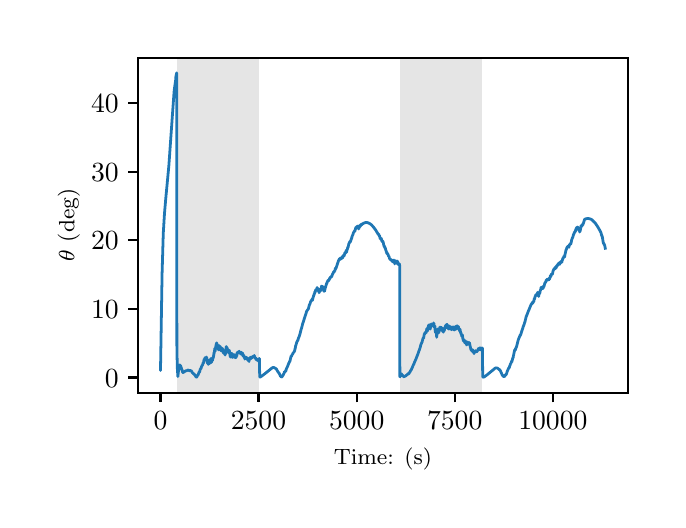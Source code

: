 \begingroup%
\makeatletter%
\begin{pgfpicture}%
\pgfpathrectangle{\pgfpointorigin}{\pgfqpoint{3.15in}{2.362in}}%
\pgfusepath{use as bounding box, clip}%
\begin{pgfscope}%
\pgfsetbuttcap%
\pgfsetmiterjoin%
\definecolor{currentfill}{rgb}{1.0,1.0,1.0}%
\pgfsetfillcolor{currentfill}%
\pgfsetlinewidth{0.0pt}%
\definecolor{currentstroke}{rgb}{1.0,1.0,1.0}%
\pgfsetstrokecolor{currentstroke}%
\pgfsetdash{}{0pt}%
\pgfpathmoveto{\pgfqpoint{0.0in}{0.0in}}%
\pgfpathlineto{\pgfqpoint{3.15in}{0.0in}}%
\pgfpathlineto{\pgfqpoint{3.15in}{2.362in}}%
\pgfpathlineto{\pgfqpoint{0.0in}{2.362in}}%
\pgfpathclose%
\pgfusepath{fill}%
\end{pgfscope}%
\begin{pgfscope}%
\pgfsetbuttcap%
\pgfsetmiterjoin%
\definecolor{currentfill}{rgb}{1.0,1.0,1.0}%
\pgfsetfillcolor{currentfill}%
\pgfsetlinewidth{0.0pt}%
\definecolor{currentstroke}{rgb}{0.0,0.0,0.0}%
\pgfsetstrokecolor{currentstroke}%
\pgfsetstrokeopacity{0.0}%
\pgfsetdash{}{0pt}%
\pgfpathmoveto{\pgfqpoint{0.553in}{0.537in}}%
\pgfpathlineto{\pgfqpoint{3.0in}{0.537in}}%
\pgfpathlineto{\pgfqpoint{3.0in}{2.212in}}%
\pgfpathlineto{\pgfqpoint{0.553in}{2.212in}}%
\pgfpathclose%
\pgfusepath{fill}%
\end{pgfscope}%
\begin{pgfscope}%
\pgfpathrectangle{\pgfqpoint{0.553in}{0.537in}}{\pgfqpoint{2.447in}{1.675in}}%
\pgfusepath{clip}%
\pgfsetbuttcap%
\pgfsetmiterjoin%
\definecolor{currentfill}{rgb}{0.502,0.502,0.502}%
\pgfsetfillcolor{currentfill}%
\pgfsetfillopacity{0.2}%
\pgfsetlinewidth{0.0pt}%
\definecolor{currentstroke}{rgb}{0.0,0.0,0.0}%
\pgfsetstrokecolor{currentstroke}%
\pgfsetstrokeopacity{0.2}%
\pgfsetdash{}{0pt}%
\pgfpathmoveto{\pgfqpoint{0.745in}{0.537in}}%
\pgfpathlineto{\pgfqpoint{0.745in}{2.212in}}%
\pgfpathlineto{\pgfqpoint{1.159in}{2.212in}}%
\pgfpathlineto{\pgfqpoint{1.159in}{0.537in}}%
\pgfpathclose%
\pgfusepath{fill}%
\end{pgfscope}%
\begin{pgfscope}%
\pgfpathrectangle{\pgfqpoint{0.553in}{0.537in}}{\pgfqpoint{2.447in}{1.675in}}%
\pgfusepath{clip}%
\pgfsetbuttcap%
\pgfsetmiterjoin%
\definecolor{currentfill}{rgb}{0.502,0.502,0.502}%
\pgfsetfillcolor{currentfill}%
\pgfsetfillopacity{0.2}%
\pgfsetlinewidth{0.0pt}%
\definecolor{currentstroke}{rgb}{0.0,0.0,0.0}%
\pgfsetstrokecolor{currentstroke}%
\pgfsetstrokeopacity{0.2}%
\pgfsetdash{}{0pt}%
\pgfpathmoveto{\pgfqpoint{1.86in}{0.537in}}%
\pgfpathlineto{\pgfqpoint{1.86in}{2.212in}}%
\pgfpathlineto{\pgfqpoint{2.274in}{2.212in}}%
\pgfpathlineto{\pgfqpoint{2.274in}{0.537in}}%
\pgfpathclose%
\pgfusepath{fill}%
\end{pgfscope}%
\begin{pgfscope}%
\pgfsetbuttcap%
\pgfsetroundjoin%
\definecolor{currentfill}{rgb}{0.0,0.0,0.0}%
\pgfsetfillcolor{currentfill}%
\pgfsetlinewidth{0.803pt}%
\definecolor{currentstroke}{rgb}{0.0,0.0,0.0}%
\pgfsetstrokecolor{currentstroke}%
\pgfsetdash{}{0pt}%
\pgfsys@defobject{currentmarker}{\pgfqpoint{0.0in}{-0.049in}}{\pgfqpoint{0.0in}{0.0in}}{%
\pgfpathmoveto{\pgfqpoint{0.0in}{0.0in}}%
\pgfpathlineto{\pgfqpoint{0.0in}{-0.049in}}%
\pgfusepath{stroke,fill}%
}%
\begin{pgfscope}%
\pgfsys@transformshift{0.664in}{0.537in}%
\pgfsys@useobject{currentmarker}{}%
\end{pgfscope}%
\end{pgfscope}%
\begin{pgfscope}%
\definecolor{textcolor}{rgb}{0.0,0.0,0.0}%
\pgfsetstrokecolor{textcolor}%
\pgfsetfillcolor{textcolor}%
\pgftext[x=0.664in,y=0.44in,,top]{\color{textcolor}\rmfamily\fontsize{10.0}{12.0}\selectfont \(\displaystyle {0}\)}%
\end{pgfscope}%
\begin{pgfscope}%
\pgfsetbuttcap%
\pgfsetroundjoin%
\definecolor{currentfill}{rgb}{0.0,0.0,0.0}%
\pgfsetfillcolor{currentfill}%
\pgfsetlinewidth{0.803pt}%
\definecolor{currentstroke}{rgb}{0.0,0.0,0.0}%
\pgfsetstrokecolor{currentstroke}%
\pgfsetdash{}{0pt}%
\pgfsys@defobject{currentmarker}{\pgfqpoint{0.0in}{-0.049in}}{\pgfqpoint{0.0in}{0.0in}}{%
\pgfpathmoveto{\pgfqpoint{0.0in}{0.0in}}%
\pgfpathlineto{\pgfqpoint{0.0in}{-0.049in}}%
\pgfusepath{stroke,fill}%
}%
\begin{pgfscope}%
\pgfsys@transformshift{1.154in}{0.537in}%
\pgfsys@useobject{currentmarker}{}%
\end{pgfscope}%
\end{pgfscope}%
\begin{pgfscope}%
\definecolor{textcolor}{rgb}{0.0,0.0,0.0}%
\pgfsetstrokecolor{textcolor}%
\pgfsetfillcolor{textcolor}%
\pgftext[x=1.154in,y=0.44in,,top]{\color{textcolor}\rmfamily\fontsize{10.0}{12.0}\selectfont \(\displaystyle {2500}\)}%
\end{pgfscope}%
\begin{pgfscope}%
\pgfsetbuttcap%
\pgfsetroundjoin%
\definecolor{currentfill}{rgb}{0.0,0.0,0.0}%
\pgfsetfillcolor{currentfill}%
\pgfsetlinewidth{0.803pt}%
\definecolor{currentstroke}{rgb}{0.0,0.0,0.0}%
\pgfsetstrokecolor{currentstroke}%
\pgfsetdash{}{0pt}%
\pgfsys@defobject{currentmarker}{\pgfqpoint{0.0in}{-0.049in}}{\pgfqpoint{0.0in}{0.0in}}{%
\pgfpathmoveto{\pgfqpoint{0.0in}{0.0in}}%
\pgfpathlineto{\pgfqpoint{0.0in}{-0.049in}}%
\pgfusepath{stroke,fill}%
}%
\begin{pgfscope}%
\pgfsys@transformshift{1.645in}{0.537in}%
\pgfsys@useobject{currentmarker}{}%
\end{pgfscope}%
\end{pgfscope}%
\begin{pgfscope}%
\definecolor{textcolor}{rgb}{0.0,0.0,0.0}%
\pgfsetstrokecolor{textcolor}%
\pgfsetfillcolor{textcolor}%
\pgftext[x=1.645in,y=0.44in,,top]{\color{textcolor}\rmfamily\fontsize{10.0}{12.0}\selectfont \(\displaystyle {5000}\)}%
\end{pgfscope}%
\begin{pgfscope}%
\pgfsetbuttcap%
\pgfsetroundjoin%
\definecolor{currentfill}{rgb}{0.0,0.0,0.0}%
\pgfsetfillcolor{currentfill}%
\pgfsetlinewidth{0.803pt}%
\definecolor{currentstroke}{rgb}{0.0,0.0,0.0}%
\pgfsetstrokecolor{currentstroke}%
\pgfsetdash{}{0pt}%
\pgfsys@defobject{currentmarker}{\pgfqpoint{0.0in}{-0.049in}}{\pgfqpoint{0.0in}{0.0in}}{%
\pgfpathmoveto{\pgfqpoint{0.0in}{0.0in}}%
\pgfpathlineto{\pgfqpoint{0.0in}{-0.049in}}%
\pgfusepath{stroke,fill}%
}%
\begin{pgfscope}%
\pgfsys@transformshift{2.135in}{0.537in}%
\pgfsys@useobject{currentmarker}{}%
\end{pgfscope}%
\end{pgfscope}%
\begin{pgfscope}%
\definecolor{textcolor}{rgb}{0.0,0.0,0.0}%
\pgfsetstrokecolor{textcolor}%
\pgfsetfillcolor{textcolor}%
\pgftext[x=2.135in,y=0.44in,,top]{\color{textcolor}\rmfamily\fontsize{10.0}{12.0}\selectfont \(\displaystyle {7500}\)}%
\end{pgfscope}%
\begin{pgfscope}%
\pgfsetbuttcap%
\pgfsetroundjoin%
\definecolor{currentfill}{rgb}{0.0,0.0,0.0}%
\pgfsetfillcolor{currentfill}%
\pgfsetlinewidth{0.803pt}%
\definecolor{currentstroke}{rgb}{0.0,0.0,0.0}%
\pgfsetstrokecolor{currentstroke}%
\pgfsetdash{}{0pt}%
\pgfsys@defobject{currentmarker}{\pgfqpoint{0.0in}{-0.049in}}{\pgfqpoint{0.0in}{0.0in}}{%
\pgfpathmoveto{\pgfqpoint{0.0in}{0.0in}}%
\pgfpathlineto{\pgfqpoint{0.0in}{-0.049in}}%
\pgfusepath{stroke,fill}%
}%
\begin{pgfscope}%
\pgfsys@transformshift{2.626in}{0.537in}%
\pgfsys@useobject{currentmarker}{}%
\end{pgfscope}%
\end{pgfscope}%
\begin{pgfscope}%
\definecolor{textcolor}{rgb}{0.0,0.0,0.0}%
\pgfsetstrokecolor{textcolor}%
\pgfsetfillcolor{textcolor}%
\pgftext[x=2.626in,y=0.44in,,top]{\color{textcolor}\rmfamily\fontsize{10.0}{12.0}\selectfont \(\displaystyle {10000}\)}%
\end{pgfscope}%
\begin{pgfscope}%
\definecolor{textcolor}{rgb}{0.0,0.0,0.0}%
\pgfsetstrokecolor{textcolor}%
\pgfsetfillcolor{textcolor}%
\pgftext[x=1.776in,y=0.261in,,top]{\color{textcolor}\rmfamily\fontsize{8.0}{9.6}\selectfont Time: (s)}%
\end{pgfscope}%
\begin{pgfscope}%
\pgfsetbuttcap%
\pgfsetroundjoin%
\definecolor{currentfill}{rgb}{0.0,0.0,0.0}%
\pgfsetfillcolor{currentfill}%
\pgfsetlinewidth{0.803pt}%
\definecolor{currentstroke}{rgb}{0.0,0.0,0.0}%
\pgfsetstrokecolor{currentstroke}%
\pgfsetdash{}{0pt}%
\pgfsys@defobject{currentmarker}{\pgfqpoint{-0.049in}{0.0in}}{\pgfqpoint{-0.0in}{0.0in}}{%
\pgfpathmoveto{\pgfqpoint{-0.0in}{0.0in}}%
\pgfpathlineto{\pgfqpoint{-0.049in}{0.0in}}%
\pgfusepath{stroke,fill}%
}%
\begin{pgfscope}%
\pgfsys@transformshift{0.553in}{0.613in}%
\pgfsys@useobject{currentmarker}{}%
\end{pgfscope}%
\end{pgfscope}%
\begin{pgfscope}%
\definecolor{textcolor}{rgb}{0.0,0.0,0.0}%
\pgfsetstrokecolor{textcolor}%
\pgfsetfillcolor{textcolor}%
\pgftext[x=0.386in, y=0.565in, left, base]{\color{textcolor}\rmfamily\fontsize{10.0}{12.0}\selectfont \(\displaystyle {0}\)}%
\end{pgfscope}%
\begin{pgfscope}%
\pgfsetbuttcap%
\pgfsetroundjoin%
\definecolor{currentfill}{rgb}{0.0,0.0,0.0}%
\pgfsetfillcolor{currentfill}%
\pgfsetlinewidth{0.803pt}%
\definecolor{currentstroke}{rgb}{0.0,0.0,0.0}%
\pgfsetstrokecolor{currentstroke}%
\pgfsetdash{}{0pt}%
\pgfsys@defobject{currentmarker}{\pgfqpoint{-0.049in}{0.0in}}{\pgfqpoint{-0.0in}{0.0in}}{%
\pgfpathmoveto{\pgfqpoint{-0.0in}{0.0in}}%
\pgfpathlineto{\pgfqpoint{-0.049in}{0.0in}}%
\pgfusepath{stroke,fill}%
}%
\begin{pgfscope}%
\pgfsys@transformshift{0.553in}{0.956in}%
\pgfsys@useobject{currentmarker}{}%
\end{pgfscope}%
\end{pgfscope}%
\begin{pgfscope}%
\definecolor{textcolor}{rgb}{0.0,0.0,0.0}%
\pgfsetstrokecolor{textcolor}%
\pgfsetfillcolor{textcolor}%
\pgftext[x=0.317in, y=0.908in, left, base]{\color{textcolor}\rmfamily\fontsize{10.0}{12.0}\selectfont \(\displaystyle {10}\)}%
\end{pgfscope}%
\begin{pgfscope}%
\pgfsetbuttcap%
\pgfsetroundjoin%
\definecolor{currentfill}{rgb}{0.0,0.0,0.0}%
\pgfsetfillcolor{currentfill}%
\pgfsetlinewidth{0.803pt}%
\definecolor{currentstroke}{rgb}{0.0,0.0,0.0}%
\pgfsetstrokecolor{currentstroke}%
\pgfsetdash{}{0pt}%
\pgfsys@defobject{currentmarker}{\pgfqpoint{-0.049in}{0.0in}}{\pgfqpoint{-0.0in}{0.0in}}{%
\pgfpathmoveto{\pgfqpoint{-0.0in}{0.0in}}%
\pgfpathlineto{\pgfqpoint{-0.049in}{0.0in}}%
\pgfusepath{stroke,fill}%
}%
\begin{pgfscope}%
\pgfsys@transformshift{0.553in}{1.299in}%
\pgfsys@useobject{currentmarker}{}%
\end{pgfscope}%
\end{pgfscope}%
\begin{pgfscope}%
\definecolor{textcolor}{rgb}{0.0,0.0,0.0}%
\pgfsetstrokecolor{textcolor}%
\pgfsetfillcolor{textcolor}%
\pgftext[x=0.317in, y=1.251in, left, base]{\color{textcolor}\rmfamily\fontsize{10.0}{12.0}\selectfont \(\displaystyle {20}\)}%
\end{pgfscope}%
\begin{pgfscope}%
\pgfsetbuttcap%
\pgfsetroundjoin%
\definecolor{currentfill}{rgb}{0.0,0.0,0.0}%
\pgfsetfillcolor{currentfill}%
\pgfsetlinewidth{0.803pt}%
\definecolor{currentstroke}{rgb}{0.0,0.0,0.0}%
\pgfsetstrokecolor{currentstroke}%
\pgfsetdash{}{0pt}%
\pgfsys@defobject{currentmarker}{\pgfqpoint{-0.049in}{0.0in}}{\pgfqpoint{-0.0in}{0.0in}}{%
\pgfpathmoveto{\pgfqpoint{-0.0in}{0.0in}}%
\pgfpathlineto{\pgfqpoint{-0.049in}{0.0in}}%
\pgfusepath{stroke,fill}%
}%
\begin{pgfscope}%
\pgfsys@transformshift{0.553in}{1.642in}%
\pgfsys@useobject{currentmarker}{}%
\end{pgfscope}%
\end{pgfscope}%
\begin{pgfscope}%
\definecolor{textcolor}{rgb}{0.0,0.0,0.0}%
\pgfsetstrokecolor{textcolor}%
\pgfsetfillcolor{textcolor}%
\pgftext[x=0.317in, y=1.594in, left, base]{\color{textcolor}\rmfamily\fontsize{10.0}{12.0}\selectfont \(\displaystyle {30}\)}%
\end{pgfscope}%
\begin{pgfscope}%
\pgfsetbuttcap%
\pgfsetroundjoin%
\definecolor{currentfill}{rgb}{0.0,0.0,0.0}%
\pgfsetfillcolor{currentfill}%
\pgfsetlinewidth{0.803pt}%
\definecolor{currentstroke}{rgb}{0.0,0.0,0.0}%
\pgfsetstrokecolor{currentstroke}%
\pgfsetdash{}{0pt}%
\pgfsys@defobject{currentmarker}{\pgfqpoint{-0.049in}{0.0in}}{\pgfqpoint{-0.0in}{0.0in}}{%
\pgfpathmoveto{\pgfqpoint{-0.0in}{0.0in}}%
\pgfpathlineto{\pgfqpoint{-0.049in}{0.0in}}%
\pgfusepath{stroke,fill}%
}%
\begin{pgfscope}%
\pgfsys@transformshift{0.553in}{1.985in}%
\pgfsys@useobject{currentmarker}{}%
\end{pgfscope}%
\end{pgfscope}%
\begin{pgfscope}%
\definecolor{textcolor}{rgb}{0.0,0.0,0.0}%
\pgfsetstrokecolor{textcolor}%
\pgfsetfillcolor{textcolor}%
\pgftext[x=0.317in, y=1.937in, left, base]{\color{textcolor}\rmfamily\fontsize{10.0}{12.0}\selectfont \(\displaystyle {40}\)}%
\end{pgfscope}%
\begin{pgfscope}%
\definecolor{textcolor}{rgb}{0.0,0.0,0.0}%
\pgfsetstrokecolor{textcolor}%
\pgfsetfillcolor{textcolor}%
\pgftext[x=0.261in,y=1.375in,,bottom,rotate=90.0]{\color{textcolor}\rmfamily\fontsize{8.0}{9.6}\selectfont \(\displaystyle \theta\) (deg)}%
\end{pgfscope}%
\begin{pgfscope}%
\pgfpathrectangle{\pgfqpoint{0.553in}{0.537in}}{\pgfqpoint{2.447in}{1.675in}}%
\pgfusepath{clip}%
\pgfsetrectcap%
\pgfsetroundjoin%
\pgfsetlinewidth{1.004pt}%
\definecolor{currentstroke}{rgb}{0.122,0.467,0.706}%
\pgfsetstrokecolor{currentstroke}%
\pgfsetdash{}{0pt}%
\pgfpathmoveto{\pgfqpoint{0.664in}{0.685in}}%
\pgfpathlineto{\pgfqpoint{0.664in}{0.648in}}%
\pgfpathlineto{\pgfqpoint{0.665in}{0.703in}}%
\pgfpathlineto{\pgfqpoint{0.672in}{1.131in}}%
\pgfpathlineto{\pgfqpoint{0.678in}{1.334in}}%
\pgfpathlineto{\pgfqpoint{0.684in}{1.432in}}%
\pgfpathlineto{\pgfqpoint{0.69in}{1.503in}}%
\pgfpathlineto{\pgfqpoint{0.706in}{1.673in}}%
\pgfpathlineto{\pgfqpoint{0.717in}{1.83in}}%
\pgfpathlineto{\pgfqpoint{0.732in}{2.042in}}%
\pgfpathlineto{\pgfqpoint{0.734in}{2.059in}}%
\pgfpathlineto{\pgfqpoint{0.74in}{2.101in}}%
\pgfpathlineto{\pgfqpoint{0.74in}{2.11in}}%
\pgfpathlineto{\pgfqpoint{0.742in}{2.122in}}%
\pgfpathlineto{\pgfqpoint{0.742in}{2.121in}}%
\pgfpathlineto{\pgfqpoint{0.745in}{2.136in}}%
\pgfpathlineto{\pgfqpoint{0.746in}{0.773in}}%
\pgfpathlineto{\pgfqpoint{0.748in}{0.664in}}%
\pgfpathlineto{\pgfqpoint{0.751in}{0.618in}}%
\pgfpathlineto{\pgfqpoint{0.751in}{0.618in}}%
\pgfpathlineto{\pgfqpoint{0.757in}{0.672in}}%
\pgfpathlineto{\pgfqpoint{0.759in}{0.676in}}%
\pgfpathlineto{\pgfqpoint{0.759in}{0.675in}}%
\pgfpathlineto{\pgfqpoint{0.76in}{0.673in}}%
\pgfpathlineto{\pgfqpoint{0.76in}{0.674in}}%
\pgfpathlineto{\pgfqpoint{0.761in}{0.675in}}%
\pgfpathlineto{\pgfqpoint{0.761in}{0.675in}}%
\pgfpathlineto{\pgfqpoint{0.763in}{0.671in}}%
\pgfpathlineto{\pgfqpoint{0.763in}{0.671in}}%
\pgfpathlineto{\pgfqpoint{0.764in}{0.672in}}%
\pgfpathlineto{\pgfqpoint{0.766in}{0.667in}}%
\pgfpathlineto{\pgfqpoint{0.767in}{0.665in}}%
\pgfpathlineto{\pgfqpoint{0.771in}{0.65in}}%
\pgfpathlineto{\pgfqpoint{0.771in}{0.651in}}%
\pgfpathlineto{\pgfqpoint{0.771in}{0.652in}}%
\pgfpathlineto{\pgfqpoint{0.772in}{0.651in}}%
\pgfpathlineto{\pgfqpoint{0.775in}{0.638in}}%
\pgfpathlineto{\pgfqpoint{0.775in}{0.639in}}%
\pgfpathlineto{\pgfqpoint{0.777in}{0.638in}}%
\pgfpathlineto{\pgfqpoint{0.777in}{0.637in}}%
\pgfpathlineto{\pgfqpoint{0.778in}{0.638in}}%
\pgfpathlineto{\pgfqpoint{0.79in}{0.646in}}%
\pgfpathlineto{\pgfqpoint{0.791in}{0.647in}}%
\pgfpathlineto{\pgfqpoint{0.793in}{0.647in}}%
\pgfpathlineto{\pgfqpoint{0.794in}{0.647in}}%
\pgfpathlineto{\pgfqpoint{0.795in}{0.646in}}%
\pgfpathlineto{\pgfqpoint{0.796in}{0.648in}}%
\pgfpathlineto{\pgfqpoint{0.798in}{0.647in}}%
\pgfpathlineto{\pgfqpoint{0.799in}{0.649in}}%
\pgfpathlineto{\pgfqpoint{0.802in}{0.65in}}%
\pgfpathlineto{\pgfqpoint{0.802in}{0.65in}}%
\pgfpathlineto{\pgfqpoint{0.803in}{0.65in}}%
\pgfpathlineto{\pgfqpoint{0.803in}{0.65in}}%
\pgfpathlineto{\pgfqpoint{0.804in}{0.649in}}%
\pgfpathlineto{\pgfqpoint{0.804in}{0.649in}}%
\pgfpathlineto{\pgfqpoint{0.804in}{0.65in}}%
\pgfpathlineto{\pgfqpoint{0.805in}{0.649in}}%
\pgfpathlineto{\pgfqpoint{0.807in}{0.647in}}%
\pgfpathlineto{\pgfqpoint{0.807in}{0.647in}}%
\pgfpathlineto{\pgfqpoint{0.808in}{0.647in}}%
\pgfpathlineto{\pgfqpoint{0.809in}{0.646in}}%
\pgfpathlineto{\pgfqpoint{0.809in}{0.646in}}%
\pgfpathlineto{\pgfqpoint{0.809in}{0.646in}}%
\pgfpathlineto{\pgfqpoint{0.81in}{0.648in}}%
\pgfpathlineto{\pgfqpoint{0.81in}{0.647in}}%
\pgfpathlineto{\pgfqpoint{0.811in}{0.648in}}%
\pgfpathlineto{\pgfqpoint{0.812in}{0.647in}}%
\pgfpathlineto{\pgfqpoint{0.812in}{0.648in}}%
\pgfpathlineto{\pgfqpoint{0.814in}{0.648in}}%
\pgfpathlineto{\pgfqpoint{0.816in}{0.646in}}%
\pgfpathlineto{\pgfqpoint{0.816in}{0.646in}}%
\pgfpathlineto{\pgfqpoint{0.816in}{0.646in}}%
\pgfpathlineto{\pgfqpoint{0.817in}{0.646in}}%
\pgfpathlineto{\pgfqpoint{0.817in}{0.646in}}%
\pgfpathlineto{\pgfqpoint{0.817in}{0.647in}}%
\pgfpathlineto{\pgfqpoint{0.818in}{0.646in}}%
\pgfpathlineto{\pgfqpoint{0.825in}{0.635in}}%
\pgfpathlineto{\pgfqpoint{0.826in}{0.635in}}%
\pgfpathlineto{\pgfqpoint{0.826in}{0.634in}}%
\pgfpathlineto{\pgfqpoint{0.83in}{0.632in}}%
\pgfpathlineto{\pgfqpoint{0.836in}{0.625in}}%
\pgfpathlineto{\pgfqpoint{0.843in}{0.614in}}%
\pgfpathlineto{\pgfqpoint{0.845in}{0.615in}}%
\pgfpathlineto{\pgfqpoint{0.85in}{0.625in}}%
\pgfpathlineto{\pgfqpoint{0.85in}{0.624in}}%
\pgfpathlineto{\pgfqpoint{0.852in}{0.626in}}%
\pgfpathlineto{\pgfqpoint{0.858in}{0.642in}}%
\pgfpathlineto{\pgfqpoint{0.859in}{0.641in}}%
\pgfpathlineto{\pgfqpoint{0.859in}{0.64in}}%
\pgfpathlineto{\pgfqpoint{0.86in}{0.641in}}%
\pgfpathlineto{\pgfqpoint{0.863in}{0.655in}}%
\pgfpathlineto{\pgfqpoint{0.863in}{0.654in}}%
\pgfpathlineto{\pgfqpoint{0.863in}{0.655in}}%
\pgfpathlineto{\pgfqpoint{0.864in}{0.655in}}%
\pgfpathlineto{\pgfqpoint{0.865in}{0.658in}}%
\pgfpathlineto{\pgfqpoint{0.866in}{0.658in}}%
\pgfpathlineto{\pgfqpoint{0.866in}{0.657in}}%
\pgfpathlineto{\pgfqpoint{0.867in}{0.659in}}%
\pgfpathlineto{\pgfqpoint{0.869in}{0.666in}}%
\pgfpathlineto{\pgfqpoint{0.869in}{0.666in}}%
\pgfpathlineto{\pgfqpoint{0.871in}{0.671in}}%
\pgfpathlineto{\pgfqpoint{0.871in}{0.67in}}%
\pgfpathlineto{\pgfqpoint{0.872in}{0.672in}}%
\pgfpathlineto{\pgfqpoint{0.873in}{0.676in}}%
\pgfpathlineto{\pgfqpoint{0.873in}{0.676in}}%
\pgfpathlineto{\pgfqpoint{0.874in}{0.676in}}%
\pgfpathlineto{\pgfqpoint{0.874in}{0.674in}}%
\pgfpathlineto{\pgfqpoint{0.875in}{0.679in}}%
\pgfpathlineto{\pgfqpoint{0.876in}{0.679in}}%
\pgfpathlineto{\pgfqpoint{0.876in}{0.682in}}%
\pgfpathlineto{\pgfqpoint{0.878in}{0.688in}}%
\pgfpathlineto{\pgfqpoint{0.878in}{0.686in}}%
\pgfpathlineto{\pgfqpoint{0.878in}{0.685in}}%
\pgfpathlineto{\pgfqpoint{0.879in}{0.686in}}%
\pgfpathlineto{\pgfqpoint{0.881in}{0.695in}}%
\pgfpathlineto{\pgfqpoint{0.881in}{0.694in}}%
\pgfpathlineto{\pgfqpoint{0.881in}{0.698in}}%
\pgfpathlineto{\pgfqpoint{0.883in}{0.705in}}%
\pgfpathlineto{\pgfqpoint{0.884in}{0.7in}}%
\pgfpathlineto{\pgfqpoint{0.884in}{0.702in}}%
\pgfpathlineto{\pgfqpoint{0.884in}{0.704in}}%
\pgfpathlineto{\pgfqpoint{0.885in}{0.702in}}%
\pgfpathlineto{\pgfqpoint{0.885in}{0.699in}}%
\pgfpathlineto{\pgfqpoint{0.886in}{0.701in}}%
\pgfpathlineto{\pgfqpoint{0.887in}{0.712in}}%
\pgfpathlineto{\pgfqpoint{0.888in}{0.708in}}%
\pgfpathlineto{\pgfqpoint{0.889in}{0.71in}}%
\pgfpathlineto{\pgfqpoint{0.889in}{0.711in}}%
\pgfpathlineto{\pgfqpoint{0.891in}{0.708in}}%
\pgfpathlineto{\pgfqpoint{0.893in}{0.714in}}%
\pgfpathlineto{\pgfqpoint{0.893in}{0.715in}}%
\pgfpathlineto{\pgfqpoint{0.893in}{0.712in}}%
\pgfpathlineto{\pgfqpoint{0.894in}{0.711in}}%
\pgfpathlineto{\pgfqpoint{0.894in}{0.712in}}%
\pgfpathlineto{\pgfqpoint{0.895in}{0.714in}}%
\pgfpathlineto{\pgfqpoint{0.896in}{0.701in}}%
\pgfpathlineto{\pgfqpoint{0.896in}{0.704in}}%
\pgfpathlineto{\pgfqpoint{0.896in}{0.705in}}%
\pgfpathlineto{\pgfqpoint{0.897in}{0.696in}}%
\pgfpathlineto{\pgfqpoint{0.899in}{0.684in}}%
\pgfpathlineto{\pgfqpoint{0.899in}{0.685in}}%
\pgfpathlineto{\pgfqpoint{0.901in}{0.693in}}%
\pgfpathlineto{\pgfqpoint{0.901in}{0.689in}}%
\pgfpathlineto{\pgfqpoint{0.901in}{0.687in}}%
\pgfpathlineto{\pgfqpoint{0.902in}{0.688in}}%
\pgfpathlineto{\pgfqpoint{0.902in}{0.691in}}%
\pgfpathlineto{\pgfqpoint{0.902in}{0.684in}}%
\pgfpathlineto{\pgfqpoint{0.903in}{0.678in}}%
\pgfpathlineto{\pgfqpoint{0.903in}{0.685in}}%
\pgfpathlineto{\pgfqpoint{0.905in}{0.699in}}%
\pgfpathlineto{\pgfqpoint{0.905in}{0.691in}}%
\pgfpathlineto{\pgfqpoint{0.906in}{0.693in}}%
\pgfpathlineto{\pgfqpoint{0.906in}{0.694in}}%
\pgfpathlineto{\pgfqpoint{0.906in}{0.69in}}%
\pgfpathlineto{\pgfqpoint{0.907in}{0.69in}}%
\pgfpathlineto{\pgfqpoint{0.907in}{0.695in}}%
\pgfpathlineto{\pgfqpoint{0.908in}{0.691in}}%
\pgfpathlineto{\pgfqpoint{0.909in}{0.682in}}%
\pgfpathlineto{\pgfqpoint{0.911in}{0.69in}}%
\pgfpathlineto{\pgfqpoint{0.911in}{0.686in}}%
\pgfpathlineto{\pgfqpoint{0.912in}{0.692in}}%
\pgfpathlineto{\pgfqpoint{0.912in}{0.692in}}%
\pgfpathlineto{\pgfqpoint{0.912in}{0.689in}}%
\pgfpathlineto{\pgfqpoint{0.912in}{0.694in}}%
\pgfpathlineto{\pgfqpoint{0.913in}{0.692in}}%
\pgfpathlineto{\pgfqpoint{0.914in}{0.703in}}%
\pgfpathlineto{\pgfqpoint{0.914in}{0.703in}}%
\pgfpathlineto{\pgfqpoint{0.914in}{0.705in}}%
\pgfpathlineto{\pgfqpoint{0.915in}{0.703in}}%
\pgfpathlineto{\pgfqpoint{0.915in}{0.699in}}%
\pgfpathlineto{\pgfqpoint{0.915in}{0.704in}}%
\pgfpathlineto{\pgfqpoint{0.916in}{0.708in}}%
\pgfpathlineto{\pgfqpoint{0.916in}{0.704in}}%
\pgfpathlineto{\pgfqpoint{0.916in}{0.702in}}%
\pgfpathlineto{\pgfqpoint{0.917in}{0.705in}}%
\pgfpathlineto{\pgfqpoint{0.917in}{0.702in}}%
\pgfpathlineto{\pgfqpoint{0.918in}{0.704in}}%
\pgfpathlineto{\pgfqpoint{0.918in}{0.703in}}%
\pgfpathlineto{\pgfqpoint{0.919in}{0.688in}}%
\pgfpathlineto{\pgfqpoint{0.921in}{0.703in}}%
\pgfpathlineto{\pgfqpoint{0.921in}{0.702in}}%
\pgfpathlineto{\pgfqpoint{0.921in}{0.705in}}%
\pgfpathlineto{\pgfqpoint{0.922in}{0.701in}}%
\pgfpathlineto{\pgfqpoint{0.922in}{0.701in}}%
\pgfpathlineto{\pgfqpoint{0.922in}{0.7in}}%
\pgfpathlineto{\pgfqpoint{0.923in}{0.7in}}%
\pgfpathlineto{\pgfqpoint{0.923in}{0.709in}}%
\pgfpathlineto{\pgfqpoint{0.924in}{0.701in}}%
\pgfpathlineto{\pgfqpoint{0.924in}{0.697in}}%
\pgfpathlineto{\pgfqpoint{0.924in}{0.703in}}%
\pgfpathlineto{\pgfqpoint{0.926in}{0.708in}}%
\pgfpathlineto{\pgfqpoint{0.926in}{0.706in}}%
\pgfpathlineto{\pgfqpoint{0.927in}{0.714in}}%
\pgfpathlineto{\pgfqpoint{0.927in}{0.716in}}%
\pgfpathlineto{\pgfqpoint{0.928in}{0.712in}}%
\pgfpathlineto{\pgfqpoint{0.931in}{0.73in}}%
\pgfpathlineto{\pgfqpoint{0.928in}{0.712in}}%
\pgfpathlineto{\pgfqpoint{0.931in}{0.73in}}%
\pgfpathlineto{\pgfqpoint{0.931in}{0.729in}}%
\pgfpathlineto{\pgfqpoint{0.931in}{0.732in}}%
\pgfpathlineto{\pgfqpoint{0.932in}{0.739in}}%
\pgfpathlineto{\pgfqpoint{0.933in}{0.735in}}%
\pgfpathlineto{\pgfqpoint{0.933in}{0.738in}}%
\pgfpathlineto{\pgfqpoint{0.933in}{0.737in}}%
\pgfpathlineto{\pgfqpoint{0.934in}{0.745in}}%
\pgfpathlineto{\pgfqpoint{0.934in}{0.744in}}%
\pgfpathlineto{\pgfqpoint{0.934in}{0.744in}}%
\pgfpathlineto{\pgfqpoint{0.936in}{0.759in}}%
\pgfpathlineto{\pgfqpoint{0.937in}{0.759in}}%
\pgfpathlineto{\pgfqpoint{0.937in}{0.749in}}%
\pgfpathlineto{\pgfqpoint{0.938in}{0.745in}}%
\pgfpathlineto{\pgfqpoint{0.938in}{0.75in}}%
\pgfpathlineto{\pgfqpoint{0.941in}{0.77in}}%
\pgfpathlineto{\pgfqpoint{0.942in}{0.775in}}%
\pgfpathlineto{\pgfqpoint{0.945in}{0.786in}}%
\pgfpathlineto{\pgfqpoint{0.945in}{0.786in}}%
\pgfpathlineto{\pgfqpoint{0.946in}{0.775in}}%
\pgfpathlineto{\pgfqpoint{0.946in}{0.777in}}%
\pgfpathlineto{\pgfqpoint{0.947in}{0.777in}}%
\pgfpathlineto{\pgfqpoint{0.948in}{0.771in}}%
\pgfpathlineto{\pgfqpoint{0.948in}{0.771in}}%
\pgfpathlineto{\pgfqpoint{0.948in}{0.778in}}%
\pgfpathlineto{\pgfqpoint{0.949in}{0.776in}}%
\pgfpathlineto{\pgfqpoint{0.95in}{0.765in}}%
\pgfpathlineto{\pgfqpoint{0.951in}{0.772in}}%
\pgfpathlineto{\pgfqpoint{0.951in}{0.768in}}%
\pgfpathlineto{\pgfqpoint{0.952in}{0.757in}}%
\pgfpathlineto{\pgfqpoint{0.952in}{0.772in}}%
\pgfpathlineto{\pgfqpoint{0.953in}{0.76in}}%
\pgfpathlineto{\pgfqpoint{0.953in}{0.762in}}%
\pgfpathlineto{\pgfqpoint{0.954in}{0.759in}}%
\pgfpathlineto{\pgfqpoint{0.954in}{0.751in}}%
\pgfpathlineto{\pgfqpoint{0.955in}{0.756in}}%
\pgfpathlineto{\pgfqpoint{0.955in}{0.771in}}%
\pgfpathlineto{\pgfqpoint{0.956in}{0.767in}}%
\pgfpathlineto{\pgfqpoint{0.957in}{0.762in}}%
\pgfpathlineto{\pgfqpoint{0.957in}{0.765in}}%
\pgfpathlineto{\pgfqpoint{0.957in}{0.764in}}%
\pgfpathlineto{\pgfqpoint{0.958in}{0.772in}}%
\pgfpathlineto{\pgfqpoint{0.959in}{0.758in}}%
\pgfpathlineto{\pgfqpoint{0.959in}{0.761in}}%
\pgfpathlineto{\pgfqpoint{0.96in}{0.753in}}%
\pgfpathlineto{\pgfqpoint{0.961in}{0.756in}}%
\pgfpathlineto{\pgfqpoint{0.961in}{0.766in}}%
\pgfpathlineto{\pgfqpoint{0.962in}{0.764in}}%
\pgfpathlineto{\pgfqpoint{0.963in}{0.753in}}%
\pgfpathlineto{\pgfqpoint{0.963in}{0.761in}}%
\pgfpathlineto{\pgfqpoint{0.964in}{0.767in}}%
\pgfpathlineto{\pgfqpoint{0.964in}{0.765in}}%
\pgfpathlineto{\pgfqpoint{0.966in}{0.747in}}%
\pgfpathlineto{\pgfqpoint{0.965in}{0.766in}}%
\pgfpathlineto{\pgfqpoint{0.966in}{0.749in}}%
\pgfpathlineto{\pgfqpoint{0.967in}{0.752in}}%
\pgfpathlineto{\pgfqpoint{0.967in}{0.75in}}%
\pgfpathlineto{\pgfqpoint{0.968in}{0.745in}}%
\pgfpathlineto{\pgfqpoint{0.968in}{0.752in}}%
\pgfpathlineto{\pgfqpoint{0.969in}{0.757in}}%
\pgfpathlineto{\pgfqpoint{0.969in}{0.753in}}%
\pgfpathlineto{\pgfqpoint{0.97in}{0.755in}}%
\pgfpathlineto{\pgfqpoint{0.97in}{0.745in}}%
\pgfpathlineto{\pgfqpoint{0.971in}{0.745in}}%
\pgfpathlineto{\pgfqpoint{0.971in}{0.751in}}%
\pgfpathlineto{\pgfqpoint{0.972in}{0.748in}}%
\pgfpathlineto{\pgfqpoint{0.972in}{0.746in}}%
\pgfpathlineto{\pgfqpoint{0.973in}{0.751in}}%
\pgfpathlineto{\pgfqpoint{0.973in}{0.75in}}%
\pgfpathlineto{\pgfqpoint{0.973in}{0.759in}}%
\pgfpathlineto{\pgfqpoint{0.974in}{0.756in}}%
\pgfpathlineto{\pgfqpoint{0.974in}{0.748in}}%
\pgfpathlineto{\pgfqpoint{0.975in}{0.749in}}%
\pgfpathlineto{\pgfqpoint{0.975in}{0.755in}}%
\pgfpathlineto{\pgfqpoint{0.976in}{0.747in}}%
\pgfpathlineto{\pgfqpoint{0.977in}{0.747in}}%
\pgfpathlineto{\pgfqpoint{0.978in}{0.741in}}%
\pgfpathlineto{\pgfqpoint{0.978in}{0.748in}}%
\pgfpathlineto{\pgfqpoint{0.979in}{0.743in}}%
\pgfpathlineto{\pgfqpoint{0.979in}{0.743in}}%
\pgfpathlineto{\pgfqpoint{0.979in}{0.739in}}%
\pgfpathlineto{\pgfqpoint{0.98in}{0.733in}}%
\pgfpathlineto{\pgfqpoint{0.98in}{0.737in}}%
\pgfpathlineto{\pgfqpoint{0.981in}{0.742in}}%
\pgfpathlineto{\pgfqpoint{0.982in}{0.741in}}%
\pgfpathlineto{\pgfqpoint{0.982in}{0.737in}}%
\pgfpathlineto{\pgfqpoint{0.983in}{0.742in}}%
\pgfpathlineto{\pgfqpoint{0.983in}{0.741in}}%
\pgfpathlineto{\pgfqpoint{0.983in}{0.743in}}%
\pgfpathlineto{\pgfqpoint{0.984in}{0.743in}}%
\pgfpathlineto{\pgfqpoint{0.984in}{0.746in}}%
\pgfpathlineto{\pgfqpoint{0.984in}{0.741in}}%
\pgfpathlineto{\pgfqpoint{0.986in}{0.729in}}%
\pgfpathlineto{\pgfqpoint{0.987in}{0.732in}}%
\pgfpathlineto{\pgfqpoint{0.987in}{0.725in}}%
\pgfpathlineto{\pgfqpoint{0.987in}{0.728in}}%
\pgfpathlineto{\pgfqpoint{0.987in}{0.726in}}%
\pgfpathlineto{\pgfqpoint{0.988in}{0.733in}}%
\pgfpathlineto{\pgfqpoint{0.988in}{0.739in}}%
\pgfpathlineto{\pgfqpoint{0.989in}{0.737in}}%
\pgfpathlineto{\pgfqpoint{0.99in}{0.73in}}%
\pgfpathlineto{\pgfqpoint{0.99in}{0.734in}}%
\pgfpathlineto{\pgfqpoint{0.99in}{0.74in}}%
\pgfpathlineto{\pgfqpoint{0.993in}{0.768in}}%
\pgfpathlineto{\pgfqpoint{0.994in}{0.761in}}%
\pgfpathlineto{\pgfqpoint{0.995in}{0.763in}}%
\pgfpathlineto{\pgfqpoint{0.995in}{0.763in}}%
\pgfpathlineto{\pgfqpoint{0.996in}{0.758in}}%
\pgfpathlineto{\pgfqpoint{0.997in}{0.763in}}%
\pgfpathlineto{\pgfqpoint{0.997in}{0.761in}}%
\pgfpathlineto{\pgfqpoint{0.999in}{0.748in}}%
\pgfpathlineto{\pgfqpoint{0.999in}{0.748in}}%
\pgfpathlineto{\pgfqpoint{1.0in}{0.749in}}%
\pgfpathlineto{\pgfqpoint{1.0in}{0.748in}}%
\pgfpathlineto{\pgfqpoint{1.0in}{0.754in}}%
\pgfpathlineto{\pgfqpoint{1.001in}{0.752in}}%
\pgfpathlineto{\pgfqpoint{1.002in}{0.744in}}%
\pgfpathlineto{\pgfqpoint{1.003in}{0.746in}}%
\pgfpathlineto{\pgfqpoint{1.003in}{0.748in}}%
\pgfpathlineto{\pgfqpoint{1.004in}{0.745in}}%
\pgfpathlineto{\pgfqpoint{1.004in}{0.745in}}%
\pgfpathlineto{\pgfqpoint{1.005in}{0.736in}}%
\pgfpathlineto{\pgfqpoint{1.005in}{0.736in}}%
\pgfpathlineto{\pgfqpoint{1.007in}{0.747in}}%
\pgfpathlineto{\pgfqpoint{1.007in}{0.747in}}%
\pgfpathlineto{\pgfqpoint{1.007in}{0.744in}}%
\pgfpathlineto{\pgfqpoint{1.008in}{0.749in}}%
\pgfpathlineto{\pgfqpoint{1.013in}{0.716in}}%
\pgfpathlineto{\pgfqpoint{1.014in}{0.719in}}%
\pgfpathlineto{\pgfqpoint{1.015in}{0.724in}}%
\pgfpathlineto{\pgfqpoint{1.016in}{0.717in}}%
\pgfpathlineto{\pgfqpoint{1.016in}{0.717in}}%
\pgfpathlineto{\pgfqpoint{1.016in}{0.72in}}%
\pgfpathlineto{\pgfqpoint{1.017in}{0.715in}}%
\pgfpathlineto{\pgfqpoint{1.017in}{0.714in}}%
\pgfpathlineto{\pgfqpoint{1.017in}{0.716in}}%
\pgfpathlineto{\pgfqpoint{1.018in}{0.716in}}%
\pgfpathlineto{\pgfqpoint{1.019in}{0.724in}}%
\pgfpathlineto{\pgfqpoint{1.019in}{0.722in}}%
\pgfpathlineto{\pgfqpoint{1.019in}{0.726in}}%
\pgfpathlineto{\pgfqpoint{1.02in}{0.725in}}%
\pgfpathlineto{\pgfqpoint{1.02in}{0.734in}}%
\pgfpathlineto{\pgfqpoint{1.021in}{0.731in}}%
\pgfpathlineto{\pgfqpoint{1.022in}{0.72in}}%
\pgfpathlineto{\pgfqpoint{1.022in}{0.722in}}%
\pgfpathlineto{\pgfqpoint{1.023in}{0.726in}}%
\pgfpathlineto{\pgfqpoint{1.023in}{0.726in}}%
\pgfpathlineto{\pgfqpoint{1.024in}{0.731in}}%
\pgfpathlineto{\pgfqpoint{1.024in}{0.731in}}%
\pgfpathlineto{\pgfqpoint{1.026in}{0.718in}}%
\pgfpathlineto{\pgfqpoint{1.026in}{0.713in}}%
\pgfpathlineto{\pgfqpoint{1.027in}{0.716in}}%
\pgfpathlineto{\pgfqpoint{1.028in}{0.723in}}%
\pgfpathlineto{\pgfqpoint{1.028in}{0.726in}}%
\pgfpathlineto{\pgfqpoint{1.029in}{0.721in}}%
\pgfpathlineto{\pgfqpoint{1.029in}{0.725in}}%
\pgfpathlineto{\pgfqpoint{1.03in}{0.719in}}%
\pgfpathlineto{\pgfqpoint{1.03in}{0.721in}}%
\pgfpathlineto{\pgfqpoint{1.032in}{0.727in}}%
\pgfpathlineto{\pgfqpoint{1.033in}{0.72in}}%
\pgfpathlineto{\pgfqpoint{1.035in}{0.726in}}%
\pgfpathlineto{\pgfqpoint{1.035in}{0.725in}}%
\pgfpathlineto{\pgfqpoint{1.036in}{0.713in}}%
\pgfpathlineto{\pgfqpoint{1.037in}{0.713in}}%
\pgfpathlineto{\pgfqpoint{1.037in}{0.716in}}%
\pgfpathlineto{\pgfqpoint{1.037in}{0.713in}}%
\pgfpathlineto{\pgfqpoint{1.038in}{0.716in}}%
\pgfpathlineto{\pgfqpoint{1.038in}{0.711in}}%
\pgfpathlineto{\pgfqpoint{1.039in}{0.713in}}%
\pgfpathlineto{\pgfqpoint{1.039in}{0.715in}}%
\pgfpathlineto{\pgfqpoint{1.04in}{0.718in}}%
\pgfpathlineto{\pgfqpoint{1.04in}{0.716in}}%
\pgfpathlineto{\pgfqpoint{1.041in}{0.717in}}%
\pgfpathlineto{\pgfqpoint{1.042in}{0.713in}}%
\pgfpathlineto{\pgfqpoint{1.043in}{0.719in}}%
\pgfpathlineto{\pgfqpoint{1.043in}{0.718in}}%
\pgfpathlineto{\pgfqpoint{1.043in}{0.716in}}%
\pgfpathlineto{\pgfqpoint{1.044in}{0.721in}}%
\pgfpathlineto{\pgfqpoint{1.045in}{0.727in}}%
\pgfpathlineto{\pgfqpoint{1.045in}{0.72in}}%
\pgfpathlineto{\pgfqpoint{1.046in}{0.726in}}%
\pgfpathlineto{\pgfqpoint{1.046in}{0.724in}}%
\pgfpathlineto{\pgfqpoint{1.046in}{0.729in}}%
\pgfpathlineto{\pgfqpoint{1.048in}{0.738in}}%
\pgfpathlineto{\pgfqpoint{1.048in}{0.737in}}%
\pgfpathlineto{\pgfqpoint{1.048in}{0.736in}}%
\pgfpathlineto{\pgfqpoint{1.048in}{0.739in}}%
\pgfpathlineto{\pgfqpoint{1.049in}{0.735in}}%
\pgfpathlineto{\pgfqpoint{1.049in}{0.736in}}%
\pgfpathlineto{\pgfqpoint{1.049in}{0.735in}}%
\pgfpathlineto{\pgfqpoint{1.05in}{0.738in}}%
\pgfpathlineto{\pgfqpoint{1.05in}{0.737in}}%
\pgfpathlineto{\pgfqpoint{1.051in}{0.736in}}%
\pgfpathlineto{\pgfqpoint{1.051in}{0.74in}}%
\pgfpathlineto{\pgfqpoint{1.051in}{0.736in}}%
\pgfpathlineto{\pgfqpoint{1.052in}{0.739in}}%
\pgfpathlineto{\pgfqpoint{1.052in}{0.74in}}%
\pgfpathlineto{\pgfqpoint{1.053in}{0.739in}}%
\pgfpathlineto{\pgfqpoint{1.053in}{0.739in}}%
\pgfpathlineto{\pgfqpoint{1.053in}{0.738in}}%
\pgfpathlineto{\pgfqpoint{1.054in}{0.74in}}%
\pgfpathlineto{\pgfqpoint{1.054in}{0.739in}}%
\pgfpathlineto{\pgfqpoint{1.054in}{0.74in}}%
\pgfpathlineto{\pgfqpoint{1.055in}{0.739in}}%
\pgfpathlineto{\pgfqpoint{1.055in}{0.742in}}%
\pgfpathlineto{\pgfqpoint{1.055in}{0.742in}}%
\pgfpathlineto{\pgfqpoint{1.056in}{0.741in}}%
\pgfpathlineto{\pgfqpoint{1.056in}{0.741in}}%
\pgfpathlineto{\pgfqpoint{1.056in}{0.743in}}%
\pgfpathlineto{\pgfqpoint{1.057in}{0.74in}}%
\pgfpathlineto{\pgfqpoint{1.058in}{0.744in}}%
\pgfpathlineto{\pgfqpoint{1.058in}{0.742in}}%
\pgfpathlineto{\pgfqpoint{1.06in}{0.738in}}%
\pgfpathlineto{\pgfqpoint{1.061in}{0.734in}}%
\pgfpathlineto{\pgfqpoint{1.061in}{0.735in}}%
\pgfpathlineto{\pgfqpoint{1.062in}{0.734in}}%
\pgfpathlineto{\pgfqpoint{1.063in}{0.74in}}%
\pgfpathlineto{\pgfqpoint{1.065in}{0.733in}}%
\pgfpathlineto{\pgfqpoint{1.066in}{0.734in}}%
\pgfpathlineto{\pgfqpoint{1.066in}{0.732in}}%
\pgfpathlineto{\pgfqpoint{1.067in}{0.729in}}%
\pgfpathlineto{\pgfqpoint{1.067in}{0.732in}}%
\pgfpathlineto{\pgfqpoint{1.067in}{0.731in}}%
\pgfpathlineto{\pgfqpoint{1.069in}{0.739in}}%
\pgfpathlineto{\pgfqpoint{1.07in}{0.734in}}%
\pgfpathlineto{\pgfqpoint{1.071in}{0.735in}}%
\pgfpathlineto{\pgfqpoint{1.071in}{0.733in}}%
\pgfpathlineto{\pgfqpoint{1.071in}{0.734in}}%
\pgfpathlineto{\pgfqpoint{1.072in}{0.732in}}%
\pgfpathlineto{\pgfqpoint{1.072in}{0.734in}}%
\pgfpathlineto{\pgfqpoint{1.072in}{0.736in}}%
\pgfpathlineto{\pgfqpoint{1.073in}{0.733in}}%
\pgfpathlineto{\pgfqpoint{1.074in}{0.735in}}%
\pgfpathlineto{\pgfqpoint{1.075in}{0.73in}}%
\pgfpathlineto{\pgfqpoint{1.075in}{0.733in}}%
\pgfpathlineto{\pgfqpoint{1.076in}{0.728in}}%
\pgfpathlineto{\pgfqpoint{1.077in}{0.72in}}%
\pgfpathlineto{\pgfqpoint{1.078in}{0.724in}}%
\pgfpathlineto{\pgfqpoint{1.078in}{0.72in}}%
\pgfpathlineto{\pgfqpoint{1.078in}{0.718in}}%
\pgfpathlineto{\pgfqpoint{1.079in}{0.721in}}%
\pgfpathlineto{\pgfqpoint{1.08in}{0.725in}}%
\pgfpathlineto{\pgfqpoint{1.08in}{0.722in}}%
\pgfpathlineto{\pgfqpoint{1.081in}{0.718in}}%
\pgfpathlineto{\pgfqpoint{1.081in}{0.719in}}%
\pgfpathlineto{\pgfqpoint{1.082in}{0.72in}}%
\pgfpathlineto{\pgfqpoint{1.082in}{0.719in}}%
\pgfpathlineto{\pgfqpoint{1.083in}{0.72in}}%
\pgfpathlineto{\pgfqpoint{1.083in}{0.717in}}%
\pgfpathlineto{\pgfqpoint{1.085in}{0.708in}}%
\pgfpathlineto{\pgfqpoint{1.086in}{0.708in}}%
\pgfpathlineto{\pgfqpoint{1.086in}{0.705in}}%
\pgfpathlineto{\pgfqpoint{1.087in}{0.707in}}%
\pgfpathlineto{\pgfqpoint{1.088in}{0.715in}}%
\pgfpathlineto{\pgfqpoint{1.09in}{0.71in}}%
\pgfpathlineto{\pgfqpoint{1.09in}{0.711in}}%
\pgfpathlineto{\pgfqpoint{1.09in}{0.713in}}%
\pgfpathlineto{\pgfqpoint{1.091in}{0.711in}}%
\pgfpathlineto{\pgfqpoint{1.091in}{0.711in}}%
\pgfpathlineto{\pgfqpoint{1.091in}{0.711in}}%
\pgfpathlineto{\pgfqpoint{1.092in}{0.711in}}%
\pgfpathlineto{\pgfqpoint{1.093in}{0.714in}}%
\pgfpathlineto{\pgfqpoint{1.094in}{0.71in}}%
\pgfpathlineto{\pgfqpoint{1.094in}{0.709in}}%
\pgfpathlineto{\pgfqpoint{1.095in}{0.71in}}%
\pgfpathlineto{\pgfqpoint{1.096in}{0.712in}}%
\pgfpathlineto{\pgfqpoint{1.096in}{0.712in}}%
\pgfpathlineto{\pgfqpoint{1.097in}{0.706in}}%
\pgfpathlineto{\pgfqpoint{1.097in}{0.706in}}%
\pgfpathlineto{\pgfqpoint{1.098in}{0.706in}}%
\pgfpathlineto{\pgfqpoint{1.098in}{0.705in}}%
\pgfpathlineto{\pgfqpoint{1.099in}{0.706in}}%
\pgfpathlineto{\pgfqpoint{1.099in}{0.703in}}%
\pgfpathlineto{\pgfqpoint{1.1in}{0.701in}}%
\pgfpathlineto{\pgfqpoint{1.101in}{0.701in}}%
\pgfpathlineto{\pgfqpoint{1.101in}{0.703in}}%
\pgfpathlineto{\pgfqpoint{1.102in}{0.703in}}%
\pgfpathlineto{\pgfqpoint{1.103in}{0.704in}}%
\pgfpathlineto{\pgfqpoint{1.105in}{0.695in}}%
\pgfpathlineto{\pgfqpoint{1.106in}{0.699in}}%
\pgfpathlineto{\pgfqpoint{1.106in}{0.695in}}%
\pgfpathlineto{\pgfqpoint{1.107in}{0.693in}}%
\pgfpathlineto{\pgfqpoint{1.107in}{0.696in}}%
\pgfpathlineto{\pgfqpoint{1.107in}{0.695in}}%
\pgfpathlineto{\pgfqpoint{1.108in}{0.702in}}%
\pgfpathlineto{\pgfqpoint{1.108in}{0.7in}}%
\pgfpathlineto{\pgfqpoint{1.109in}{0.707in}}%
\pgfpathlineto{\pgfqpoint{1.109in}{0.71in}}%
\pgfpathlineto{\pgfqpoint{1.11in}{0.708in}}%
\pgfpathlineto{\pgfqpoint{1.112in}{0.713in}}%
\pgfpathlineto{\pgfqpoint{1.112in}{0.713in}}%
\pgfpathlineto{\pgfqpoint{1.112in}{0.711in}}%
\pgfpathlineto{\pgfqpoint{1.113in}{0.714in}}%
\pgfpathlineto{\pgfqpoint{1.113in}{0.712in}}%
\pgfpathlineto{\pgfqpoint{1.114in}{0.713in}}%
\pgfpathlineto{\pgfqpoint{1.114in}{0.712in}}%
\pgfpathlineto{\pgfqpoint{1.114in}{0.712in}}%
\pgfpathlineto{\pgfqpoint{1.115in}{0.707in}}%
\pgfpathlineto{\pgfqpoint{1.116in}{0.708in}}%
\pgfpathlineto{\pgfqpoint{1.117in}{0.711in}}%
\pgfpathlineto{\pgfqpoint{1.117in}{0.71in}}%
\pgfpathlineto{\pgfqpoint{1.118in}{0.709in}}%
\pgfpathlineto{\pgfqpoint{1.119in}{0.712in}}%
\pgfpathlineto{\pgfqpoint{1.119in}{0.711in}}%
\pgfpathlineto{\pgfqpoint{1.119in}{0.714in}}%
\pgfpathlineto{\pgfqpoint{1.121in}{0.715in}}%
\pgfpathlineto{\pgfqpoint{1.121in}{0.711in}}%
\pgfpathlineto{\pgfqpoint{1.122in}{0.712in}}%
\pgfpathlineto{\pgfqpoint{1.125in}{0.718in}}%
\pgfpathlineto{\pgfqpoint{1.127in}{0.715in}}%
\pgfpathlineto{\pgfqpoint{1.127in}{0.714in}}%
\pgfpathlineto{\pgfqpoint{1.127in}{0.716in}}%
\pgfpathlineto{\pgfqpoint{1.128in}{0.715in}}%
\pgfpathlineto{\pgfqpoint{1.128in}{0.715in}}%
\pgfpathlineto{\pgfqpoint{1.128in}{0.716in}}%
\pgfpathlineto{\pgfqpoint{1.128in}{0.716in}}%
\pgfpathlineto{\pgfqpoint{1.129in}{0.718in}}%
\pgfpathlineto{\pgfqpoint{1.13in}{0.721in}}%
\pgfpathlineto{\pgfqpoint{1.131in}{0.721in}}%
\pgfpathlineto{\pgfqpoint{1.132in}{0.719in}}%
\pgfpathlineto{\pgfqpoint{1.132in}{0.72in}}%
\pgfpathlineto{\pgfqpoint{1.133in}{0.723in}}%
\pgfpathlineto{\pgfqpoint{1.133in}{0.721in}}%
\pgfpathlineto{\pgfqpoint{1.134in}{0.72in}}%
\pgfpathlineto{\pgfqpoint{1.136in}{0.712in}}%
\pgfpathlineto{\pgfqpoint{1.136in}{0.713in}}%
\pgfpathlineto{\pgfqpoint{1.137in}{0.712in}}%
\pgfpathlineto{\pgfqpoint{1.137in}{0.709in}}%
\pgfpathlineto{\pgfqpoint{1.138in}{0.71in}}%
\pgfpathlineto{\pgfqpoint{1.138in}{0.713in}}%
\pgfpathlineto{\pgfqpoint{1.138in}{0.71in}}%
\pgfpathlineto{\pgfqpoint{1.139in}{0.711in}}%
\pgfpathlineto{\pgfqpoint{1.14in}{0.708in}}%
\pgfpathlineto{\pgfqpoint{1.14in}{0.708in}}%
\pgfpathlineto{\pgfqpoint{1.14in}{0.71in}}%
\pgfpathlineto{\pgfqpoint{1.141in}{0.709in}}%
\pgfpathlineto{\pgfqpoint{1.143in}{0.701in}}%
\pgfpathlineto{\pgfqpoint{1.143in}{0.702in}}%
\pgfpathlineto{\pgfqpoint{1.143in}{0.703in}}%
\pgfpathlineto{\pgfqpoint{1.144in}{0.702in}}%
\pgfpathlineto{\pgfqpoint{1.144in}{0.702in}}%
\pgfpathlineto{\pgfqpoint{1.144in}{0.701in}}%
\pgfpathlineto{\pgfqpoint{1.144in}{0.703in}}%
\pgfpathlineto{\pgfqpoint{1.145in}{0.706in}}%
\pgfpathlineto{\pgfqpoint{1.146in}{0.703in}}%
\pgfpathlineto{\pgfqpoint{1.147in}{0.699in}}%
\pgfpathlineto{\pgfqpoint{1.148in}{0.702in}}%
\pgfpathlineto{\pgfqpoint{1.149in}{0.699in}}%
\pgfpathlineto{\pgfqpoint{1.149in}{0.7in}}%
\pgfpathlineto{\pgfqpoint{1.15in}{0.702in}}%
\pgfpathlineto{\pgfqpoint{1.15in}{0.7in}}%
\pgfpathlineto{\pgfqpoint{1.15in}{0.699in}}%
\pgfpathlineto{\pgfqpoint{1.151in}{0.701in}}%
\pgfpathlineto{\pgfqpoint{1.151in}{0.702in}}%
\pgfpathlineto{\pgfqpoint{1.151in}{0.701in}}%
\pgfpathlineto{\pgfqpoint{1.153in}{0.695in}}%
\pgfpathlineto{\pgfqpoint{1.153in}{0.695in}}%
\pgfpathlineto{\pgfqpoint{1.154in}{0.698in}}%
\pgfpathlineto{\pgfqpoint{1.154in}{0.698in}}%
\pgfpathlineto{\pgfqpoint{1.154in}{0.695in}}%
\pgfpathlineto{\pgfqpoint{1.155in}{0.701in}}%
\pgfpathlineto{\pgfqpoint{1.156in}{0.706in}}%
\pgfpathlineto{\pgfqpoint{1.158in}{0.707in}}%
\pgfpathlineto{\pgfqpoint{1.158in}{0.708in}}%
\pgfpathlineto{\pgfqpoint{1.159in}{0.708in}}%
\pgfpathlineto{\pgfqpoint{1.159in}{0.707in}}%
\pgfpathlineto{\pgfqpoint{1.159in}{0.708in}}%
\pgfpathlineto{\pgfqpoint{1.16in}{0.616in}}%
\pgfpathlineto{\pgfqpoint{1.162in}{0.615in}}%
\pgfpathlineto{\pgfqpoint{1.169in}{0.619in}}%
\pgfpathlineto{\pgfqpoint{1.185in}{0.631in}}%
\pgfpathlineto{\pgfqpoint{1.221in}{0.66in}}%
\pgfpathlineto{\pgfqpoint{1.223in}{0.661in}}%
\pgfpathlineto{\pgfqpoint{1.227in}{0.663in}}%
\pgfpathlineto{\pgfqpoint{1.229in}{0.662in}}%
\pgfpathlineto{\pgfqpoint{1.231in}{0.663in}}%
\pgfpathlineto{\pgfqpoint{1.24in}{0.658in}}%
\pgfpathlineto{\pgfqpoint{1.24in}{0.657in}}%
\pgfpathlineto{\pgfqpoint{1.241in}{0.658in}}%
\pgfpathlineto{\pgfqpoint{1.241in}{0.658in}}%
\pgfpathlineto{\pgfqpoint{1.241in}{0.658in}}%
\pgfpathlineto{\pgfqpoint{1.243in}{0.655in}}%
\pgfpathlineto{\pgfqpoint{1.243in}{0.656in}}%
\pgfpathlineto{\pgfqpoint{1.244in}{0.654in}}%
\pgfpathlineto{\pgfqpoint{1.245in}{0.652in}}%
\pgfpathlineto{\pgfqpoint{1.245in}{0.652in}}%
\pgfpathlineto{\pgfqpoint{1.247in}{0.648in}}%
\pgfpathlineto{\pgfqpoint{1.248in}{0.649in}}%
\pgfpathlineto{\pgfqpoint{1.248in}{0.648in}}%
\pgfpathlineto{\pgfqpoint{1.249in}{0.645in}}%
\pgfpathlineto{\pgfqpoint{1.249in}{0.646in}}%
\pgfpathlineto{\pgfqpoint{1.25in}{0.646in}}%
\pgfpathlineto{\pgfqpoint{1.25in}{0.644in}}%
\pgfpathlineto{\pgfqpoint{1.255in}{0.636in}}%
\pgfpathlineto{\pgfqpoint{1.255in}{0.637in}}%
\pgfpathlineto{\pgfqpoint{1.256in}{0.636in}}%
\pgfpathlineto{\pgfqpoint{1.257in}{0.635in}}%
\pgfpathlineto{\pgfqpoint{1.257in}{0.635in}}%
\pgfpathlineto{\pgfqpoint{1.26in}{0.629in}}%
\pgfpathlineto{\pgfqpoint{1.264in}{0.619in}}%
\pgfpathlineto{\pgfqpoint{1.265in}{0.619in}}%
\pgfpathlineto{\pgfqpoint{1.268in}{0.615in}}%
\pgfpathlineto{\pgfqpoint{1.268in}{0.615in}}%
\pgfpathlineto{\pgfqpoint{1.272in}{0.617in}}%
\pgfpathlineto{\pgfqpoint{1.278in}{0.626in}}%
\pgfpathlineto{\pgfqpoint{1.279in}{0.629in}}%
\pgfpathlineto{\pgfqpoint{1.281in}{0.632in}}%
\pgfpathlineto{\pgfqpoint{1.281in}{0.635in}}%
\pgfpathlineto{\pgfqpoint{1.282in}{0.635in}}%
\pgfpathlineto{\pgfqpoint{1.283in}{0.638in}}%
\pgfpathlineto{\pgfqpoint{1.284in}{0.642in}}%
\pgfpathlineto{\pgfqpoint{1.285in}{0.642in}}%
\pgfpathlineto{\pgfqpoint{1.286in}{0.64in}}%
\pgfpathlineto{\pgfqpoint{1.285in}{0.642in}}%
\pgfpathlineto{\pgfqpoint{1.286in}{0.64in}}%
\pgfpathlineto{\pgfqpoint{1.286in}{0.644in}}%
\pgfpathlineto{\pgfqpoint{1.287in}{0.642in}}%
\pgfpathlineto{\pgfqpoint{1.288in}{0.641in}}%
\pgfpathlineto{\pgfqpoint{1.288in}{0.642in}}%
\pgfpathlineto{\pgfqpoint{1.289in}{0.646in}}%
\pgfpathlineto{\pgfqpoint{1.29in}{0.645in}}%
\pgfpathlineto{\pgfqpoint{1.29in}{0.644in}}%
\pgfpathlineto{\pgfqpoint{1.291in}{0.646in}}%
\pgfpathlineto{\pgfqpoint{1.291in}{0.646in}}%
\pgfpathlineto{\pgfqpoint{1.292in}{0.651in}}%
\pgfpathlineto{\pgfqpoint{1.295in}{0.66in}}%
\pgfpathlineto{\pgfqpoint{1.295in}{0.659in}}%
\pgfpathlineto{\pgfqpoint{1.297in}{0.663in}}%
\pgfpathlineto{\pgfqpoint{1.3in}{0.67in}}%
\pgfpathlineto{\pgfqpoint{1.307in}{0.688in}}%
\pgfpathlineto{\pgfqpoint{1.307in}{0.687in}}%
\pgfpathlineto{\pgfqpoint{1.308in}{0.688in}}%
\pgfpathlineto{\pgfqpoint{1.31in}{0.694in}}%
\pgfpathlineto{\pgfqpoint{1.31in}{0.693in}}%
\pgfpathlineto{\pgfqpoint{1.311in}{0.692in}}%
\pgfpathlineto{\pgfqpoint{1.311in}{0.694in}}%
\pgfpathlineto{\pgfqpoint{1.313in}{0.702in}}%
\pgfpathlineto{\pgfqpoint{1.317in}{0.72in}}%
\pgfpathlineto{\pgfqpoint{1.317in}{0.719in}}%
\pgfpathlineto{\pgfqpoint{1.318in}{0.718in}}%
\pgfpathlineto{\pgfqpoint{1.319in}{0.718in}}%
\pgfpathlineto{\pgfqpoint{1.319in}{0.717in}}%
\pgfpathlineto{\pgfqpoint{1.319in}{0.719in}}%
\pgfpathlineto{\pgfqpoint{1.322in}{0.726in}}%
\pgfpathlineto{\pgfqpoint{1.322in}{0.726in}}%
\pgfpathlineto{\pgfqpoint{1.322in}{0.727in}}%
\pgfpathlineto{\pgfqpoint{1.324in}{0.729in}}%
\pgfpathlineto{\pgfqpoint{1.324in}{0.731in}}%
\pgfpathlineto{\pgfqpoint{1.325in}{0.728in}}%
\pgfpathlineto{\pgfqpoint{1.325in}{0.729in}}%
\pgfpathlineto{\pgfqpoint{1.327in}{0.736in}}%
\pgfpathlineto{\pgfqpoint{1.328in}{0.736in}}%
\pgfpathlineto{\pgfqpoint{1.328in}{0.738in}}%
\pgfpathlineto{\pgfqpoint{1.329in}{0.738in}}%
\pgfpathlineto{\pgfqpoint{1.33in}{0.738in}}%
\pgfpathlineto{\pgfqpoint{1.335in}{0.747in}}%
\pgfpathlineto{\pgfqpoint{1.337in}{0.758in}}%
\pgfpathlineto{\pgfqpoint{1.338in}{0.758in}}%
\pgfpathlineto{\pgfqpoint{1.339in}{0.768in}}%
\pgfpathlineto{\pgfqpoint{1.341in}{0.775in}}%
\pgfpathlineto{\pgfqpoint{1.341in}{0.773in}}%
\pgfpathlineto{\pgfqpoint{1.342in}{0.777in}}%
\pgfpathlineto{\pgfqpoint{1.345in}{0.788in}}%
\pgfpathlineto{\pgfqpoint{1.347in}{0.792in}}%
\pgfpathlineto{\pgfqpoint{1.347in}{0.791in}}%
\pgfpathlineto{\pgfqpoint{1.347in}{0.791in}}%
\pgfpathlineto{\pgfqpoint{1.347in}{0.792in}}%
\pgfpathlineto{\pgfqpoint{1.351in}{0.801in}}%
\pgfpathlineto{\pgfqpoint{1.351in}{0.801in}}%
\pgfpathlineto{\pgfqpoint{1.352in}{0.799in}}%
\pgfpathlineto{\pgfqpoint{1.352in}{0.801in}}%
\pgfpathlineto{\pgfqpoint{1.352in}{0.802in}}%
\pgfpathlineto{\pgfqpoint{1.354in}{0.811in}}%
\pgfpathlineto{\pgfqpoint{1.354in}{0.81in}}%
\pgfpathlineto{\pgfqpoint{1.356in}{0.814in}}%
\pgfpathlineto{\pgfqpoint{1.361in}{0.828in}}%
\pgfpathlineto{\pgfqpoint{1.366in}{0.849in}}%
\pgfpathlineto{\pgfqpoint{1.366in}{0.849in}}%
\pgfpathlineto{\pgfqpoint{1.372in}{0.869in}}%
\pgfpathlineto{\pgfqpoint{1.373in}{0.874in}}%
\pgfpathlineto{\pgfqpoint{1.375in}{0.882in}}%
\pgfpathlineto{\pgfqpoint{1.377in}{0.888in}}%
\pgfpathlineto{\pgfqpoint{1.379in}{0.893in}}%
\pgfpathlineto{\pgfqpoint{1.379in}{0.893in}}%
\pgfpathlineto{\pgfqpoint{1.379in}{0.894in}}%
\pgfpathlineto{\pgfqpoint{1.396in}{0.947in}}%
\pgfpathlineto{\pgfqpoint{1.397in}{0.947in}}%
\pgfpathlineto{\pgfqpoint{1.397in}{0.948in}}%
\pgfpathlineto{\pgfqpoint{1.398in}{0.947in}}%
\pgfpathlineto{\pgfqpoint{1.4in}{0.952in}}%
\pgfpathlineto{\pgfqpoint{1.401in}{0.951in}}%
\pgfpathlineto{\pgfqpoint{1.401in}{0.952in}}%
\pgfpathlineto{\pgfqpoint{1.402in}{0.955in}}%
\pgfpathlineto{\pgfqpoint{1.403in}{0.954in}}%
\pgfpathlineto{\pgfqpoint{1.403in}{0.953in}}%
\pgfpathlineto{\pgfqpoint{1.403in}{0.954in}}%
\pgfpathlineto{\pgfqpoint{1.408in}{0.974in}}%
\pgfpathlineto{\pgfqpoint{1.409in}{0.976in}}%
\pgfpathlineto{\pgfqpoint{1.411in}{0.981in}}%
\pgfpathlineto{\pgfqpoint{1.412in}{0.982in}}%
\pgfpathlineto{\pgfqpoint{1.414in}{0.99in}}%
\pgfpathlineto{\pgfqpoint{1.414in}{0.989in}}%
\pgfpathlineto{\pgfqpoint{1.414in}{0.991in}}%
\pgfpathlineto{\pgfqpoint{1.414in}{0.99in}}%
\pgfpathlineto{\pgfqpoint{1.415in}{0.994in}}%
\pgfpathlineto{\pgfqpoint{1.416in}{0.993in}}%
\pgfpathlineto{\pgfqpoint{1.416in}{0.993in}}%
\pgfpathlineto{\pgfqpoint{1.417in}{0.994in}}%
\pgfpathlineto{\pgfqpoint{1.418in}{0.999in}}%
\pgfpathlineto{\pgfqpoint{1.419in}{0.998in}}%
\pgfpathlineto{\pgfqpoint{1.419in}{0.999in}}%
\pgfpathlineto{\pgfqpoint{1.421in}{1.001in}}%
\pgfpathlineto{\pgfqpoint{1.421in}{1.001in}}%
\pgfpathlineto{\pgfqpoint{1.421in}{1.004in}}%
\pgfpathlineto{\pgfqpoint{1.422in}{1.003in}}%
\pgfpathlineto{\pgfqpoint{1.423in}{0.998in}}%
\pgfpathlineto{\pgfqpoint{1.424in}{1.0in}}%
\pgfpathlineto{\pgfqpoint{1.426in}{1.009in}}%
\pgfpathlineto{\pgfqpoint{1.426in}{1.009in}}%
\pgfpathlineto{\pgfqpoint{1.427in}{1.01in}}%
\pgfpathlineto{\pgfqpoint{1.427in}{1.012in}}%
\pgfpathlineto{\pgfqpoint{1.428in}{1.017in}}%
\pgfpathlineto{\pgfqpoint{1.429in}{1.017in}}%
\pgfpathlineto{\pgfqpoint{1.429in}{1.017in}}%
\pgfpathlineto{\pgfqpoint{1.429in}{1.018in}}%
\pgfpathlineto{\pgfqpoint{1.43in}{1.024in}}%
\pgfpathlineto{\pgfqpoint{1.431in}{1.023in}}%
\pgfpathlineto{\pgfqpoint{1.431in}{1.022in}}%
\pgfpathlineto{\pgfqpoint{1.431in}{1.026in}}%
\pgfpathlineto{\pgfqpoint{1.434in}{1.033in}}%
\pgfpathlineto{\pgfqpoint{1.434in}{1.032in}}%
\pgfpathlineto{\pgfqpoint{1.435in}{1.034in}}%
\pgfpathlineto{\pgfqpoint{1.435in}{1.033in}}%
\pgfpathlineto{\pgfqpoint{1.436in}{1.042in}}%
\pgfpathlineto{\pgfqpoint{1.438in}{1.04in}}%
\pgfpathlineto{\pgfqpoint{1.44in}{1.051in}}%
\pgfpathlineto{\pgfqpoint{1.442in}{1.05in}}%
\pgfpathlineto{\pgfqpoint{1.442in}{1.049in}}%
\pgfpathlineto{\pgfqpoint{1.442in}{1.051in}}%
\pgfpathlineto{\pgfqpoint{1.443in}{1.049in}}%
\pgfpathlineto{\pgfqpoint{1.444in}{1.054in}}%
\pgfpathlineto{\pgfqpoint{1.444in}{1.052in}}%
\pgfpathlineto{\pgfqpoint{1.445in}{1.055in}}%
\pgfpathlineto{\pgfqpoint{1.445in}{1.055in}}%
\pgfpathlineto{\pgfqpoint{1.447in}{1.06in}}%
\pgfpathlineto{\pgfqpoint{1.447in}{1.06in}}%
\pgfpathlineto{\pgfqpoint{1.447in}{1.063in}}%
\pgfpathlineto{\pgfqpoint{1.448in}{1.059in}}%
\pgfpathlineto{\pgfqpoint{1.449in}{1.061in}}%
\pgfpathlineto{\pgfqpoint{1.449in}{1.059in}}%
\pgfpathlineto{\pgfqpoint{1.451in}{1.051in}}%
\pgfpathlineto{\pgfqpoint{1.451in}{1.051in}}%
\pgfpathlineto{\pgfqpoint{1.452in}{1.058in}}%
\pgfpathlineto{\pgfqpoint{1.451in}{1.051in}}%
\pgfpathlineto{\pgfqpoint{1.452in}{1.055in}}%
\pgfpathlineto{\pgfqpoint{1.453in}{1.055in}}%
\pgfpathlineto{\pgfqpoint{1.455in}{1.041in}}%
\pgfpathlineto{\pgfqpoint{1.455in}{1.047in}}%
\pgfpathlineto{\pgfqpoint{1.456in}{1.041in}}%
\pgfpathlineto{\pgfqpoint{1.456in}{1.041in}}%
\pgfpathlineto{\pgfqpoint{1.456in}{1.043in}}%
\pgfpathlineto{\pgfqpoint{1.457in}{1.039in}}%
\pgfpathlineto{\pgfqpoint{1.457in}{1.04in}}%
\pgfpathlineto{\pgfqpoint{1.457in}{1.038in}}%
\pgfpathlineto{\pgfqpoint{1.457in}{1.037in}}%
\pgfpathlineto{\pgfqpoint{1.458in}{1.039in}}%
\pgfpathlineto{\pgfqpoint{1.458in}{1.039in}}%
\pgfpathlineto{\pgfqpoint{1.459in}{1.048in}}%
\pgfpathlineto{\pgfqpoint{1.46in}{1.05in}}%
\pgfpathlineto{\pgfqpoint{1.46in}{1.048in}}%
\pgfpathlineto{\pgfqpoint{1.461in}{1.048in}}%
\pgfpathlineto{\pgfqpoint{1.462in}{1.052in}}%
\pgfpathlineto{\pgfqpoint{1.462in}{1.051in}}%
\pgfpathlineto{\pgfqpoint{1.462in}{1.051in}}%
\pgfpathlineto{\pgfqpoint{1.463in}{1.045in}}%
\pgfpathlineto{\pgfqpoint{1.464in}{1.047in}}%
\pgfpathlineto{\pgfqpoint{1.464in}{1.051in}}%
\pgfpathlineto{\pgfqpoint{1.465in}{1.05in}}%
\pgfpathlineto{\pgfqpoint{1.465in}{1.05in}}%
\pgfpathlineto{\pgfqpoint{1.465in}{1.048in}}%
\pgfpathlineto{\pgfqpoint{1.466in}{1.059in}}%
\pgfpathlineto{\pgfqpoint{1.467in}{1.056in}}%
\pgfpathlineto{\pgfqpoint{1.467in}{1.055in}}%
\pgfpathlineto{\pgfqpoint{1.467in}{1.056in}}%
\pgfpathlineto{\pgfqpoint{1.469in}{1.068in}}%
\pgfpathlineto{\pgfqpoint{1.469in}{1.07in}}%
\pgfpathlineto{\pgfqpoint{1.47in}{1.069in}}%
\pgfpathlineto{\pgfqpoint{1.471in}{1.063in}}%
\pgfpathlineto{\pgfqpoint{1.471in}{1.064in}}%
\pgfpathlineto{\pgfqpoint{1.472in}{1.067in}}%
\pgfpathlineto{\pgfqpoint{1.473in}{1.066in}}%
\pgfpathlineto{\pgfqpoint{1.473in}{1.066in}}%
\pgfpathlineto{\pgfqpoint{1.473in}{1.066in}}%
\pgfpathlineto{\pgfqpoint{1.474in}{1.066in}}%
\pgfpathlineto{\pgfqpoint{1.474in}{1.065in}}%
\pgfpathlineto{\pgfqpoint{1.475in}{1.068in}}%
\pgfpathlineto{\pgfqpoint{1.475in}{1.067in}}%
\pgfpathlineto{\pgfqpoint{1.475in}{1.068in}}%
\pgfpathlineto{\pgfqpoint{1.476in}{1.065in}}%
\pgfpathlineto{\pgfqpoint{1.477in}{1.053in}}%
\pgfpathlineto{\pgfqpoint{1.477in}{1.055in}}%
\pgfpathlineto{\pgfqpoint{1.478in}{1.062in}}%
\pgfpathlineto{\pgfqpoint{1.479in}{1.057in}}%
\pgfpathlineto{\pgfqpoint{1.48in}{1.05in}}%
\pgfpathlineto{\pgfqpoint{1.48in}{1.052in}}%
\pgfpathlineto{\pgfqpoint{1.481in}{1.048in}}%
\pgfpathlineto{\pgfqpoint{1.481in}{1.044in}}%
\pgfpathlineto{\pgfqpoint{1.482in}{1.047in}}%
\pgfpathlineto{\pgfqpoint{1.483in}{1.049in}}%
\pgfpathlineto{\pgfqpoint{1.483in}{1.046in}}%
\pgfpathlineto{\pgfqpoint{1.483in}{1.046in}}%
\pgfpathlineto{\pgfqpoint{1.484in}{1.046in}}%
\pgfpathlineto{\pgfqpoint{1.484in}{1.045in}}%
\pgfpathlineto{\pgfqpoint{1.484in}{1.044in}}%
\pgfpathlineto{\pgfqpoint{1.485in}{1.046in}}%
\pgfpathlineto{\pgfqpoint{1.487in}{1.059in}}%
\pgfpathlineto{\pgfqpoint{1.488in}{1.06in}}%
\pgfpathlineto{\pgfqpoint{1.49in}{1.067in}}%
\pgfpathlineto{\pgfqpoint{1.49in}{1.065in}}%
\pgfpathlineto{\pgfqpoint{1.49in}{1.068in}}%
\pgfpathlineto{\pgfqpoint{1.493in}{1.077in}}%
\pgfpathlineto{\pgfqpoint{1.495in}{1.085in}}%
\pgfpathlineto{\pgfqpoint{1.495in}{1.083in}}%
\pgfpathlineto{\pgfqpoint{1.495in}{1.083in}}%
\pgfpathlineto{\pgfqpoint{1.496in}{1.084in}}%
\pgfpathlineto{\pgfqpoint{1.497in}{1.088in}}%
\pgfpathlineto{\pgfqpoint{1.502in}{1.099in}}%
\pgfpathlineto{\pgfqpoint{1.503in}{1.097in}}%
\pgfpathlineto{\pgfqpoint{1.503in}{1.097in}}%
\pgfpathlineto{\pgfqpoint{1.503in}{1.098in}}%
\pgfpathlineto{\pgfqpoint{1.503in}{1.098in}}%
\pgfpathlineto{\pgfqpoint{1.504in}{1.099in}}%
\pgfpathlineto{\pgfqpoint{1.505in}{1.096in}}%
\pgfpathlineto{\pgfqpoint{1.505in}{1.099in}}%
\pgfpathlineto{\pgfqpoint{1.506in}{1.1in}}%
\pgfpathlineto{\pgfqpoint{1.506in}{1.1in}}%
\pgfpathlineto{\pgfqpoint{1.507in}{1.099in}}%
\pgfpathlineto{\pgfqpoint{1.507in}{1.1in}}%
\pgfpathlineto{\pgfqpoint{1.508in}{1.104in}}%
\pgfpathlineto{\pgfqpoint{1.509in}{1.109in}}%
\pgfpathlineto{\pgfqpoint{1.51in}{1.108in}}%
\pgfpathlineto{\pgfqpoint{1.51in}{1.106in}}%
\pgfpathlineto{\pgfqpoint{1.511in}{1.108in}}%
\pgfpathlineto{\pgfqpoint{1.514in}{1.114in}}%
\pgfpathlineto{\pgfqpoint{1.514in}{1.113in}}%
\pgfpathlineto{\pgfqpoint{1.514in}{1.114in}}%
\pgfpathlineto{\pgfqpoint{1.515in}{1.116in}}%
\pgfpathlineto{\pgfqpoint{1.516in}{1.115in}}%
\pgfpathlineto{\pgfqpoint{1.516in}{1.114in}}%
\pgfpathlineto{\pgfqpoint{1.516in}{1.115in}}%
\pgfpathlineto{\pgfqpoint{1.517in}{1.115in}}%
\pgfpathlineto{\pgfqpoint{1.517in}{1.117in}}%
\pgfpathlineto{\pgfqpoint{1.518in}{1.115in}}%
\pgfpathlineto{\pgfqpoint{1.522in}{1.122in}}%
\pgfpathlineto{\pgfqpoint{1.523in}{1.127in}}%
\pgfpathlineto{\pgfqpoint{1.527in}{1.134in}}%
\pgfpathlineto{\pgfqpoint{1.527in}{1.133in}}%
\pgfpathlineto{\pgfqpoint{1.527in}{1.134in}}%
\pgfpathlineto{\pgfqpoint{1.529in}{1.139in}}%
\pgfpathlineto{\pgfqpoint{1.53in}{1.138in}}%
\pgfpathlineto{\pgfqpoint{1.529in}{1.139in}}%
\pgfpathlineto{\pgfqpoint{1.53in}{1.138in}}%
\pgfpathlineto{\pgfqpoint{1.531in}{1.144in}}%
\pgfpathlineto{\pgfqpoint{1.532in}{1.142in}}%
\pgfpathlineto{\pgfqpoint{1.532in}{1.141in}}%
\pgfpathlineto{\pgfqpoint{1.532in}{1.142in}}%
\pgfpathlineto{\pgfqpoint{1.533in}{1.141in}}%
\pgfpathlineto{\pgfqpoint{1.534in}{1.146in}}%
\pgfpathlineto{\pgfqpoint{1.534in}{1.144in}}%
\pgfpathlineto{\pgfqpoint{1.534in}{1.144in}}%
\pgfpathlineto{\pgfqpoint{1.535in}{1.148in}}%
\pgfpathlineto{\pgfqpoint{1.536in}{1.146in}}%
\pgfpathlineto{\pgfqpoint{1.536in}{1.146in}}%
\pgfpathlineto{\pgfqpoint{1.538in}{1.155in}}%
\pgfpathlineto{\pgfqpoint{1.538in}{1.155in}}%
\pgfpathlineto{\pgfqpoint{1.538in}{1.157in}}%
\pgfpathlineto{\pgfqpoint{1.538in}{1.157in}}%
\pgfpathlineto{\pgfqpoint{1.539in}{1.16in}}%
\pgfpathlineto{\pgfqpoint{1.54in}{1.158in}}%
\pgfpathlineto{\pgfqpoint{1.54in}{1.156in}}%
\pgfpathlineto{\pgfqpoint{1.54in}{1.159in}}%
\pgfpathlineto{\pgfqpoint{1.54in}{1.159in}}%
\pgfpathlineto{\pgfqpoint{1.541in}{1.16in}}%
\pgfpathlineto{\pgfqpoint{1.541in}{1.158in}}%
\pgfpathlineto{\pgfqpoint{1.541in}{1.159in}}%
\pgfpathlineto{\pgfqpoint{1.542in}{1.158in}}%
\pgfpathlineto{\pgfqpoint{1.542in}{1.16in}}%
\pgfpathlineto{\pgfqpoint{1.542in}{1.16in}}%
\pgfpathlineto{\pgfqpoint{1.549in}{1.182in}}%
\pgfpathlineto{\pgfqpoint{1.549in}{1.182in}}%
\pgfpathlineto{\pgfqpoint{1.551in}{1.187in}}%
\pgfpathlineto{\pgfqpoint{1.551in}{1.188in}}%
\pgfpathlineto{\pgfqpoint{1.551in}{1.187in}}%
\pgfpathlineto{\pgfqpoint{1.554in}{1.196in}}%
\pgfpathlineto{\pgfqpoint{1.558in}{1.204in}}%
\pgfpathlineto{\pgfqpoint{1.559in}{1.207in}}%
\pgfpathlineto{\pgfqpoint{1.559in}{1.207in}}%
\pgfpathlineto{\pgfqpoint{1.559in}{1.205in}}%
\pgfpathlineto{\pgfqpoint{1.56in}{1.208in}}%
\pgfpathlineto{\pgfqpoint{1.561in}{1.208in}}%
\pgfpathlineto{\pgfqpoint{1.561in}{1.209in}}%
\pgfpathlineto{\pgfqpoint{1.562in}{1.205in}}%
\pgfpathlineto{\pgfqpoint{1.563in}{1.209in}}%
\pgfpathlineto{\pgfqpoint{1.563in}{1.208in}}%
\pgfpathlineto{\pgfqpoint{1.564in}{1.208in}}%
\pgfpathlineto{\pgfqpoint{1.565in}{1.204in}}%
\pgfpathlineto{\pgfqpoint{1.567in}{1.211in}}%
\pgfpathlineto{\pgfqpoint{1.568in}{1.212in}}%
\pgfpathlineto{\pgfqpoint{1.568in}{1.209in}}%
\pgfpathlineto{\pgfqpoint{1.569in}{1.21in}}%
\pgfpathlineto{\pgfqpoint{1.569in}{1.209in}}%
\pgfpathlineto{\pgfqpoint{1.57in}{1.208in}}%
\pgfpathlineto{\pgfqpoint{1.57in}{1.21in}}%
\pgfpathlineto{\pgfqpoint{1.571in}{1.213in}}%
\pgfpathlineto{\pgfqpoint{1.572in}{1.212in}}%
\pgfpathlineto{\pgfqpoint{1.572in}{1.214in}}%
\pgfpathlineto{\pgfqpoint{1.572in}{1.214in}}%
\pgfpathlineto{\pgfqpoint{1.573in}{1.215in}}%
\pgfpathlineto{\pgfqpoint{1.573in}{1.213in}}%
\pgfpathlineto{\pgfqpoint{1.574in}{1.214in}}%
\pgfpathlineto{\pgfqpoint{1.574in}{1.21in}}%
\pgfpathlineto{\pgfqpoint{1.575in}{1.213in}}%
\pgfpathlineto{\pgfqpoint{1.576in}{1.222in}}%
\pgfpathlineto{\pgfqpoint{1.576in}{1.22in}}%
\pgfpathlineto{\pgfqpoint{1.577in}{1.217in}}%
\pgfpathlineto{\pgfqpoint{1.577in}{1.22in}}%
\pgfpathlineto{\pgfqpoint{1.579in}{1.224in}}%
\pgfpathlineto{\pgfqpoint{1.579in}{1.225in}}%
\pgfpathlineto{\pgfqpoint{1.579in}{1.223in}}%
\pgfpathlineto{\pgfqpoint{1.58in}{1.223in}}%
\pgfpathlineto{\pgfqpoint{1.581in}{1.219in}}%
\pgfpathlineto{\pgfqpoint{1.581in}{1.219in}}%
\pgfpathlineto{\pgfqpoint{1.583in}{1.226in}}%
\pgfpathlineto{\pgfqpoint{1.583in}{1.227in}}%
\pgfpathlineto{\pgfqpoint{1.584in}{1.226in}}%
\pgfpathlineto{\pgfqpoint{1.584in}{1.224in}}%
\pgfpathlineto{\pgfqpoint{1.584in}{1.229in}}%
\pgfpathlineto{\pgfqpoint{1.584in}{1.229in}}%
\pgfpathlineto{\pgfqpoint{1.586in}{1.236in}}%
\pgfpathlineto{\pgfqpoint{1.586in}{1.235in}}%
\pgfpathlineto{\pgfqpoint{1.586in}{1.234in}}%
\pgfpathlineto{\pgfqpoint{1.587in}{1.237in}}%
\pgfpathlineto{\pgfqpoint{1.587in}{1.239in}}%
\pgfpathlineto{\pgfqpoint{1.588in}{1.236in}}%
\pgfpathlineto{\pgfqpoint{1.588in}{1.236in}}%
\pgfpathlineto{\pgfqpoint{1.588in}{1.234in}}%
\pgfpathlineto{\pgfqpoint{1.589in}{1.24in}}%
\pgfpathlineto{\pgfqpoint{1.589in}{1.238in}}%
\pgfpathlineto{\pgfqpoint{1.589in}{1.237in}}%
\pgfpathlineto{\pgfqpoint{1.59in}{1.238in}}%
\pgfpathlineto{\pgfqpoint{1.59in}{1.234in}}%
\pgfpathlineto{\pgfqpoint{1.591in}{1.24in}}%
\pgfpathlineto{\pgfqpoint{1.593in}{1.249in}}%
\pgfpathlineto{\pgfqpoint{1.594in}{1.246in}}%
\pgfpathlineto{\pgfqpoint{1.594in}{1.24in}}%
\pgfpathlineto{\pgfqpoint{1.595in}{1.242in}}%
\pgfpathlineto{\pgfqpoint{1.597in}{1.254in}}%
\pgfpathlineto{\pgfqpoint{1.597in}{1.251in}}%
\pgfpathlineto{\pgfqpoint{1.598in}{1.253in}}%
\pgfpathlineto{\pgfqpoint{1.6in}{1.262in}}%
\pgfpathlineto{\pgfqpoint{1.601in}{1.263in}}%
\pgfpathlineto{\pgfqpoint{1.601in}{1.261in}}%
\pgfpathlineto{\pgfqpoint{1.602in}{1.268in}}%
\pgfpathlineto{\pgfqpoint{1.603in}{1.264in}}%
\pgfpathlineto{\pgfqpoint{1.603in}{1.268in}}%
\pgfpathlineto{\pgfqpoint{1.606in}{1.282in}}%
\pgfpathlineto{\pgfqpoint{1.607in}{1.282in}}%
\pgfpathlineto{\pgfqpoint{1.608in}{1.288in}}%
\pgfpathlineto{\pgfqpoint{1.609in}{1.286in}}%
\pgfpathlineto{\pgfqpoint{1.611in}{1.294in}}%
\pgfpathlineto{\pgfqpoint{1.611in}{1.294in}}%
\pgfpathlineto{\pgfqpoint{1.612in}{1.294in}}%
\pgfpathlineto{\pgfqpoint{1.613in}{1.288in}}%
\pgfpathlineto{\pgfqpoint{1.613in}{1.29in}}%
\pgfpathlineto{\pgfqpoint{1.615in}{1.297in}}%
\pgfpathlineto{\pgfqpoint{1.615in}{1.296in}}%
\pgfpathlineto{\pgfqpoint{1.615in}{1.296in}}%
\pgfpathlineto{\pgfqpoint{1.616in}{1.298in}}%
\pgfpathlineto{\pgfqpoint{1.616in}{1.3in}}%
\pgfpathlineto{\pgfqpoint{1.618in}{1.306in}}%
\pgfpathlineto{\pgfqpoint{1.618in}{1.306in}}%
\pgfpathlineto{\pgfqpoint{1.619in}{1.307in}}%
\pgfpathlineto{\pgfqpoint{1.619in}{1.306in}}%
\pgfpathlineto{\pgfqpoint{1.62in}{1.309in}}%
\pgfpathlineto{\pgfqpoint{1.621in}{1.316in}}%
\pgfpathlineto{\pgfqpoint{1.622in}{1.314in}}%
\pgfpathlineto{\pgfqpoint{1.622in}{1.317in}}%
\pgfpathlineto{\pgfqpoint{1.624in}{1.324in}}%
\pgfpathlineto{\pgfqpoint{1.625in}{1.323in}}%
\pgfpathlineto{\pgfqpoint{1.625in}{1.325in}}%
\pgfpathlineto{\pgfqpoint{1.625in}{1.324in}}%
\pgfpathlineto{\pgfqpoint{1.628in}{1.334in}}%
\pgfpathlineto{\pgfqpoint{1.628in}{1.335in}}%
\pgfpathlineto{\pgfqpoint{1.63in}{1.339in}}%
\pgfpathlineto{\pgfqpoint{1.632in}{1.343in}}%
\pgfpathlineto{\pgfqpoint{1.632in}{1.342in}}%
\pgfpathlineto{\pgfqpoint{1.633in}{1.341in}}%
\pgfpathlineto{\pgfqpoint{1.633in}{1.342in}}%
\pgfpathlineto{\pgfqpoint{1.635in}{1.348in}}%
\pgfpathlineto{\pgfqpoint{1.635in}{1.343in}}%
\pgfpathlineto{\pgfqpoint{1.636in}{1.345in}}%
\pgfpathlineto{\pgfqpoint{1.641in}{1.363in}}%
\pgfpathlineto{\pgfqpoint{1.642in}{1.362in}}%
\pgfpathlineto{\pgfqpoint{1.643in}{1.366in}}%
\pgfpathlineto{\pgfqpoint{1.645in}{1.362in}}%
\pgfpathlineto{\pgfqpoint{1.645in}{1.362in}}%
\pgfpathlineto{\pgfqpoint{1.646in}{1.366in}}%
\pgfpathlineto{\pgfqpoint{1.645in}{1.36in}}%
\pgfpathlineto{\pgfqpoint{1.646in}{1.364in}}%
\pgfpathlineto{\pgfqpoint{1.648in}{1.37in}}%
\pgfpathlineto{\pgfqpoint{1.647in}{1.364in}}%
\pgfpathlineto{\pgfqpoint{1.648in}{1.369in}}%
\pgfpathlineto{\pgfqpoint{1.65in}{1.362in}}%
\pgfpathlineto{\pgfqpoint{1.65in}{1.363in}}%
\pgfpathlineto{\pgfqpoint{1.65in}{1.366in}}%
\pgfpathlineto{\pgfqpoint{1.651in}{1.362in}}%
\pgfpathlineto{\pgfqpoint{1.653in}{1.369in}}%
\pgfpathlineto{\pgfqpoint{1.651in}{1.36in}}%
\pgfpathlineto{\pgfqpoint{1.653in}{1.366in}}%
\pgfpathlineto{\pgfqpoint{1.655in}{1.355in}}%
\pgfpathlineto{\pgfqpoint{1.655in}{1.356in}}%
\pgfpathlineto{\pgfqpoint{1.659in}{1.367in}}%
\pgfpathlineto{\pgfqpoint{1.659in}{1.366in}}%
\pgfpathlineto{\pgfqpoint{1.66in}{1.364in}}%
\pgfpathlineto{\pgfqpoint{1.66in}{1.369in}}%
\pgfpathlineto{\pgfqpoint{1.662in}{1.375in}}%
\pgfpathlineto{\pgfqpoint{1.663in}{1.375in}}%
\pgfpathlineto{\pgfqpoint{1.663in}{1.371in}}%
\pgfpathlineto{\pgfqpoint{1.664in}{1.373in}}%
\pgfpathlineto{\pgfqpoint{1.665in}{1.371in}}%
\pgfpathlineto{\pgfqpoint{1.665in}{1.372in}}%
\pgfpathlineto{\pgfqpoint{1.665in}{1.374in}}%
\pgfpathlineto{\pgfqpoint{1.666in}{1.371in}}%
\pgfpathlineto{\pgfqpoint{1.666in}{1.372in}}%
\pgfpathlineto{\pgfqpoint{1.666in}{1.372in}}%
\pgfpathlineto{\pgfqpoint{1.667in}{1.377in}}%
\pgfpathlineto{\pgfqpoint{1.668in}{1.376in}}%
\pgfpathlineto{\pgfqpoint{1.668in}{1.374in}}%
\pgfpathlineto{\pgfqpoint{1.668in}{1.378in}}%
\pgfpathlineto{\pgfqpoint{1.669in}{1.38in}}%
\pgfpathlineto{\pgfqpoint{1.669in}{1.376in}}%
\pgfpathlineto{\pgfqpoint{1.671in}{1.378in}}%
\pgfpathlineto{\pgfqpoint{1.679in}{1.384in}}%
\pgfpathlineto{\pgfqpoint{1.687in}{1.387in}}%
\pgfpathlineto{\pgfqpoint{1.695in}{1.388in}}%
\pgfpathlineto{\pgfqpoint{1.703in}{1.386in}}%
\pgfpathlineto{\pgfqpoint{1.711in}{1.382in}}%
\pgfpathlineto{\pgfqpoint{1.719in}{1.376in}}%
\pgfpathlineto{\pgfqpoint{1.729in}{1.365in}}%
\pgfpathlineto{\pgfqpoint{1.74in}{1.35in}}%
\pgfpathlineto{\pgfqpoint{1.752in}{1.33in}}%
\pgfpathlineto{\pgfqpoint{1.753in}{1.331in}}%
\pgfpathlineto{\pgfqpoint{1.753in}{1.327in}}%
\pgfpathlineto{\pgfqpoint{1.754in}{1.329in}}%
\pgfpathlineto{\pgfqpoint{1.755in}{1.329in}}%
\pgfpathlineto{\pgfqpoint{1.755in}{1.33in}}%
\pgfpathlineto{\pgfqpoint{1.758in}{1.321in}}%
\pgfpathlineto{\pgfqpoint{1.758in}{1.319in}}%
\pgfpathlineto{\pgfqpoint{1.759in}{1.32in}}%
\pgfpathlineto{\pgfqpoint{1.759in}{1.322in}}%
\pgfpathlineto{\pgfqpoint{1.76in}{1.319in}}%
\pgfpathlineto{\pgfqpoint{1.76in}{1.319in}}%
\pgfpathlineto{\pgfqpoint{1.76in}{1.32in}}%
\pgfpathlineto{\pgfqpoint{1.762in}{1.309in}}%
\pgfpathlineto{\pgfqpoint{1.763in}{1.306in}}%
\pgfpathlineto{\pgfqpoint{1.763in}{1.306in}}%
\pgfpathlineto{\pgfqpoint{1.763in}{1.309in}}%
\pgfpathlineto{\pgfqpoint{1.763in}{1.311in}}%
\pgfpathlineto{\pgfqpoint{1.764in}{1.307in}}%
\pgfpathlineto{\pgfqpoint{1.764in}{1.307in}}%
\pgfpathlineto{\pgfqpoint{1.765in}{1.305in}}%
\pgfpathlineto{\pgfqpoint{1.765in}{1.306in}}%
\pgfpathlineto{\pgfqpoint{1.766in}{1.303in}}%
\pgfpathlineto{\pgfqpoint{1.766in}{1.305in}}%
\pgfpathlineto{\pgfqpoint{1.767in}{1.309in}}%
\pgfpathlineto{\pgfqpoint{1.768in}{1.309in}}%
\pgfpathlineto{\pgfqpoint{1.769in}{1.304in}}%
\pgfpathlineto{\pgfqpoint{1.77in}{1.299in}}%
\pgfpathlineto{\pgfqpoint{1.771in}{1.295in}}%
\pgfpathlineto{\pgfqpoint{1.772in}{1.295in}}%
\pgfpathlineto{\pgfqpoint{1.772in}{1.297in}}%
\pgfpathlineto{\pgfqpoint{1.772in}{1.294in}}%
\pgfpathlineto{\pgfqpoint{1.773in}{1.292in}}%
\pgfpathlineto{\pgfqpoint{1.774in}{1.293in}}%
\pgfpathlineto{\pgfqpoint{1.775in}{1.296in}}%
\pgfpathlineto{\pgfqpoint{1.775in}{1.294in}}%
\pgfpathlineto{\pgfqpoint{1.777in}{1.291in}}%
\pgfpathlineto{\pgfqpoint{1.781in}{1.273in}}%
\pgfpathlineto{\pgfqpoint{1.782in}{1.269in}}%
\pgfpathlineto{\pgfqpoint{1.782in}{1.269in}}%
\pgfpathlineto{\pgfqpoint{1.785in}{1.266in}}%
\pgfpathlineto{\pgfqpoint{1.783in}{1.27in}}%
\pgfpathlineto{\pgfqpoint{1.785in}{1.268in}}%
\pgfpathlineto{\pgfqpoint{1.785in}{1.269in}}%
\pgfpathlineto{\pgfqpoint{1.785in}{1.266in}}%
\pgfpathlineto{\pgfqpoint{1.787in}{1.259in}}%
\pgfpathlineto{\pgfqpoint{1.787in}{1.262in}}%
\pgfpathlineto{\pgfqpoint{1.788in}{1.26in}}%
\pgfpathlineto{\pgfqpoint{1.791in}{1.248in}}%
\pgfpathlineto{\pgfqpoint{1.791in}{1.248in}}%
\pgfpathlineto{\pgfqpoint{1.791in}{1.248in}}%
\pgfpathlineto{\pgfqpoint{1.792in}{1.248in}}%
\pgfpathlineto{\pgfqpoint{1.793in}{1.24in}}%
\pgfpathlineto{\pgfqpoint{1.794in}{1.241in}}%
\pgfpathlineto{\pgfqpoint{1.794in}{1.242in}}%
\pgfpathlineto{\pgfqpoint{1.794in}{1.24in}}%
\pgfpathlineto{\pgfqpoint{1.795in}{1.241in}}%
\pgfpathlineto{\pgfqpoint{1.795in}{1.241in}}%
\pgfpathlineto{\pgfqpoint{1.796in}{1.232in}}%
\pgfpathlineto{\pgfqpoint{1.796in}{1.232in}}%
\pgfpathlineto{\pgfqpoint{1.797in}{1.236in}}%
\pgfpathlineto{\pgfqpoint{1.797in}{1.237in}}%
\pgfpathlineto{\pgfqpoint{1.799in}{1.231in}}%
\pgfpathlineto{\pgfqpoint{1.8in}{1.232in}}%
\pgfpathlineto{\pgfqpoint{1.8in}{1.23in}}%
\pgfpathlineto{\pgfqpoint{1.801in}{1.23in}}%
\pgfpathlineto{\pgfqpoint{1.801in}{1.23in}}%
\pgfpathlineto{\pgfqpoint{1.803in}{1.225in}}%
\pgfpathlineto{\pgfqpoint{1.803in}{1.225in}}%
\pgfpathlineto{\pgfqpoint{1.803in}{1.224in}}%
\pgfpathlineto{\pgfqpoint{1.804in}{1.221in}}%
\pgfpathlineto{\pgfqpoint{1.805in}{1.219in}}%
\pgfpathlineto{\pgfqpoint{1.806in}{1.219in}}%
\pgfpathlineto{\pgfqpoint{1.806in}{1.22in}}%
\pgfpathlineto{\pgfqpoint{1.808in}{1.213in}}%
\pgfpathlineto{\pgfqpoint{1.809in}{1.207in}}%
\pgfpathlineto{\pgfqpoint{1.809in}{1.208in}}%
\pgfpathlineto{\pgfqpoint{1.81in}{1.209in}}%
\pgfpathlineto{\pgfqpoint{1.81in}{1.207in}}%
\pgfpathlineto{\pgfqpoint{1.811in}{1.207in}}%
\pgfpathlineto{\pgfqpoint{1.811in}{1.204in}}%
\pgfpathlineto{\pgfqpoint{1.812in}{1.206in}}%
\pgfpathlineto{\pgfqpoint{1.813in}{1.202in}}%
\pgfpathlineto{\pgfqpoint{1.813in}{1.202in}}%
\pgfpathlineto{\pgfqpoint{1.814in}{1.204in}}%
\pgfpathlineto{\pgfqpoint{1.814in}{1.203in}}%
\pgfpathlineto{\pgfqpoint{1.815in}{1.204in}}%
\pgfpathlineto{\pgfqpoint{1.815in}{1.203in}}%
\pgfpathlineto{\pgfqpoint{1.815in}{1.203in}}%
\pgfpathlineto{\pgfqpoint{1.815in}{1.201in}}%
\pgfpathlineto{\pgfqpoint{1.816in}{1.202in}}%
\pgfpathlineto{\pgfqpoint{1.816in}{1.203in}}%
\pgfpathlineto{\pgfqpoint{1.817in}{1.201in}}%
\pgfpathlineto{\pgfqpoint{1.817in}{1.201in}}%
\pgfpathlineto{\pgfqpoint{1.818in}{1.2in}}%
\pgfpathlineto{\pgfqpoint{1.818in}{1.2in}}%
\pgfpathlineto{\pgfqpoint{1.819in}{1.2in}}%
\pgfpathlineto{\pgfqpoint{1.819in}{1.202in}}%
\pgfpathlineto{\pgfqpoint{1.821in}{1.197in}}%
\pgfpathlineto{\pgfqpoint{1.822in}{1.198in}}%
\pgfpathlineto{\pgfqpoint{1.822in}{1.197in}}%
\pgfpathlineto{\pgfqpoint{1.822in}{1.193in}}%
\pgfpathlineto{\pgfqpoint{1.822in}{1.192in}}%
\pgfpathlineto{\pgfqpoint{1.823in}{1.192in}}%
\pgfpathlineto{\pgfqpoint{1.824in}{1.193in}}%
\pgfpathlineto{\pgfqpoint{1.824in}{1.192in}}%
\pgfpathlineto{\pgfqpoint{1.824in}{1.191in}}%
\pgfpathlineto{\pgfqpoint{1.825in}{1.194in}}%
\pgfpathlineto{\pgfqpoint{1.827in}{1.199in}}%
\pgfpathlineto{\pgfqpoint{1.827in}{1.198in}}%
\pgfpathlineto{\pgfqpoint{1.828in}{1.196in}}%
\pgfpathlineto{\pgfqpoint{1.829in}{1.197in}}%
\pgfpathlineto{\pgfqpoint{1.829in}{1.195in}}%
\pgfpathlineto{\pgfqpoint{1.829in}{1.198in}}%
\pgfpathlineto{\pgfqpoint{1.83in}{1.197in}}%
\pgfpathlineto{\pgfqpoint{1.831in}{1.2in}}%
\pgfpathlineto{\pgfqpoint{1.831in}{1.199in}}%
\pgfpathlineto{\pgfqpoint{1.832in}{1.187in}}%
\pgfpathlineto{\pgfqpoint{1.832in}{1.188in}}%
\pgfpathlineto{\pgfqpoint{1.834in}{1.192in}}%
\pgfpathlineto{\pgfqpoint{1.835in}{1.181in}}%
\pgfpathlineto{\pgfqpoint{1.835in}{1.183in}}%
\pgfpathlineto{\pgfqpoint{1.835in}{1.182in}}%
\pgfpathlineto{\pgfqpoint{1.836in}{1.184in}}%
\pgfpathlineto{\pgfqpoint{1.836in}{1.182in}}%
\pgfpathlineto{\pgfqpoint{1.838in}{1.188in}}%
\pgfpathlineto{\pgfqpoint{1.838in}{1.187in}}%
\pgfpathlineto{\pgfqpoint{1.838in}{1.19in}}%
\pgfpathlineto{\pgfqpoint{1.839in}{1.197in}}%
\pgfpathlineto{\pgfqpoint{1.84in}{1.195in}}%
\pgfpathlineto{\pgfqpoint{1.841in}{1.189in}}%
\pgfpathlineto{\pgfqpoint{1.841in}{1.193in}}%
\pgfpathlineto{\pgfqpoint{1.842in}{1.192in}}%
\pgfpathlineto{\pgfqpoint{1.843in}{1.187in}}%
\pgfpathlineto{\pgfqpoint{1.843in}{1.187in}}%
\pgfpathlineto{\pgfqpoint{1.844in}{1.186in}}%
\pgfpathlineto{\pgfqpoint{1.844in}{1.184in}}%
\pgfpathlineto{\pgfqpoint{1.844in}{1.187in}}%
\pgfpathlineto{\pgfqpoint{1.845in}{1.187in}}%
\pgfpathlineto{\pgfqpoint{1.845in}{1.195in}}%
\pgfpathlineto{\pgfqpoint{1.846in}{1.194in}}%
\pgfpathlineto{\pgfqpoint{1.847in}{1.188in}}%
\pgfpathlineto{\pgfqpoint{1.848in}{1.192in}}%
\pgfpathlineto{\pgfqpoint{1.848in}{1.195in}}%
\pgfpathlineto{\pgfqpoint{1.849in}{1.191in}}%
\pgfpathlineto{\pgfqpoint{1.85in}{1.194in}}%
\pgfpathlineto{\pgfqpoint{1.851in}{1.184in}}%
\pgfpathlineto{\pgfqpoint{1.852in}{1.185in}}%
\pgfpathlineto{\pgfqpoint{1.852in}{1.183in}}%
\pgfpathlineto{\pgfqpoint{1.853in}{1.179in}}%
\pgfpathlineto{\pgfqpoint{1.853in}{1.179in}}%
\pgfpathlineto{\pgfqpoint{1.854in}{1.177in}}%
\pgfpathlineto{\pgfqpoint{1.854in}{1.181in}}%
\pgfpathlineto{\pgfqpoint{1.855in}{1.176in}}%
\pgfpathlineto{\pgfqpoint{1.855in}{1.18in}}%
\pgfpathlineto{\pgfqpoint{1.856in}{1.178in}}%
\pgfpathlineto{\pgfqpoint{1.856in}{1.183in}}%
\pgfpathlineto{\pgfqpoint{1.856in}{1.18in}}%
\pgfpathlineto{\pgfqpoint{1.857in}{1.182in}}%
\pgfpathlineto{\pgfqpoint{1.857in}{1.18in}}%
\pgfpathlineto{\pgfqpoint{1.858in}{1.182in}}%
\pgfpathlineto{\pgfqpoint{1.86in}{1.173in}}%
\pgfpathlineto{\pgfqpoint{1.861in}{0.618in}}%
\pgfpathlineto{\pgfqpoint{1.862in}{0.616in}}%
\pgfpathlineto{\pgfqpoint{1.861in}{0.62in}}%
\pgfpathlineto{\pgfqpoint{1.862in}{0.617in}}%
\pgfpathlineto{\pgfqpoint{1.864in}{0.623in}}%
\pgfpathlineto{\pgfqpoint{1.864in}{0.622in}}%
\pgfpathlineto{\pgfqpoint{1.864in}{0.621in}}%
\pgfpathlineto{\pgfqpoint{1.865in}{0.623in}}%
\pgfpathlineto{\pgfqpoint{1.867in}{0.629in}}%
\pgfpathlineto{\pgfqpoint{1.867in}{0.629in}}%
\pgfpathlineto{\pgfqpoint{1.867in}{0.629in}}%
\pgfpathlineto{\pgfqpoint{1.868in}{0.631in}}%
\pgfpathlineto{\pgfqpoint{1.868in}{0.629in}}%
\pgfpathlineto{\pgfqpoint{1.868in}{0.629in}}%
\pgfpathlineto{\pgfqpoint{1.869in}{0.628in}}%
\pgfpathlineto{\pgfqpoint{1.869in}{0.629in}}%
\pgfpathlineto{\pgfqpoint{1.87in}{0.631in}}%
\pgfpathlineto{\pgfqpoint{1.87in}{0.629in}}%
\pgfpathlineto{\pgfqpoint{1.87in}{0.629in}}%
\pgfpathlineto{\pgfqpoint{1.871in}{0.629in}}%
\pgfpathlineto{\pgfqpoint{1.871in}{0.628in}}%
\pgfpathlineto{\pgfqpoint{1.872in}{0.624in}}%
\pgfpathlineto{\pgfqpoint{1.873in}{0.621in}}%
\pgfpathlineto{\pgfqpoint{1.873in}{0.622in}}%
\pgfpathlineto{\pgfqpoint{1.875in}{0.624in}}%
\pgfpathlineto{\pgfqpoint{1.874in}{0.622in}}%
\pgfpathlineto{\pgfqpoint{1.875in}{0.624in}}%
\pgfpathlineto{\pgfqpoint{1.876in}{0.621in}}%
\pgfpathlineto{\pgfqpoint{1.876in}{0.623in}}%
\pgfpathlineto{\pgfqpoint{1.876in}{0.623in}}%
\pgfpathlineto{\pgfqpoint{1.878in}{0.619in}}%
\pgfpathlineto{\pgfqpoint{1.879in}{0.62in}}%
\pgfpathlineto{\pgfqpoint{1.879in}{0.618in}}%
\pgfpathlineto{\pgfqpoint{1.879in}{0.617in}}%
\pgfpathlineto{\pgfqpoint{1.88in}{0.619in}}%
\pgfpathlineto{\pgfqpoint{1.88in}{0.617in}}%
\pgfpathlineto{\pgfqpoint{1.881in}{0.62in}}%
\pgfpathlineto{\pgfqpoint{1.882in}{0.619in}}%
\pgfpathlineto{\pgfqpoint{1.883in}{0.617in}}%
\pgfpathlineto{\pgfqpoint{1.883in}{0.618in}}%
\pgfpathlineto{\pgfqpoint{1.885in}{0.619in}}%
\pgfpathlineto{\pgfqpoint{1.887in}{0.619in}}%
\pgfpathlineto{\pgfqpoint{1.89in}{0.621in}}%
\pgfpathlineto{\pgfqpoint{1.901in}{0.63in}}%
\pgfpathlineto{\pgfqpoint{1.902in}{0.631in}}%
\pgfpathlineto{\pgfqpoint{1.902in}{0.632in}}%
\pgfpathlineto{\pgfqpoint{1.903in}{0.631in}}%
\pgfpathlineto{\pgfqpoint{1.903in}{0.63in}}%
\pgfpathlineto{\pgfqpoint{1.904in}{0.631in}}%
\pgfpathlineto{\pgfqpoint{1.904in}{0.633in}}%
\pgfpathlineto{\pgfqpoint{1.905in}{0.632in}}%
\pgfpathlineto{\pgfqpoint{1.906in}{0.632in}}%
\pgfpathlineto{\pgfqpoint{1.906in}{0.632in}}%
\pgfpathlineto{\pgfqpoint{1.908in}{0.636in}}%
\pgfpathlineto{\pgfqpoint{1.908in}{0.636in}}%
\pgfpathlineto{\pgfqpoint{1.91in}{0.639in}}%
\pgfpathlineto{\pgfqpoint{1.913in}{0.643in}}%
\pgfpathlineto{\pgfqpoint{1.913in}{0.643in}}%
\pgfpathlineto{\pgfqpoint{1.915in}{0.649in}}%
\pgfpathlineto{\pgfqpoint{1.917in}{0.649in}}%
\pgfpathlineto{\pgfqpoint{1.921in}{0.659in}}%
\pgfpathlineto{\pgfqpoint{1.922in}{0.659in}}%
\pgfpathlineto{\pgfqpoint{1.922in}{0.66in}}%
\pgfpathlineto{\pgfqpoint{1.922in}{0.66in}}%
\pgfpathlineto{\pgfqpoint{1.924in}{0.665in}}%
\pgfpathlineto{\pgfqpoint{1.925in}{0.667in}}%
\pgfpathlineto{\pgfqpoint{1.926in}{0.671in}}%
\pgfpathlineto{\pgfqpoint{1.927in}{0.671in}}%
\pgfpathlineto{\pgfqpoint{1.927in}{0.672in}}%
\pgfpathlineto{\pgfqpoint{1.929in}{0.677in}}%
\pgfpathlineto{\pgfqpoint{1.929in}{0.677in}}%
\pgfpathlineto{\pgfqpoint{1.929in}{0.677in}}%
\pgfpathlineto{\pgfqpoint{1.929in}{0.678in}}%
\pgfpathlineto{\pgfqpoint{1.931in}{0.68in}}%
\pgfpathlineto{\pgfqpoint{1.931in}{0.68in}}%
\pgfpathlineto{\pgfqpoint{1.932in}{0.683in}}%
\pgfpathlineto{\pgfqpoint{1.934in}{0.689in}}%
\pgfpathlineto{\pgfqpoint{1.941in}{0.704in}}%
\pgfpathlineto{\pgfqpoint{1.943in}{0.71in}}%
\pgfpathlineto{\pgfqpoint{1.948in}{0.722in}}%
\pgfpathlineto{\pgfqpoint{1.949in}{0.725in}}%
\pgfpathlineto{\pgfqpoint{1.951in}{0.73in}}%
\pgfpathlineto{\pgfqpoint{1.956in}{0.745in}}%
\pgfpathlineto{\pgfqpoint{1.958in}{0.75in}}%
\pgfpathlineto{\pgfqpoint{1.963in}{0.765in}}%
\pgfpathlineto{\pgfqpoint{1.965in}{0.774in}}%
\pgfpathlineto{\pgfqpoint{1.97in}{0.787in}}%
\pgfpathlineto{\pgfqpoint{1.972in}{0.79in}}%
\pgfpathlineto{\pgfqpoint{1.972in}{0.79in}}%
\pgfpathlineto{\pgfqpoint{1.974in}{0.799in}}%
\pgfpathlineto{\pgfqpoint{1.975in}{0.802in}}%
\pgfpathlineto{\pgfqpoint{1.977in}{0.81in}}%
\pgfpathlineto{\pgfqpoint{1.977in}{0.808in}}%
\pgfpathlineto{\pgfqpoint{1.978in}{0.81in}}%
\pgfpathlineto{\pgfqpoint{1.979in}{0.812in}}%
\pgfpathlineto{\pgfqpoint{1.98in}{0.809in}}%
\pgfpathlineto{\pgfqpoint{1.98in}{0.812in}}%
\pgfpathlineto{\pgfqpoint{1.983in}{0.83in}}%
\pgfpathlineto{\pgfqpoint{1.984in}{0.829in}}%
\pgfpathlineto{\pgfqpoint{1.985in}{0.832in}}%
\pgfpathlineto{\pgfqpoint{1.984in}{0.828in}}%
\pgfpathlineto{\pgfqpoint{1.985in}{0.831in}}%
\pgfpathlineto{\pgfqpoint{1.985in}{0.829in}}%
\pgfpathlineto{\pgfqpoint{1.985in}{0.832in}}%
\pgfpathlineto{\pgfqpoint{1.986in}{0.832in}}%
\pgfpathlineto{\pgfqpoint{1.986in}{0.837in}}%
\pgfpathlineto{\pgfqpoint{1.987in}{0.836in}}%
\pgfpathlineto{\pgfqpoint{1.988in}{0.835in}}%
\pgfpathlineto{\pgfqpoint{1.988in}{0.835in}}%
\pgfpathlineto{\pgfqpoint{1.989in}{0.839in}}%
\pgfpathlineto{\pgfqpoint{1.988in}{0.834in}}%
\pgfpathlineto{\pgfqpoint{1.989in}{0.838in}}%
\pgfpathlineto{\pgfqpoint{1.991in}{0.836in}}%
\pgfpathlineto{\pgfqpoint{1.991in}{0.835in}}%
\pgfpathlineto{\pgfqpoint{1.993in}{0.843in}}%
\pgfpathlineto{\pgfqpoint{1.996in}{0.858in}}%
\pgfpathlineto{\pgfqpoint{1.996in}{0.853in}}%
\pgfpathlineto{\pgfqpoint{1.997in}{0.854in}}%
\pgfpathlineto{\pgfqpoint{1.997in}{0.852in}}%
\pgfpathlineto{\pgfqpoint{1.997in}{0.845in}}%
\pgfpathlineto{\pgfqpoint{1.998in}{0.847in}}%
\pgfpathlineto{\pgfqpoint{1.999in}{0.845in}}%
\pgfpathlineto{\pgfqpoint{1.999in}{0.851in}}%
\pgfpathlineto{\pgfqpoint{2.0in}{0.848in}}%
\pgfpathlineto{\pgfqpoint{2.0in}{0.85in}}%
\pgfpathlineto{\pgfqpoint{2.002in}{0.866in}}%
\pgfpathlineto{\pgfqpoint{2.002in}{0.865in}}%
\pgfpathlineto{\pgfqpoint{2.003in}{0.861in}}%
\pgfpathlineto{\pgfqpoint{2.003in}{0.863in}}%
\pgfpathlineto{\pgfqpoint{2.005in}{0.875in}}%
\pgfpathlineto{\pgfqpoint{2.005in}{0.873in}}%
\pgfpathlineto{\pgfqpoint{2.006in}{0.876in}}%
\pgfpathlineto{\pgfqpoint{2.006in}{0.876in}}%
\pgfpathlineto{\pgfqpoint{2.006in}{0.876in}}%
\pgfpathlineto{\pgfqpoint{2.006in}{0.874in}}%
\pgfpathlineto{\pgfqpoint{2.008in}{0.869in}}%
\pgfpathlineto{\pgfqpoint{2.007in}{0.876in}}%
\pgfpathlineto{\pgfqpoint{2.008in}{0.87in}}%
\pgfpathlineto{\pgfqpoint{2.008in}{0.874in}}%
\pgfpathlineto{\pgfqpoint{2.009in}{0.869in}}%
\pgfpathlineto{\pgfqpoint{2.009in}{0.865in}}%
\pgfpathlineto{\pgfqpoint{2.009in}{0.869in}}%
\pgfpathlineto{\pgfqpoint{2.01in}{0.873in}}%
\pgfpathlineto{\pgfqpoint{2.01in}{0.864in}}%
\pgfpathlineto{\pgfqpoint{2.01in}{0.866in}}%
\pgfpathlineto{\pgfqpoint{2.011in}{0.858in}}%
\pgfpathlineto{\pgfqpoint{2.012in}{0.859in}}%
\pgfpathlineto{\pgfqpoint{2.013in}{0.855in}}%
\pgfpathlineto{\pgfqpoint{2.013in}{0.856in}}%
\pgfpathlineto{\pgfqpoint{2.015in}{0.873in}}%
\pgfpathlineto{\pgfqpoint{2.016in}{0.88in}}%
\pgfpathlineto{\pgfqpoint{2.015in}{0.873in}}%
\pgfpathlineto{\pgfqpoint{2.016in}{0.877in}}%
\pgfpathlineto{\pgfqpoint{2.017in}{0.88in}}%
\pgfpathlineto{\pgfqpoint{2.018in}{0.874in}}%
\pgfpathlineto{\pgfqpoint{2.018in}{0.877in}}%
\pgfpathlineto{\pgfqpoint{2.02in}{0.87in}}%
\pgfpathlineto{\pgfqpoint{2.019in}{0.878in}}%
\pgfpathlineto{\pgfqpoint{2.02in}{0.874in}}%
\pgfpathlineto{\pgfqpoint{2.02in}{0.875in}}%
\pgfpathlineto{\pgfqpoint{2.021in}{0.872in}}%
\pgfpathlineto{\pgfqpoint{2.021in}{0.868in}}%
\pgfpathlineto{\pgfqpoint{2.021in}{0.873in}}%
\pgfpathlineto{\pgfqpoint{2.022in}{0.87in}}%
\pgfpathlineto{\pgfqpoint{2.022in}{0.88in}}%
\pgfpathlineto{\pgfqpoint{2.023in}{0.876in}}%
\pgfpathlineto{\pgfqpoint{2.024in}{0.881in}}%
\pgfpathlineto{\pgfqpoint{2.025in}{0.871in}}%
\pgfpathlineto{\pgfqpoint{2.026in}{0.874in}}%
\pgfpathlineto{\pgfqpoint{2.026in}{0.874in}}%
\pgfpathlineto{\pgfqpoint{2.028in}{0.883in}}%
\pgfpathlineto{\pgfqpoint{2.029in}{0.876in}}%
\pgfpathlineto{\pgfqpoint{2.029in}{0.882in}}%
\pgfpathlineto{\pgfqpoint{2.03in}{0.883in}}%
\pgfpathlineto{\pgfqpoint{2.03in}{0.886in}}%
\pgfpathlineto{\pgfqpoint{2.03in}{0.881in}}%
\pgfpathlineto{\pgfqpoint{2.031in}{0.883in}}%
\pgfpathlineto{\pgfqpoint{2.032in}{0.878in}}%
\pgfpathlineto{\pgfqpoint{2.032in}{0.881in}}%
\pgfpathlineto{\pgfqpoint{2.032in}{0.875in}}%
\pgfpathlineto{\pgfqpoint{2.032in}{0.875in}}%
\pgfpathlineto{\pgfqpoint{2.034in}{0.863in}}%
\pgfpathlineto{\pgfqpoint{2.035in}{0.864in}}%
\pgfpathlineto{\pgfqpoint{2.036in}{0.871in}}%
\pgfpathlineto{\pgfqpoint{2.036in}{0.866in}}%
\pgfpathlineto{\pgfqpoint{2.038in}{0.842in}}%
\pgfpathlineto{\pgfqpoint{2.038in}{0.844in}}%
\pgfpathlineto{\pgfqpoint{2.039in}{0.85in}}%
\pgfpathlineto{\pgfqpoint{2.039in}{0.837in}}%
\pgfpathlineto{\pgfqpoint{2.039in}{0.843in}}%
\pgfpathlineto{\pgfqpoint{2.04in}{0.836in}}%
\pgfpathlineto{\pgfqpoint{2.04in}{0.85in}}%
\pgfpathlineto{\pgfqpoint{2.04in}{0.85in}}%
\pgfpathlineto{\pgfqpoint{2.041in}{0.839in}}%
\pgfpathlineto{\pgfqpoint{2.042in}{0.846in}}%
\pgfpathlineto{\pgfqpoint{2.042in}{0.849in}}%
\pgfpathlineto{\pgfqpoint{2.043in}{0.845in}}%
\pgfpathlineto{\pgfqpoint{2.044in}{0.823in}}%
\pgfpathlineto{\pgfqpoint{2.044in}{0.823in}}%
\pgfpathlineto{\pgfqpoint{2.044in}{0.827in}}%
\pgfpathlineto{\pgfqpoint{2.045in}{0.815in}}%
\pgfpathlineto{\pgfqpoint{2.045in}{0.814in}}%
\pgfpathlineto{\pgfqpoint{2.046in}{0.827in}}%
\pgfpathlineto{\pgfqpoint{2.046in}{0.824in}}%
\pgfpathlineto{\pgfqpoint{2.049in}{0.855in}}%
\pgfpathlineto{\pgfqpoint{2.049in}{0.848in}}%
\pgfpathlineto{\pgfqpoint{2.05in}{0.851in}}%
\pgfpathlineto{\pgfqpoint{2.051in}{0.845in}}%
\pgfpathlineto{\pgfqpoint{2.051in}{0.848in}}%
\pgfpathlineto{\pgfqpoint{2.052in}{0.854in}}%
\pgfpathlineto{\pgfqpoint{2.052in}{0.845in}}%
\pgfpathlineto{\pgfqpoint{2.053in}{0.851in}}%
\pgfpathlineto{\pgfqpoint{2.054in}{0.84in}}%
\pgfpathlineto{\pgfqpoint{2.054in}{0.843in}}%
\pgfpathlineto{\pgfqpoint{2.055in}{0.838in}}%
\pgfpathlineto{\pgfqpoint{2.055in}{0.839in}}%
\pgfpathlineto{\pgfqpoint{2.055in}{0.836in}}%
\pgfpathlineto{\pgfqpoint{2.056in}{0.84in}}%
\pgfpathlineto{\pgfqpoint{2.057in}{0.844in}}%
\pgfpathlineto{\pgfqpoint{2.061in}{0.865in}}%
\pgfpathlineto{\pgfqpoint{2.061in}{0.858in}}%
\pgfpathlineto{\pgfqpoint{2.062in}{0.858in}}%
\pgfpathlineto{\pgfqpoint{2.062in}{0.858in}}%
\pgfpathlineto{\pgfqpoint{2.063in}{0.864in}}%
\pgfpathlineto{\pgfqpoint{2.064in}{0.861in}}%
\pgfpathlineto{\pgfqpoint{2.064in}{0.86in}}%
\pgfpathlineto{\pgfqpoint{2.064in}{0.862in}}%
\pgfpathlineto{\pgfqpoint{2.064in}{0.862in}}%
\pgfpathlineto{\pgfqpoint{2.066in}{0.85in}}%
\pgfpathlineto{\pgfqpoint{2.066in}{0.851in}}%
\pgfpathlineto{\pgfqpoint{2.067in}{0.863in}}%
\pgfpathlineto{\pgfqpoint{2.067in}{0.86in}}%
\pgfpathlineto{\pgfqpoint{2.068in}{0.862in}}%
\pgfpathlineto{\pgfqpoint{2.069in}{0.863in}}%
\pgfpathlineto{\pgfqpoint{2.07in}{0.859in}}%
\pgfpathlineto{\pgfqpoint{2.07in}{0.862in}}%
\pgfpathlineto{\pgfqpoint{2.07in}{0.858in}}%
\pgfpathlineto{\pgfqpoint{2.071in}{0.86in}}%
\pgfpathlineto{\pgfqpoint{2.071in}{0.861in}}%
\pgfpathlineto{\pgfqpoint{2.072in}{0.857in}}%
\pgfpathlineto{\pgfqpoint{2.072in}{0.861in}}%
\pgfpathlineto{\pgfqpoint{2.073in}{0.858in}}%
\pgfpathlineto{\pgfqpoint{2.075in}{0.842in}}%
\pgfpathlineto{\pgfqpoint{2.075in}{0.853in}}%
\pgfpathlineto{\pgfqpoint{2.076in}{0.852in}}%
\pgfpathlineto{\pgfqpoint{2.077in}{0.848in}}%
\pgfpathlineto{\pgfqpoint{2.077in}{0.852in}}%
\pgfpathlineto{\pgfqpoint{2.077in}{0.852in}}%
\pgfpathlineto{\pgfqpoint{2.078in}{0.839in}}%
\pgfpathlineto{\pgfqpoint{2.079in}{0.846in}}%
\pgfpathlineto{\pgfqpoint{2.081in}{0.856in}}%
\pgfpathlineto{\pgfqpoint{2.082in}{0.85in}}%
\pgfpathlineto{\pgfqpoint{2.082in}{0.85in}}%
\pgfpathlineto{\pgfqpoint{2.083in}{0.846in}}%
\pgfpathlineto{\pgfqpoint{2.083in}{0.847in}}%
\pgfpathlineto{\pgfqpoint{2.085in}{0.858in}}%
\pgfpathlineto{\pgfqpoint{2.086in}{0.857in}}%
\pgfpathlineto{\pgfqpoint{2.086in}{0.857in}}%
\pgfpathlineto{\pgfqpoint{2.087in}{0.865in}}%
\pgfpathlineto{\pgfqpoint{2.087in}{0.862in}}%
\pgfpathlineto{\pgfqpoint{2.088in}{0.868in}}%
\pgfpathlineto{\pgfqpoint{2.089in}{0.872in}}%
\pgfpathlineto{\pgfqpoint{2.089in}{0.869in}}%
\pgfpathlineto{\pgfqpoint{2.09in}{0.873in}}%
\pgfpathlineto{\pgfqpoint{2.09in}{0.875in}}%
\pgfpathlineto{\pgfqpoint{2.09in}{0.872in}}%
\pgfpathlineto{\pgfqpoint{2.091in}{0.864in}}%
\pgfpathlineto{\pgfqpoint{2.092in}{0.866in}}%
\pgfpathlineto{\pgfqpoint{2.093in}{0.877in}}%
\pgfpathlineto{\pgfqpoint{2.092in}{0.865in}}%
\pgfpathlineto{\pgfqpoint{2.093in}{0.876in}}%
\pgfpathlineto{\pgfqpoint{2.094in}{0.873in}}%
\pgfpathlineto{\pgfqpoint{2.094in}{0.878in}}%
\pgfpathlineto{\pgfqpoint{2.095in}{0.874in}}%
\pgfpathlineto{\pgfqpoint{2.095in}{0.873in}}%
\pgfpathlineto{\pgfqpoint{2.096in}{0.868in}}%
\pgfpathlineto{\pgfqpoint{2.098in}{0.878in}}%
\pgfpathlineto{\pgfqpoint{2.098in}{0.875in}}%
\pgfpathlineto{\pgfqpoint{2.1in}{0.862in}}%
\pgfpathlineto{\pgfqpoint{2.101in}{0.858in}}%
\pgfpathlineto{\pgfqpoint{2.101in}{0.863in}}%
\pgfpathlineto{\pgfqpoint{2.101in}{0.861in}}%
\pgfpathlineto{\pgfqpoint{2.102in}{0.867in}}%
\pgfpathlineto{\pgfqpoint{2.102in}{0.862in}}%
\pgfpathlineto{\pgfqpoint{2.103in}{0.862in}}%
\pgfpathlineto{\pgfqpoint{2.104in}{0.855in}}%
\pgfpathlineto{\pgfqpoint{2.104in}{0.858in}}%
\pgfpathlineto{\pgfqpoint{2.105in}{0.857in}}%
\pgfpathlineto{\pgfqpoint{2.105in}{0.855in}}%
\pgfpathlineto{\pgfqpoint{2.105in}{0.858in}}%
\pgfpathlineto{\pgfqpoint{2.107in}{0.87in}}%
\pgfpathlineto{\pgfqpoint{2.107in}{0.868in}}%
\pgfpathlineto{\pgfqpoint{2.107in}{0.871in}}%
\pgfpathlineto{\pgfqpoint{2.108in}{0.869in}}%
\pgfpathlineto{\pgfqpoint{2.11in}{0.856in}}%
\pgfpathlineto{\pgfqpoint{2.111in}{0.859in}}%
\pgfpathlineto{\pgfqpoint{2.111in}{0.863in}}%
\pgfpathlineto{\pgfqpoint{2.112in}{0.86in}}%
\pgfpathlineto{\pgfqpoint{2.112in}{0.858in}}%
\pgfpathlineto{\pgfqpoint{2.112in}{0.862in}}%
\pgfpathlineto{\pgfqpoint{2.113in}{0.861in}}%
\pgfpathlineto{\pgfqpoint{2.113in}{0.868in}}%
\pgfpathlineto{\pgfqpoint{2.114in}{0.865in}}%
\pgfpathlineto{\pgfqpoint{2.114in}{0.863in}}%
\pgfpathlineto{\pgfqpoint{2.115in}{0.865in}}%
\pgfpathlineto{\pgfqpoint{2.115in}{0.866in}}%
\pgfpathlineto{\pgfqpoint{2.116in}{0.858in}}%
\pgfpathlineto{\pgfqpoint{2.118in}{0.852in}}%
\pgfpathlineto{\pgfqpoint{2.118in}{0.855in}}%
\pgfpathlineto{\pgfqpoint{2.119in}{0.858in}}%
\pgfpathlineto{\pgfqpoint{2.119in}{0.857in}}%
\pgfpathlineto{\pgfqpoint{2.12in}{0.853in}}%
\pgfpathlineto{\pgfqpoint{2.12in}{0.855in}}%
\pgfpathlineto{\pgfqpoint{2.121in}{0.864in}}%
\pgfpathlineto{\pgfqpoint{2.122in}{0.862in}}%
\pgfpathlineto{\pgfqpoint{2.122in}{0.859in}}%
\pgfpathlineto{\pgfqpoint{2.122in}{0.863in}}%
\pgfpathlineto{\pgfqpoint{2.123in}{0.862in}}%
\pgfpathlineto{\pgfqpoint{2.123in}{0.864in}}%
\pgfpathlineto{\pgfqpoint{2.124in}{0.858in}}%
\pgfpathlineto{\pgfqpoint{2.125in}{0.859in}}%
\pgfpathlineto{\pgfqpoint{2.125in}{0.865in}}%
\pgfpathlineto{\pgfqpoint{2.126in}{0.864in}}%
\pgfpathlineto{\pgfqpoint{2.127in}{0.859in}}%
\pgfpathlineto{\pgfqpoint{2.127in}{0.865in}}%
\pgfpathlineto{\pgfqpoint{2.127in}{0.86in}}%
\pgfpathlineto{\pgfqpoint{2.128in}{0.866in}}%
\pgfpathlineto{\pgfqpoint{2.129in}{0.865in}}%
\pgfpathlineto{\pgfqpoint{2.131in}{0.853in}}%
\pgfpathlineto{\pgfqpoint{2.131in}{0.855in}}%
\pgfpathlineto{\pgfqpoint{2.131in}{0.852in}}%
\pgfpathlineto{\pgfqpoint{2.132in}{0.85in}}%
\pgfpathlineto{\pgfqpoint{2.132in}{0.855in}}%
\pgfpathlineto{\pgfqpoint{2.133in}{0.865in}}%
\pgfpathlineto{\pgfqpoint{2.134in}{0.861in}}%
\pgfpathlineto{\pgfqpoint{2.134in}{0.86in}}%
\pgfpathlineto{\pgfqpoint{2.134in}{0.863in}}%
\pgfpathlineto{\pgfqpoint{2.135in}{0.864in}}%
\pgfpathlineto{\pgfqpoint{2.135in}{0.862in}}%
\pgfpathlineto{\pgfqpoint{2.135in}{0.863in}}%
\pgfpathlineto{\pgfqpoint{2.136in}{0.853in}}%
\pgfpathlineto{\pgfqpoint{2.137in}{0.857in}}%
\pgfpathlineto{\pgfqpoint{2.137in}{0.858in}}%
\pgfpathlineto{\pgfqpoint{2.138in}{0.857in}}%
\pgfpathlineto{\pgfqpoint{2.138in}{0.859in}}%
\pgfpathlineto{\pgfqpoint{2.138in}{0.856in}}%
\pgfpathlineto{\pgfqpoint{2.139in}{0.853in}}%
\pgfpathlineto{\pgfqpoint{2.139in}{0.858in}}%
\pgfpathlineto{\pgfqpoint{2.141in}{0.869in}}%
\pgfpathlineto{\pgfqpoint{2.143in}{0.855in}}%
\pgfpathlineto{\pgfqpoint{2.143in}{0.855in}}%
\pgfpathlineto{\pgfqpoint{2.144in}{0.855in}}%
\pgfpathlineto{\pgfqpoint{2.145in}{0.861in}}%
\pgfpathlineto{\pgfqpoint{2.146in}{0.859in}}%
\pgfpathlineto{\pgfqpoint{2.145in}{0.863in}}%
\pgfpathlineto{\pgfqpoint{2.146in}{0.86in}}%
\pgfpathlineto{\pgfqpoint{2.147in}{0.872in}}%
\pgfpathlineto{\pgfqpoint{2.147in}{0.871in}}%
\pgfpathlineto{\pgfqpoint{2.148in}{0.867in}}%
\pgfpathlineto{\pgfqpoint{2.148in}{0.87in}}%
\pgfpathlineto{\pgfqpoint{2.148in}{0.871in}}%
\pgfpathlineto{\pgfqpoint{2.149in}{0.868in}}%
\pgfpathlineto{\pgfqpoint{2.149in}{0.868in}}%
\pgfpathlineto{\pgfqpoint{2.151in}{0.861in}}%
\pgfpathlineto{\pgfqpoint{2.15in}{0.869in}}%
\pgfpathlineto{\pgfqpoint{2.151in}{0.864in}}%
\pgfpathlineto{\pgfqpoint{2.151in}{0.866in}}%
\pgfpathlineto{\pgfqpoint{2.152in}{0.861in}}%
\pgfpathlineto{\pgfqpoint{2.152in}{0.86in}}%
\pgfpathlineto{\pgfqpoint{2.153in}{0.868in}}%
\pgfpathlineto{\pgfqpoint{2.154in}{0.865in}}%
\pgfpathlineto{\pgfqpoint{2.154in}{0.865in}}%
\pgfpathlineto{\pgfqpoint{2.155in}{0.861in}}%
\pgfpathlineto{\pgfqpoint{2.156in}{0.854in}}%
\pgfpathlineto{\pgfqpoint{2.157in}{0.857in}}%
\pgfpathlineto{\pgfqpoint{2.157in}{0.859in}}%
\pgfpathlineto{\pgfqpoint{2.157in}{0.857in}}%
\pgfpathlineto{\pgfqpoint{2.158in}{0.85in}}%
\pgfpathlineto{\pgfqpoint{2.159in}{0.853in}}%
\pgfpathlineto{\pgfqpoint{2.159in}{0.855in}}%
\pgfpathlineto{\pgfqpoint{2.159in}{0.854in}}%
\pgfpathlineto{\pgfqpoint{2.16in}{0.844in}}%
\pgfpathlineto{\pgfqpoint{2.16in}{0.846in}}%
\pgfpathlineto{\pgfqpoint{2.161in}{0.855in}}%
\pgfpathlineto{\pgfqpoint{2.162in}{0.852in}}%
\pgfpathlineto{\pgfqpoint{2.165in}{0.836in}}%
\pgfpathlineto{\pgfqpoint{2.165in}{0.837in}}%
\pgfpathlineto{\pgfqpoint{2.165in}{0.835in}}%
\pgfpathlineto{\pgfqpoint{2.165in}{0.836in}}%
\pgfpathlineto{\pgfqpoint{2.167in}{0.83in}}%
\pgfpathlineto{\pgfqpoint{2.166in}{0.837in}}%
\pgfpathlineto{\pgfqpoint{2.168in}{0.83in}}%
\pgfpathlineto{\pgfqpoint{2.168in}{0.831in}}%
\pgfpathlineto{\pgfqpoint{2.168in}{0.83in}}%
\pgfpathlineto{\pgfqpoint{2.169in}{0.826in}}%
\pgfpathlineto{\pgfqpoint{2.169in}{0.826in}}%
\pgfpathlineto{\pgfqpoint{2.169in}{0.827in}}%
\pgfpathlineto{\pgfqpoint{2.17in}{0.826in}}%
\pgfpathlineto{\pgfqpoint{2.17in}{0.827in}}%
\pgfpathlineto{\pgfqpoint{2.171in}{0.818in}}%
\pgfpathlineto{\pgfqpoint{2.172in}{0.826in}}%
\pgfpathlineto{\pgfqpoint{2.173in}{0.824in}}%
\pgfpathlineto{\pgfqpoint{2.174in}{0.825in}}%
\pgfpathlineto{\pgfqpoint{2.175in}{0.812in}}%
\pgfpathlineto{\pgfqpoint{2.177in}{0.803in}}%
\pgfpathlineto{\pgfqpoint{2.177in}{0.804in}}%
\pgfpathlineto{\pgfqpoint{2.178in}{0.796in}}%
\pgfpathlineto{\pgfqpoint{2.178in}{0.797in}}%
\pgfpathlineto{\pgfqpoint{2.179in}{0.797in}}%
\pgfpathlineto{\pgfqpoint{2.179in}{0.794in}}%
\pgfpathlineto{\pgfqpoint{2.179in}{0.801in}}%
\pgfpathlineto{\pgfqpoint{2.18in}{0.804in}}%
\pgfpathlineto{\pgfqpoint{2.18in}{0.801in}}%
\pgfpathlineto{\pgfqpoint{2.18in}{0.802in}}%
\pgfpathlineto{\pgfqpoint{2.183in}{0.793in}}%
\pgfpathlineto{\pgfqpoint{2.184in}{0.799in}}%
\pgfpathlineto{\pgfqpoint{2.184in}{0.797in}}%
\pgfpathlineto{\pgfqpoint{2.186in}{0.786in}}%
\pgfpathlineto{\pgfqpoint{2.186in}{0.786in}}%
\pgfpathlineto{\pgfqpoint{2.186in}{0.786in}}%
\pgfpathlineto{\pgfqpoint{2.188in}{0.792in}}%
\pgfpathlineto{\pgfqpoint{2.188in}{0.792in}}%
\pgfpathlineto{\pgfqpoint{2.189in}{0.788in}}%
\pgfpathlineto{\pgfqpoint{2.189in}{0.788in}}%
\pgfpathlineto{\pgfqpoint{2.19in}{0.795in}}%
\pgfpathlineto{\pgfqpoint{2.19in}{0.794in}}%
\pgfpathlineto{\pgfqpoint{2.193in}{0.78in}}%
\pgfpathlineto{\pgfqpoint{2.193in}{0.781in}}%
\pgfpathlineto{\pgfqpoint{2.193in}{0.779in}}%
\pgfpathlineto{\pgfqpoint{2.194in}{0.779in}}%
\pgfpathlineto{\pgfqpoint{2.194in}{0.776in}}%
\pgfpathlineto{\pgfqpoint{2.195in}{0.778in}}%
\pgfpathlineto{\pgfqpoint{2.195in}{0.78in}}%
\pgfpathlineto{\pgfqpoint{2.195in}{0.777in}}%
\pgfpathlineto{\pgfqpoint{2.196in}{0.778in}}%
\pgfpathlineto{\pgfqpoint{2.196in}{0.776in}}%
\pgfpathlineto{\pgfqpoint{2.196in}{0.78in}}%
\pgfpathlineto{\pgfqpoint{2.197in}{0.786in}}%
\pgfpathlineto{\pgfqpoint{2.198in}{0.785in}}%
\pgfpathlineto{\pgfqpoint{2.198in}{0.785in}}%
\pgfpathlineto{\pgfqpoint{2.199in}{0.784in}}%
\pgfpathlineto{\pgfqpoint{2.199in}{0.787in}}%
\pgfpathlineto{\pgfqpoint{2.199in}{0.787in}}%
\pgfpathlineto{\pgfqpoint{2.2in}{0.787in}}%
\pgfpathlineto{\pgfqpoint{2.2in}{0.79in}}%
\pgfpathlineto{\pgfqpoint{2.201in}{0.79in}}%
\pgfpathlineto{\pgfqpoint{2.201in}{0.788in}}%
\pgfpathlineto{\pgfqpoint{2.202in}{0.788in}}%
\pgfpathlineto{\pgfqpoint{2.202in}{0.787in}}%
\pgfpathlineto{\pgfqpoint{2.202in}{0.781in}}%
\pgfpathlineto{\pgfqpoint{2.203in}{0.782in}}%
\pgfpathlineto{\pgfqpoint{2.204in}{0.783in}}%
\pgfpathlineto{\pgfqpoint{2.204in}{0.782in}}%
\pgfpathlineto{\pgfqpoint{2.204in}{0.779in}}%
\pgfpathlineto{\pgfqpoint{2.204in}{0.782in}}%
\pgfpathlineto{\pgfqpoint{2.205in}{0.78in}}%
\pgfpathlineto{\pgfqpoint{2.207in}{0.788in}}%
\pgfpathlineto{\pgfqpoint{2.207in}{0.787in}}%
\pgfpathlineto{\pgfqpoint{2.207in}{0.788in}}%
\pgfpathlineto{\pgfqpoint{2.208in}{0.788in}}%
\pgfpathlineto{\pgfqpoint{2.208in}{0.787in}}%
\pgfpathlineto{\pgfqpoint{2.209in}{0.783in}}%
\pgfpathlineto{\pgfqpoint{2.209in}{0.787in}}%
\pgfpathlineto{\pgfqpoint{2.211in}{0.776in}}%
\pgfpathlineto{\pgfqpoint{2.213in}{0.767in}}%
\pgfpathlineto{\pgfqpoint{2.216in}{0.753in}}%
\pgfpathlineto{\pgfqpoint{2.216in}{0.754in}}%
\pgfpathlineto{\pgfqpoint{2.216in}{0.755in}}%
\pgfpathlineto{\pgfqpoint{2.216in}{0.753in}}%
\pgfpathlineto{\pgfqpoint{2.217in}{0.753in}}%
\pgfpathlineto{\pgfqpoint{2.218in}{0.748in}}%
\pgfpathlineto{\pgfqpoint{2.218in}{0.749in}}%
\pgfpathlineto{\pgfqpoint{2.219in}{0.755in}}%
\pgfpathlineto{\pgfqpoint{2.219in}{0.753in}}%
\pgfpathlineto{\pgfqpoint{2.22in}{0.75in}}%
\pgfpathlineto{\pgfqpoint{2.22in}{0.75in}}%
\pgfpathlineto{\pgfqpoint{2.221in}{0.751in}}%
\pgfpathlineto{\pgfqpoint{2.221in}{0.749in}}%
\pgfpathlineto{\pgfqpoint{2.222in}{0.743in}}%
\pgfpathlineto{\pgfqpoint{2.221in}{0.749in}}%
\pgfpathlineto{\pgfqpoint{2.223in}{0.744in}}%
\pgfpathlineto{\pgfqpoint{2.224in}{0.752in}}%
\pgfpathlineto{\pgfqpoint{2.225in}{0.75in}}%
\pgfpathlineto{\pgfqpoint{2.226in}{0.747in}}%
\pgfpathlineto{\pgfqpoint{2.225in}{0.75in}}%
\pgfpathlineto{\pgfqpoint{2.226in}{0.747in}}%
\pgfpathlineto{\pgfqpoint{2.227in}{0.745in}}%
\pgfpathlineto{\pgfqpoint{2.228in}{0.741in}}%
\pgfpathlineto{\pgfqpoint{2.228in}{0.742in}}%
\pgfpathlineto{\pgfqpoint{2.228in}{0.743in}}%
\pgfpathlineto{\pgfqpoint{2.228in}{0.742in}}%
\pgfpathlineto{\pgfqpoint{2.229in}{0.742in}}%
\pgfpathlineto{\pgfqpoint{2.23in}{0.736in}}%
\pgfpathlineto{\pgfqpoint{2.23in}{0.74in}}%
\pgfpathlineto{\pgfqpoint{2.23in}{0.742in}}%
\pgfpathlineto{\pgfqpoint{2.231in}{0.739in}}%
\pgfpathlineto{\pgfqpoint{2.232in}{0.732in}}%
\pgfpathlineto{\pgfqpoint{2.232in}{0.735in}}%
\pgfpathlineto{\pgfqpoint{2.233in}{0.74in}}%
\pgfpathlineto{\pgfqpoint{2.233in}{0.738in}}%
\pgfpathlineto{\pgfqpoint{2.234in}{0.736in}}%
\pgfpathlineto{\pgfqpoint{2.235in}{0.736in}}%
\pgfpathlineto{\pgfqpoint{2.235in}{0.738in}}%
\pgfpathlineto{\pgfqpoint{2.236in}{0.738in}}%
\pgfpathlineto{\pgfqpoint{2.239in}{0.747in}}%
\pgfpathlineto{\pgfqpoint{2.24in}{0.745in}}%
\pgfpathlineto{\pgfqpoint{2.241in}{0.746in}}%
\pgfpathlineto{\pgfqpoint{2.241in}{0.745in}}%
\pgfpathlineto{\pgfqpoint{2.242in}{0.742in}}%
\pgfpathlineto{\pgfqpoint{2.242in}{0.745in}}%
\pgfpathlineto{\pgfqpoint{2.242in}{0.743in}}%
\pgfpathlineto{\pgfqpoint{2.244in}{0.743in}}%
\pgfpathlineto{\pgfqpoint{2.244in}{0.744in}}%
\pgfpathlineto{\pgfqpoint{2.244in}{0.742in}}%
\pgfpathlineto{\pgfqpoint{2.244in}{0.743in}}%
\pgfpathlineto{\pgfqpoint{2.245in}{0.742in}}%
\pgfpathlineto{\pgfqpoint{2.245in}{0.743in}}%
\pgfpathlineto{\pgfqpoint{2.246in}{0.746in}}%
\pgfpathlineto{\pgfqpoint{2.246in}{0.744in}}%
\pgfpathlineto{\pgfqpoint{2.247in}{0.747in}}%
\pgfpathlineto{\pgfqpoint{2.247in}{0.746in}}%
\pgfpathlineto{\pgfqpoint{2.248in}{0.743in}}%
\pgfpathlineto{\pgfqpoint{2.248in}{0.746in}}%
\pgfpathlineto{\pgfqpoint{2.25in}{0.747in}}%
\pgfpathlineto{\pgfqpoint{2.25in}{0.745in}}%
\pgfpathlineto{\pgfqpoint{2.25in}{0.747in}}%
\pgfpathlineto{\pgfqpoint{2.25in}{0.746in}}%
\pgfpathlineto{\pgfqpoint{2.253in}{0.757in}}%
\pgfpathlineto{\pgfqpoint{2.253in}{0.756in}}%
\pgfpathlineto{\pgfqpoint{2.254in}{0.758in}}%
\pgfpathlineto{\pgfqpoint{2.256in}{0.753in}}%
\pgfpathlineto{\pgfqpoint{2.256in}{0.755in}}%
\pgfpathlineto{\pgfqpoint{2.257in}{0.753in}}%
\pgfpathlineto{\pgfqpoint{2.258in}{0.756in}}%
\pgfpathlineto{\pgfqpoint{2.258in}{0.754in}}%
\pgfpathlineto{\pgfqpoint{2.259in}{0.758in}}%
\pgfpathlineto{\pgfqpoint{2.259in}{0.757in}}%
\pgfpathlineto{\pgfqpoint{2.26in}{0.761in}}%
\pgfpathlineto{\pgfqpoint{2.26in}{0.758in}}%
\pgfpathlineto{\pgfqpoint{2.261in}{0.753in}}%
\pgfpathlineto{\pgfqpoint{2.261in}{0.755in}}%
\pgfpathlineto{\pgfqpoint{2.263in}{0.751in}}%
\pgfpathlineto{\pgfqpoint{2.263in}{0.753in}}%
\pgfpathlineto{\pgfqpoint{2.265in}{0.758in}}%
\pgfpathlineto{\pgfqpoint{2.265in}{0.757in}}%
\pgfpathlineto{\pgfqpoint{2.266in}{0.757in}}%
\pgfpathlineto{\pgfqpoint{2.266in}{0.755in}}%
\pgfpathlineto{\pgfqpoint{2.266in}{0.755in}}%
\pgfpathlineto{\pgfqpoint{2.267in}{0.761in}}%
\pgfpathlineto{\pgfqpoint{2.268in}{0.76in}}%
\pgfpathlineto{\pgfqpoint{2.269in}{0.756in}}%
\pgfpathlineto{\pgfqpoint{2.269in}{0.758in}}%
\pgfpathlineto{\pgfqpoint{2.271in}{0.755in}}%
\pgfpathlineto{\pgfqpoint{2.271in}{0.755in}}%
\pgfpathlineto{\pgfqpoint{2.272in}{0.755in}}%
\pgfpathlineto{\pgfqpoint{2.274in}{0.76in}}%
\pgfpathlineto{\pgfqpoint{2.275in}{0.619in}}%
\pgfpathlineto{\pgfqpoint{2.277in}{0.615in}}%
\pgfpathlineto{\pgfqpoint{2.279in}{0.614in}}%
\pgfpathlineto{\pgfqpoint{2.286in}{0.618in}}%
\pgfpathlineto{\pgfqpoint{2.298in}{0.627in}}%
\pgfpathlineto{\pgfqpoint{2.338in}{0.66in}}%
\pgfpathlineto{\pgfqpoint{2.339in}{0.66in}}%
\pgfpathlineto{\pgfqpoint{2.34in}{0.66in}}%
\pgfpathlineto{\pgfqpoint{2.341in}{0.661in}}%
\pgfpathlineto{\pgfqpoint{2.342in}{0.661in}}%
\pgfpathlineto{\pgfqpoint{2.345in}{0.66in}}%
\pgfpathlineto{\pgfqpoint{2.345in}{0.66in}}%
\pgfpathlineto{\pgfqpoint{2.346in}{0.661in}}%
\pgfpathlineto{\pgfqpoint{2.352in}{0.658in}}%
\pgfpathlineto{\pgfqpoint{2.353in}{0.657in}}%
\pgfpathlineto{\pgfqpoint{2.354in}{0.657in}}%
\pgfpathlineto{\pgfqpoint{2.354in}{0.656in}}%
\pgfpathlineto{\pgfqpoint{2.354in}{0.656in}}%
\pgfpathlineto{\pgfqpoint{2.355in}{0.654in}}%
\pgfpathlineto{\pgfqpoint{2.355in}{0.655in}}%
\pgfpathlineto{\pgfqpoint{2.359in}{0.651in}}%
\pgfpathlineto{\pgfqpoint{2.359in}{0.653in}}%
\pgfpathlineto{\pgfqpoint{2.36in}{0.652in}}%
\pgfpathlineto{\pgfqpoint{2.36in}{0.649in}}%
\pgfpathlineto{\pgfqpoint{2.361in}{0.65in}}%
\pgfpathlineto{\pgfqpoint{2.361in}{0.651in}}%
\pgfpathlineto{\pgfqpoint{2.361in}{0.65in}}%
\pgfpathlineto{\pgfqpoint{2.362in}{0.65in}}%
\pgfpathlineto{\pgfqpoint{2.373in}{0.625in}}%
\pgfpathlineto{\pgfqpoint{2.374in}{0.623in}}%
\pgfpathlineto{\pgfqpoint{2.375in}{0.625in}}%
\pgfpathlineto{\pgfqpoint{2.375in}{0.624in}}%
\pgfpathlineto{\pgfqpoint{2.375in}{0.623in}}%
\pgfpathlineto{\pgfqpoint{2.376in}{0.624in}}%
\pgfpathlineto{\pgfqpoint{2.376in}{0.624in}}%
\pgfpathlineto{\pgfqpoint{2.376in}{0.623in}}%
\pgfpathlineto{\pgfqpoint{2.378in}{0.618in}}%
\pgfpathlineto{\pgfqpoint{2.379in}{0.62in}}%
\pgfpathlineto{\pgfqpoint{2.38in}{0.619in}}%
\pgfpathlineto{\pgfqpoint{2.38in}{0.618in}}%
\pgfpathlineto{\pgfqpoint{2.381in}{0.618in}}%
\pgfpathlineto{\pgfqpoint{2.384in}{0.618in}}%
\pgfpathlineto{\pgfqpoint{2.386in}{0.62in}}%
\pgfpathlineto{\pgfqpoint{2.387in}{0.622in}}%
\pgfpathlineto{\pgfqpoint{2.388in}{0.624in}}%
\pgfpathlineto{\pgfqpoint{2.389in}{0.626in}}%
\pgfpathlineto{\pgfqpoint{2.391in}{0.628in}}%
\pgfpathlineto{\pgfqpoint{2.391in}{0.628in}}%
\pgfpathlineto{\pgfqpoint{2.391in}{0.627in}}%
\pgfpathlineto{\pgfqpoint{2.392in}{0.628in}}%
\pgfpathlineto{\pgfqpoint{2.393in}{0.627in}}%
\pgfpathlineto{\pgfqpoint{2.393in}{0.628in}}%
\pgfpathlineto{\pgfqpoint{2.396in}{0.637in}}%
\pgfpathlineto{\pgfqpoint{2.396in}{0.637in}}%
\pgfpathlineto{\pgfqpoint{2.398in}{0.646in}}%
\pgfpathlineto{\pgfqpoint{2.398in}{0.645in}}%
\pgfpathlineto{\pgfqpoint{2.399in}{0.646in}}%
\pgfpathlineto{\pgfqpoint{2.4in}{0.65in}}%
\pgfpathlineto{\pgfqpoint{2.401in}{0.649in}}%
\pgfpathlineto{\pgfqpoint{2.401in}{0.65in}}%
\pgfpathlineto{\pgfqpoint{2.403in}{0.656in}}%
\pgfpathlineto{\pgfqpoint{2.403in}{0.656in}}%
\pgfpathlineto{\pgfqpoint{2.406in}{0.662in}}%
\pgfpathlineto{\pgfqpoint{2.406in}{0.662in}}%
\pgfpathlineto{\pgfqpoint{2.406in}{0.661in}}%
\pgfpathlineto{\pgfqpoint{2.406in}{0.659in}}%
\pgfpathlineto{\pgfqpoint{2.407in}{0.662in}}%
\pgfpathlineto{\pgfqpoint{2.408in}{0.663in}}%
\pgfpathlineto{\pgfqpoint{2.408in}{0.663in}}%
\pgfpathlineto{\pgfqpoint{2.409in}{0.665in}}%
\pgfpathlineto{\pgfqpoint{2.411in}{0.674in}}%
\pgfpathlineto{\pgfqpoint{2.411in}{0.673in}}%
\pgfpathlineto{\pgfqpoint{2.412in}{0.674in}}%
\pgfpathlineto{\pgfqpoint{2.414in}{0.681in}}%
\pgfpathlineto{\pgfqpoint{2.415in}{0.681in}}%
\pgfpathlineto{\pgfqpoint{2.417in}{0.687in}}%
\pgfpathlineto{\pgfqpoint{2.419in}{0.693in}}%
\pgfpathlineto{\pgfqpoint{2.419in}{0.695in}}%
\pgfpathlineto{\pgfqpoint{2.42in}{0.693in}}%
\pgfpathlineto{\pgfqpoint{2.42in}{0.693in}}%
\pgfpathlineto{\pgfqpoint{2.421in}{0.691in}}%
\pgfpathlineto{\pgfqpoint{2.423in}{0.701in}}%
\pgfpathlineto{\pgfqpoint{2.424in}{0.704in}}%
\pgfpathlineto{\pgfqpoint{2.425in}{0.709in}}%
\pgfpathlineto{\pgfqpoint{2.425in}{0.709in}}%
\pgfpathlineto{\pgfqpoint{2.426in}{0.711in}}%
\pgfpathlineto{\pgfqpoint{2.427in}{0.71in}}%
\pgfpathlineto{\pgfqpoint{2.427in}{0.711in}}%
\pgfpathlineto{\pgfqpoint{2.429in}{0.724in}}%
\pgfpathlineto{\pgfqpoint{2.43in}{0.724in}}%
\pgfpathlineto{\pgfqpoint{2.431in}{0.732in}}%
\pgfpathlineto{\pgfqpoint{2.432in}{0.737in}}%
\pgfpathlineto{\pgfqpoint{2.435in}{0.751in}}%
\pgfpathlineto{\pgfqpoint{2.436in}{0.75in}}%
\pgfpathlineto{\pgfqpoint{2.436in}{0.75in}}%
\pgfpathlineto{\pgfqpoint{2.436in}{0.75in}}%
\pgfpathlineto{\pgfqpoint{2.436in}{0.747in}}%
\pgfpathlineto{\pgfqpoint{2.437in}{0.752in}}%
\pgfpathlineto{\pgfqpoint{2.437in}{0.751in}}%
\pgfpathlineto{\pgfqpoint{2.44in}{0.759in}}%
\pgfpathlineto{\pgfqpoint{2.438in}{0.75in}}%
\pgfpathlineto{\pgfqpoint{2.441in}{0.759in}}%
\pgfpathlineto{\pgfqpoint{2.441in}{0.758in}}%
\pgfpathlineto{\pgfqpoint{2.441in}{0.759in}}%
\pgfpathlineto{\pgfqpoint{2.443in}{0.764in}}%
\pgfpathlineto{\pgfqpoint{2.443in}{0.763in}}%
\pgfpathlineto{\pgfqpoint{2.444in}{0.766in}}%
\pgfpathlineto{\pgfqpoint{2.452in}{0.798in}}%
\pgfpathlineto{\pgfqpoint{2.457in}{0.812in}}%
\pgfpathlineto{\pgfqpoint{2.458in}{0.811in}}%
\pgfpathlineto{\pgfqpoint{2.458in}{0.813in}}%
\pgfpathlineto{\pgfqpoint{2.458in}{0.813in}}%
\pgfpathlineto{\pgfqpoint{2.46in}{0.819in}}%
\pgfpathlineto{\pgfqpoint{2.461in}{0.818in}}%
\pgfpathlineto{\pgfqpoint{2.461in}{0.822in}}%
\pgfpathlineto{\pgfqpoint{2.463in}{0.825in}}%
\pgfpathlineto{\pgfqpoint{2.464in}{0.825in}}%
\pgfpathlineto{\pgfqpoint{2.464in}{0.825in}}%
\pgfpathlineto{\pgfqpoint{2.465in}{0.827in}}%
\pgfpathlineto{\pgfqpoint{2.467in}{0.833in}}%
\pgfpathlineto{\pgfqpoint{2.469in}{0.84in}}%
\pgfpathlineto{\pgfqpoint{2.471in}{0.847in}}%
\pgfpathlineto{\pgfqpoint{2.471in}{0.846in}}%
\pgfpathlineto{\pgfqpoint{2.472in}{0.849in}}%
\pgfpathlineto{\pgfqpoint{2.475in}{0.858in}}%
\pgfpathlineto{\pgfqpoint{2.477in}{0.865in}}%
\pgfpathlineto{\pgfqpoint{2.481in}{0.876in}}%
\pgfpathlineto{\pgfqpoint{2.481in}{0.876in}}%
\pgfpathlineto{\pgfqpoint{2.482in}{0.877in}}%
\pgfpathlineto{\pgfqpoint{2.484in}{0.885in}}%
\pgfpathlineto{\pgfqpoint{2.486in}{0.891in}}%
\pgfpathlineto{\pgfqpoint{2.486in}{0.89in}}%
\pgfpathlineto{\pgfqpoint{2.493in}{0.919in}}%
\pgfpathlineto{\pgfqpoint{2.493in}{0.921in}}%
\pgfpathlineto{\pgfqpoint{2.494in}{0.92in}}%
\pgfpathlineto{\pgfqpoint{2.505in}{0.949in}}%
\pgfpathlineto{\pgfqpoint{2.505in}{0.948in}}%
\pgfpathlineto{\pgfqpoint{2.505in}{0.947in}}%
\pgfpathlineto{\pgfqpoint{2.505in}{0.948in}}%
\pgfpathlineto{\pgfqpoint{2.507in}{0.953in}}%
\pgfpathlineto{\pgfqpoint{2.518in}{0.98in}}%
\pgfpathlineto{\pgfqpoint{2.518in}{0.98in}}%
\pgfpathlineto{\pgfqpoint{2.519in}{0.978in}}%
\pgfpathlineto{\pgfqpoint{2.519in}{0.98in}}%
\pgfpathlineto{\pgfqpoint{2.52in}{0.983in}}%
\pgfpathlineto{\pgfqpoint{2.522in}{0.981in}}%
\pgfpathlineto{\pgfqpoint{2.523in}{0.985in}}%
\pgfpathlineto{\pgfqpoint{2.523in}{0.985in}}%
\pgfpathlineto{\pgfqpoint{2.524in}{0.985in}}%
\pgfpathlineto{\pgfqpoint{2.524in}{0.983in}}%
\pgfpathlineto{\pgfqpoint{2.524in}{0.983in}}%
\pgfpathlineto{\pgfqpoint{2.524in}{0.985in}}%
\pgfpathlineto{\pgfqpoint{2.524in}{0.985in}}%
\pgfpathlineto{\pgfqpoint{2.525in}{0.991in}}%
\pgfpathlineto{\pgfqpoint{2.526in}{0.988in}}%
\pgfpathlineto{\pgfqpoint{2.526in}{0.988in}}%
\pgfpathlineto{\pgfqpoint{2.526in}{0.99in}}%
\pgfpathlineto{\pgfqpoint{2.527in}{0.989in}}%
\pgfpathlineto{\pgfqpoint{2.527in}{0.99in}}%
\pgfpathlineto{\pgfqpoint{2.527in}{0.988in}}%
\pgfpathlineto{\pgfqpoint{2.527in}{0.989in}}%
\pgfpathlineto{\pgfqpoint{2.528in}{0.987in}}%
\pgfpathlineto{\pgfqpoint{2.528in}{0.991in}}%
\pgfpathlineto{\pgfqpoint{2.53in}{0.995in}}%
\pgfpathlineto{\pgfqpoint{2.53in}{0.994in}}%
\pgfpathlineto{\pgfqpoint{2.531in}{0.995in}}%
\pgfpathlineto{\pgfqpoint{2.533in}{1.008in}}%
\pgfpathlineto{\pgfqpoint{2.534in}{1.004in}}%
\pgfpathlineto{\pgfqpoint{2.534in}{1.004in}}%
\pgfpathlineto{\pgfqpoint{2.538in}{1.021in}}%
\pgfpathlineto{\pgfqpoint{2.538in}{1.02in}}%
\pgfpathlineto{\pgfqpoint{2.539in}{1.021in}}%
\pgfpathlineto{\pgfqpoint{2.539in}{1.019in}}%
\pgfpathlineto{\pgfqpoint{2.539in}{1.021in}}%
\pgfpathlineto{\pgfqpoint{2.54in}{1.022in}}%
\pgfpathlineto{\pgfqpoint{2.541in}{1.028in}}%
\pgfpathlineto{\pgfqpoint{2.54in}{1.021in}}%
\pgfpathlineto{\pgfqpoint{2.541in}{1.026in}}%
\pgfpathlineto{\pgfqpoint{2.542in}{1.027in}}%
\pgfpathlineto{\pgfqpoint{2.542in}{1.025in}}%
\pgfpathlineto{\pgfqpoint{2.542in}{1.025in}}%
\pgfpathlineto{\pgfqpoint{2.543in}{1.024in}}%
\pgfpathlineto{\pgfqpoint{2.543in}{1.026in}}%
\pgfpathlineto{\pgfqpoint{2.543in}{1.026in}}%
\pgfpathlineto{\pgfqpoint{2.544in}{1.025in}}%
\pgfpathlineto{\pgfqpoint{2.544in}{1.027in}}%
\pgfpathlineto{\pgfqpoint{2.545in}{1.023in}}%
\pgfpathlineto{\pgfqpoint{2.546in}{1.025in}}%
\pgfpathlineto{\pgfqpoint{2.546in}{1.029in}}%
\pgfpathlineto{\pgfqpoint{2.547in}{1.027in}}%
\pgfpathlineto{\pgfqpoint{2.547in}{1.026in}}%
\pgfpathlineto{\pgfqpoint{2.547in}{1.029in}}%
\pgfpathlineto{\pgfqpoint{2.549in}{1.034in}}%
\pgfpathlineto{\pgfqpoint{2.549in}{1.034in}}%
\pgfpathlineto{\pgfqpoint{2.55in}{1.039in}}%
\pgfpathlineto{\pgfqpoint{2.55in}{1.038in}}%
\pgfpathlineto{\pgfqpoint{2.552in}{1.032in}}%
\pgfpathlineto{\pgfqpoint{2.552in}{1.036in}}%
\pgfpathlineto{\pgfqpoint{2.553in}{1.033in}}%
\pgfpathlineto{\pgfqpoint{2.555in}{1.018in}}%
\pgfpathlineto{\pgfqpoint{2.555in}{1.021in}}%
\pgfpathlineto{\pgfqpoint{2.557in}{1.031in}}%
\pgfpathlineto{\pgfqpoint{2.557in}{1.03in}}%
\pgfpathlineto{\pgfqpoint{2.557in}{1.029in}}%
\pgfpathlineto{\pgfqpoint{2.557in}{1.034in}}%
\pgfpathlineto{\pgfqpoint{2.558in}{1.035in}}%
\pgfpathlineto{\pgfqpoint{2.559in}{1.031in}}%
\pgfpathlineto{\pgfqpoint{2.559in}{1.036in}}%
\pgfpathlineto{\pgfqpoint{2.56in}{1.035in}}%
\pgfpathlineto{\pgfqpoint{2.561in}{1.036in}}%
\pgfpathlineto{\pgfqpoint{2.562in}{1.046in}}%
\pgfpathlineto{\pgfqpoint{2.562in}{1.046in}}%
\pgfpathlineto{\pgfqpoint{2.563in}{1.044in}}%
\pgfpathlineto{\pgfqpoint{2.563in}{1.046in}}%
\pgfpathlineto{\pgfqpoint{2.566in}{1.056in}}%
\pgfpathlineto{\pgfqpoint{2.567in}{1.064in}}%
\pgfpathlineto{\pgfqpoint{2.569in}{1.059in}}%
\pgfpathlineto{\pgfqpoint{2.568in}{1.065in}}%
\pgfpathlineto{\pgfqpoint{2.569in}{1.059in}}%
\pgfpathlineto{\pgfqpoint{2.57in}{1.062in}}%
\pgfpathlineto{\pgfqpoint{2.571in}{1.06in}}%
\pgfpathlineto{\pgfqpoint{2.572in}{1.058in}}%
\pgfpathlineto{\pgfqpoint{2.572in}{1.059in}}%
\pgfpathlineto{\pgfqpoint{2.573in}{1.063in}}%
\pgfpathlineto{\pgfqpoint{2.573in}{1.059in}}%
\pgfpathlineto{\pgfqpoint{2.574in}{1.061in}}%
\pgfpathlineto{\pgfqpoint{2.575in}{1.058in}}%
\pgfpathlineto{\pgfqpoint{2.574in}{1.062in}}%
\pgfpathlineto{\pgfqpoint{2.575in}{1.059in}}%
\pgfpathlineto{\pgfqpoint{2.575in}{1.062in}}%
\pgfpathlineto{\pgfqpoint{2.576in}{1.06in}}%
\pgfpathlineto{\pgfqpoint{2.576in}{1.057in}}%
\pgfpathlineto{\pgfqpoint{2.577in}{1.061in}}%
\pgfpathlineto{\pgfqpoint{2.577in}{1.059in}}%
\pgfpathlineto{\pgfqpoint{2.578in}{1.064in}}%
\pgfpathlineto{\pgfqpoint{2.579in}{1.071in}}%
\pgfpathlineto{\pgfqpoint{2.579in}{1.071in}}%
\pgfpathlineto{\pgfqpoint{2.581in}{1.066in}}%
\pgfpathlineto{\pgfqpoint{2.583in}{1.074in}}%
\pgfpathlineto{\pgfqpoint{2.583in}{1.072in}}%
\pgfpathlineto{\pgfqpoint{2.583in}{1.074in}}%
\pgfpathlineto{\pgfqpoint{2.586in}{1.086in}}%
\pgfpathlineto{\pgfqpoint{2.586in}{1.083in}}%
\pgfpathlineto{\pgfqpoint{2.587in}{1.085in}}%
\pgfpathlineto{\pgfqpoint{2.588in}{1.089in}}%
\pgfpathlineto{\pgfqpoint{2.589in}{1.088in}}%
\pgfpathlineto{\pgfqpoint{2.589in}{1.088in}}%
\pgfpathlineto{\pgfqpoint{2.589in}{1.089in}}%
\pgfpathlineto{\pgfqpoint{2.589in}{1.088in}}%
\pgfpathlineto{\pgfqpoint{2.591in}{1.095in}}%
\pgfpathlineto{\pgfqpoint{2.591in}{1.092in}}%
\pgfpathlineto{\pgfqpoint{2.592in}{1.094in}}%
\pgfpathlineto{\pgfqpoint{2.593in}{1.1in}}%
\pgfpathlineto{\pgfqpoint{2.594in}{1.099in}}%
\pgfpathlineto{\pgfqpoint{2.594in}{1.099in}}%
\pgfpathlineto{\pgfqpoint{2.596in}{1.103in}}%
\pgfpathlineto{\pgfqpoint{2.597in}{1.102in}}%
\pgfpathlineto{\pgfqpoint{2.597in}{1.104in}}%
\pgfpathlineto{\pgfqpoint{2.597in}{1.101in}}%
\pgfpathlineto{\pgfqpoint{2.598in}{1.1in}}%
\pgfpathlineto{\pgfqpoint{2.598in}{1.1in}}%
\pgfpathlineto{\pgfqpoint{2.598in}{1.1in}}%
\pgfpathlineto{\pgfqpoint{2.599in}{1.102in}}%
\pgfpathlineto{\pgfqpoint{2.599in}{1.1in}}%
\pgfpathlineto{\pgfqpoint{2.599in}{1.099in}}%
\pgfpathlineto{\pgfqpoint{2.6in}{1.1in}}%
\pgfpathlineto{\pgfqpoint{2.601in}{1.104in}}%
\pgfpathlineto{\pgfqpoint{2.601in}{1.103in}}%
\pgfpathlineto{\pgfqpoint{2.601in}{1.102in}}%
\pgfpathlineto{\pgfqpoint{2.602in}{1.106in}}%
\pgfpathlineto{\pgfqpoint{2.602in}{1.103in}}%
\pgfpathlineto{\pgfqpoint{2.603in}{1.102in}}%
\pgfpathlineto{\pgfqpoint{2.604in}{1.105in}}%
\pgfpathlineto{\pgfqpoint{2.604in}{1.104in}}%
\pgfpathlineto{\pgfqpoint{2.605in}{1.105in}}%
\pgfpathlineto{\pgfqpoint{2.605in}{1.108in}}%
\pgfpathlineto{\pgfqpoint{2.606in}{1.106in}}%
\pgfpathlineto{\pgfqpoint{2.607in}{1.102in}}%
\pgfpathlineto{\pgfqpoint{2.606in}{1.107in}}%
\pgfpathlineto{\pgfqpoint{2.607in}{1.104in}}%
\pgfpathlineto{\pgfqpoint{2.608in}{1.103in}}%
\pgfpathlineto{\pgfqpoint{2.608in}{1.105in}}%
\pgfpathlineto{\pgfqpoint{2.609in}{1.104in}}%
\pgfpathlineto{\pgfqpoint{2.611in}{1.112in}}%
\pgfpathlineto{\pgfqpoint{2.611in}{1.112in}}%
\pgfpathlineto{\pgfqpoint{2.612in}{1.111in}}%
\pgfpathlineto{\pgfqpoint{2.612in}{1.114in}}%
\pgfpathlineto{\pgfqpoint{2.614in}{1.123in}}%
\pgfpathlineto{\pgfqpoint{2.615in}{1.12in}}%
\pgfpathlineto{\pgfqpoint{2.616in}{1.117in}}%
\pgfpathlineto{\pgfqpoint{2.616in}{1.119in}}%
\pgfpathlineto{\pgfqpoint{2.618in}{1.127in}}%
\pgfpathlineto{\pgfqpoint{2.618in}{1.127in}}%
\pgfpathlineto{\pgfqpoint{2.62in}{1.131in}}%
\pgfpathlineto{\pgfqpoint{2.619in}{1.126in}}%
\pgfpathlineto{\pgfqpoint{2.62in}{1.128in}}%
\pgfpathlineto{\pgfqpoint{2.621in}{1.127in}}%
\pgfpathlineto{\pgfqpoint{2.622in}{1.127in}}%
\pgfpathlineto{\pgfqpoint{2.622in}{1.13in}}%
\pgfpathlineto{\pgfqpoint{2.623in}{1.13in}}%
\pgfpathlineto{\pgfqpoint{2.623in}{1.128in}}%
\pgfpathlineto{\pgfqpoint{2.624in}{1.131in}}%
\pgfpathlineto{\pgfqpoint{2.624in}{1.131in}}%
\pgfpathlineto{\pgfqpoint{2.627in}{1.146in}}%
\pgfpathlineto{\pgfqpoint{2.627in}{1.145in}}%
\pgfpathlineto{\pgfqpoint{2.627in}{1.147in}}%
\pgfpathlineto{\pgfqpoint{2.628in}{1.147in}}%
\pgfpathlineto{\pgfqpoint{2.631in}{1.155in}}%
\pgfpathlineto{\pgfqpoint{2.631in}{1.154in}}%
\pgfpathlineto{\pgfqpoint{2.632in}{1.155in}}%
\pgfpathlineto{\pgfqpoint{2.632in}{1.157in}}%
\pgfpathlineto{\pgfqpoint{2.633in}{1.156in}}%
\pgfpathlineto{\pgfqpoint{2.633in}{1.155in}}%
\pgfpathlineto{\pgfqpoint{2.634in}{1.158in}}%
\pgfpathlineto{\pgfqpoint{2.634in}{1.157in}}%
\pgfpathlineto{\pgfqpoint{2.635in}{1.155in}}%
\pgfpathlineto{\pgfqpoint{2.637in}{1.161in}}%
\pgfpathlineto{\pgfqpoint{2.638in}{1.164in}}%
\pgfpathlineto{\pgfqpoint{2.638in}{1.165in}}%
\pgfpathlineto{\pgfqpoint{2.64in}{1.158in}}%
\pgfpathlineto{\pgfqpoint{2.64in}{1.162in}}%
\pgfpathlineto{\pgfqpoint{2.641in}{1.16in}}%
\pgfpathlineto{\pgfqpoint{2.642in}{1.161in}}%
\pgfpathlineto{\pgfqpoint{2.643in}{1.165in}}%
\pgfpathlineto{\pgfqpoint{2.643in}{1.164in}}%
\pgfpathlineto{\pgfqpoint{2.645in}{1.173in}}%
\pgfpathlineto{\pgfqpoint{2.647in}{1.168in}}%
\pgfpathlineto{\pgfqpoint{2.647in}{1.169in}}%
\pgfpathlineto{\pgfqpoint{2.649in}{1.176in}}%
\pgfpathlineto{\pgfqpoint{2.649in}{1.175in}}%
\pgfpathlineto{\pgfqpoint{2.65in}{1.179in}}%
\pgfpathlineto{\pgfqpoint{2.651in}{1.175in}}%
\pgfpathlineto{\pgfqpoint{2.652in}{1.176in}}%
\pgfpathlineto{\pgfqpoint{2.653in}{1.179in}}%
\pgfpathlineto{\pgfqpoint{2.654in}{1.177in}}%
\pgfpathlineto{\pgfqpoint{2.654in}{1.178in}}%
\pgfpathlineto{\pgfqpoint{2.655in}{1.185in}}%
\pgfpathlineto{\pgfqpoint{2.655in}{1.185in}}%
\pgfpathlineto{\pgfqpoint{2.656in}{1.184in}}%
\pgfpathlineto{\pgfqpoint{2.656in}{1.182in}}%
\pgfpathlineto{\pgfqpoint{2.657in}{1.182in}}%
\pgfpathlineto{\pgfqpoint{2.657in}{1.186in}}%
\pgfpathlineto{\pgfqpoint{2.658in}{1.184in}}%
\pgfpathlineto{\pgfqpoint{2.658in}{1.184in}}%
\pgfpathlineto{\pgfqpoint{2.658in}{1.185in}}%
\pgfpathlineto{\pgfqpoint{2.659in}{1.18in}}%
\pgfpathlineto{\pgfqpoint{2.66in}{1.179in}}%
\pgfpathlineto{\pgfqpoint{2.66in}{1.18in}}%
\pgfpathlineto{\pgfqpoint{2.661in}{1.186in}}%
\pgfpathlineto{\pgfqpoint{2.661in}{1.184in}}%
\pgfpathlineto{\pgfqpoint{2.662in}{1.186in}}%
\pgfpathlineto{\pgfqpoint{2.663in}{1.191in}}%
\pgfpathlineto{\pgfqpoint{2.664in}{1.187in}}%
\pgfpathlineto{\pgfqpoint{2.665in}{1.185in}}%
\pgfpathlineto{\pgfqpoint{2.665in}{1.187in}}%
\pgfpathlineto{\pgfqpoint{2.665in}{1.186in}}%
\pgfpathlineto{\pgfqpoint{2.667in}{1.192in}}%
\pgfpathlineto{\pgfqpoint{2.669in}{1.195in}}%
\pgfpathlineto{\pgfqpoint{2.669in}{1.196in}}%
\pgfpathlineto{\pgfqpoint{2.67in}{1.191in}}%
\pgfpathlineto{\pgfqpoint{2.671in}{1.192in}}%
\pgfpathlineto{\pgfqpoint{2.671in}{1.189in}}%
\pgfpathlineto{\pgfqpoint{2.671in}{1.194in}}%
\pgfpathlineto{\pgfqpoint{2.674in}{1.203in}}%
\pgfpathlineto{\pgfqpoint{2.674in}{1.202in}}%
\pgfpathlineto{\pgfqpoint{2.674in}{1.201in}}%
\pgfpathlineto{\pgfqpoint{2.675in}{1.202in}}%
\pgfpathlineto{\pgfqpoint{2.676in}{1.209in}}%
\pgfpathlineto{\pgfqpoint{2.676in}{1.209in}}%
\pgfpathlineto{\pgfqpoint{2.676in}{1.208in}}%
\pgfpathlineto{\pgfqpoint{2.677in}{1.21in}}%
\pgfpathlineto{\pgfqpoint{2.677in}{1.21in}}%
\pgfpathlineto{\pgfqpoint{2.678in}{1.211in}}%
\pgfpathlineto{\pgfqpoint{2.679in}{1.213in}}%
\pgfpathlineto{\pgfqpoint{2.679in}{1.212in}}%
\pgfpathlineto{\pgfqpoint{2.68in}{1.214in}}%
\pgfpathlineto{\pgfqpoint{2.682in}{1.22in}}%
\pgfpathlineto{\pgfqpoint{2.682in}{1.217in}}%
\pgfpathlineto{\pgfqpoint{2.683in}{1.218in}}%
\pgfpathlineto{\pgfqpoint{2.683in}{1.221in}}%
\pgfpathlineto{\pgfqpoint{2.683in}{1.22in}}%
\pgfpathlineto{\pgfqpoint{2.684in}{1.215in}}%
\pgfpathlineto{\pgfqpoint{2.685in}{1.218in}}%
\pgfpathlineto{\pgfqpoint{2.686in}{1.226in}}%
\pgfpathlineto{\pgfqpoint{2.686in}{1.225in}}%
\pgfpathlineto{\pgfqpoint{2.692in}{1.252in}}%
\pgfpathlineto{\pgfqpoint{2.692in}{1.252in}}%
\pgfpathlineto{\pgfqpoint{2.693in}{1.252in}}%
\pgfpathlineto{\pgfqpoint{2.693in}{1.253in}}%
\pgfpathlineto{\pgfqpoint{2.693in}{1.252in}}%
\pgfpathlineto{\pgfqpoint{2.696in}{1.261in}}%
\pgfpathlineto{\pgfqpoint{2.696in}{1.264in}}%
\pgfpathlineto{\pgfqpoint{2.697in}{1.263in}}%
\pgfpathlineto{\pgfqpoint{2.697in}{1.262in}}%
\pgfpathlineto{\pgfqpoint{2.697in}{1.265in}}%
\pgfpathlineto{\pgfqpoint{2.698in}{1.265in}}%
\pgfpathlineto{\pgfqpoint{2.698in}{1.266in}}%
\pgfpathlineto{\pgfqpoint{2.699in}{1.264in}}%
\pgfpathlineto{\pgfqpoint{2.699in}{1.266in}}%
\pgfpathlineto{\pgfqpoint{2.699in}{1.267in}}%
\pgfpathlineto{\pgfqpoint{2.7in}{1.266in}}%
\pgfpathlineto{\pgfqpoint{2.701in}{1.265in}}%
\pgfpathlineto{\pgfqpoint{2.701in}{1.267in}}%
\pgfpathlineto{\pgfqpoint{2.701in}{1.265in}}%
\pgfpathlineto{\pgfqpoint{2.703in}{1.271in}}%
\pgfpathlineto{\pgfqpoint{2.705in}{1.266in}}%
\pgfpathlineto{\pgfqpoint{2.705in}{1.267in}}%
\pgfpathlineto{\pgfqpoint{2.705in}{1.267in}}%
\pgfpathlineto{\pgfqpoint{2.705in}{1.265in}}%
\pgfpathlineto{\pgfqpoint{2.706in}{1.264in}}%
\pgfpathlineto{\pgfqpoint{2.706in}{1.265in}}%
\pgfpathlineto{\pgfqpoint{2.708in}{1.273in}}%
\pgfpathlineto{\pgfqpoint{2.708in}{1.272in}}%
\pgfpathlineto{\pgfqpoint{2.708in}{1.271in}}%
\pgfpathlineto{\pgfqpoint{2.709in}{1.278in}}%
\pgfpathlineto{\pgfqpoint{2.709in}{1.277in}}%
\pgfpathlineto{\pgfqpoint{2.709in}{1.275in}}%
\pgfpathlineto{\pgfqpoint{2.71in}{1.278in}}%
\pgfpathlineto{\pgfqpoint{2.71in}{1.278in}}%
\pgfpathlineto{\pgfqpoint{2.71in}{1.279in}}%
\pgfpathlineto{\pgfqpoint{2.711in}{1.277in}}%
\pgfpathlineto{\pgfqpoint{2.711in}{1.276in}}%
\pgfpathlineto{\pgfqpoint{2.711in}{1.276in}}%
\pgfpathlineto{\pgfqpoint{2.713in}{1.28in}}%
\pgfpathlineto{\pgfqpoint{2.713in}{1.28in}}%
\pgfpathlineto{\pgfqpoint{2.713in}{1.282in}}%
\pgfpathlineto{\pgfqpoint{2.713in}{1.284in}}%
\pgfpathlineto{\pgfqpoint{2.714in}{1.281in}}%
\pgfpathlineto{\pgfqpoint{2.714in}{1.284in}}%
\pgfpathlineto{\pgfqpoint{2.715in}{1.281in}}%
\pgfpathlineto{\pgfqpoint{2.715in}{1.28in}}%
\pgfpathlineto{\pgfqpoint{2.716in}{1.282in}}%
\pgfpathlineto{\pgfqpoint{2.718in}{1.29in}}%
\pgfpathlineto{\pgfqpoint{2.72in}{1.302in}}%
\pgfpathlineto{\pgfqpoint{2.72in}{1.301in}}%
\pgfpathlineto{\pgfqpoint{2.72in}{1.301in}}%
\pgfpathlineto{\pgfqpoint{2.721in}{1.303in}}%
\pgfpathlineto{\pgfqpoint{2.723in}{1.31in}}%
\pgfpathlineto{\pgfqpoint{2.723in}{1.311in}}%
\pgfpathlineto{\pgfqpoint{2.723in}{1.31in}}%
\pgfpathlineto{\pgfqpoint{2.723in}{1.311in}}%
\pgfpathlineto{\pgfqpoint{2.724in}{1.309in}}%
\pgfpathlineto{\pgfqpoint{2.724in}{1.312in}}%
\pgfpathlineto{\pgfqpoint{2.726in}{1.316in}}%
\pgfpathlineto{\pgfqpoint{2.726in}{1.315in}}%
\pgfpathlineto{\pgfqpoint{2.729in}{1.328in}}%
\pgfpathlineto{\pgfqpoint{2.73in}{1.326in}}%
\pgfpathlineto{\pgfqpoint{2.73in}{1.329in}}%
\pgfpathlineto{\pgfqpoint{2.731in}{1.332in}}%
\pgfpathlineto{\pgfqpoint{2.732in}{1.331in}}%
\pgfpathlineto{\pgfqpoint{2.731in}{1.332in}}%
\pgfpathlineto{\pgfqpoint{2.732in}{1.332in}}%
\pgfpathlineto{\pgfqpoint{2.732in}{1.332in}}%
\pgfpathlineto{\pgfqpoint{2.733in}{1.339in}}%
\pgfpathlineto{\pgfqpoint{2.734in}{1.338in}}%
\pgfpathlineto{\pgfqpoint{2.734in}{1.337in}}%
\pgfpathlineto{\pgfqpoint{2.734in}{1.338in}}%
\pgfpathlineto{\pgfqpoint{2.736in}{1.341in}}%
\pgfpathlineto{\pgfqpoint{2.736in}{1.34in}}%
\pgfpathlineto{\pgfqpoint{2.736in}{1.34in}}%
\pgfpathlineto{\pgfqpoint{2.738in}{1.346in}}%
\pgfpathlineto{\pgfqpoint{2.739in}{1.347in}}%
\pgfpathlineto{\pgfqpoint{2.739in}{1.345in}}%
\pgfpathlineto{\pgfqpoint{2.74in}{1.344in}}%
\pgfpathlineto{\pgfqpoint{2.739in}{1.346in}}%
\pgfpathlineto{\pgfqpoint{2.74in}{1.345in}}%
\pgfpathlineto{\pgfqpoint{2.74in}{1.354in}}%
\pgfpathlineto{\pgfqpoint{2.741in}{1.353in}}%
\pgfpathlineto{\pgfqpoint{2.745in}{1.363in}}%
\pgfpathlineto{\pgfqpoint{2.746in}{1.361in}}%
\pgfpathlineto{\pgfqpoint{2.746in}{1.36in}}%
\pgfpathlineto{\pgfqpoint{2.747in}{1.363in}}%
\pgfpathlineto{\pgfqpoint{2.748in}{1.361in}}%
\pgfpathlineto{\pgfqpoint{2.748in}{1.362in}}%
\pgfpathlineto{\pgfqpoint{2.749in}{1.365in}}%
\pgfpathlineto{\pgfqpoint{2.75in}{1.364in}}%
\pgfpathlineto{\pgfqpoint{2.75in}{1.361in}}%
\pgfpathlineto{\pgfqpoint{2.751in}{1.361in}}%
\pgfpathlineto{\pgfqpoint{2.752in}{1.362in}}%
\pgfpathlineto{\pgfqpoint{2.754in}{1.351in}}%
\pgfpathlineto{\pgfqpoint{2.755in}{1.355in}}%
\pgfpathlineto{\pgfqpoint{2.755in}{1.351in}}%
\pgfpathlineto{\pgfqpoint{2.755in}{1.352in}}%
\pgfpathlineto{\pgfqpoint{2.756in}{1.353in}}%
\pgfpathlineto{\pgfqpoint{2.756in}{1.349in}}%
\pgfpathlineto{\pgfqpoint{2.757in}{1.35in}}%
\pgfpathlineto{\pgfqpoint{2.757in}{1.349in}}%
\pgfpathlineto{\pgfqpoint{2.757in}{1.352in}}%
\pgfpathlineto{\pgfqpoint{2.758in}{1.35in}}%
\pgfpathlineto{\pgfqpoint{2.758in}{1.35in}}%
\pgfpathlineto{\pgfqpoint{2.759in}{1.351in}}%
\pgfpathlineto{\pgfqpoint{2.759in}{1.344in}}%
\pgfpathlineto{\pgfqpoint{2.76in}{1.345in}}%
\pgfpathlineto{\pgfqpoint{2.76in}{1.34in}}%
\pgfpathlineto{\pgfqpoint{2.761in}{1.345in}}%
\pgfpathlineto{\pgfqpoint{2.762in}{1.352in}}%
\pgfpathlineto{\pgfqpoint{2.762in}{1.348in}}%
\pgfpathlineto{\pgfqpoint{2.763in}{1.345in}}%
\pgfpathlineto{\pgfqpoint{2.763in}{1.348in}}%
\pgfpathlineto{\pgfqpoint{2.767in}{1.372in}}%
\pgfpathlineto{\pgfqpoint{2.769in}{1.368in}}%
\pgfpathlineto{\pgfqpoint{2.769in}{1.368in}}%
\pgfpathlineto{\pgfqpoint{2.77in}{1.368in}}%
\pgfpathlineto{\pgfqpoint{2.77in}{1.37in}}%
\pgfpathlineto{\pgfqpoint{2.77in}{1.369in}}%
\pgfpathlineto{\pgfqpoint{2.771in}{1.37in}}%
\pgfpathlineto{\pgfqpoint{2.773in}{1.377in}}%
\pgfpathlineto{\pgfqpoint{2.773in}{1.375in}}%
\pgfpathlineto{\pgfqpoint{2.774in}{1.378in}}%
\pgfpathlineto{\pgfqpoint{2.774in}{1.376in}}%
\pgfpathlineto{\pgfqpoint{2.775in}{1.38in}}%
\pgfpathlineto{\pgfqpoint{2.776in}{1.375in}}%
\pgfpathlineto{\pgfqpoint{2.776in}{1.378in}}%
\pgfpathlineto{\pgfqpoint{2.777in}{1.38in}}%
\pgfpathlineto{\pgfqpoint{2.778in}{1.385in}}%
\pgfpathlineto{\pgfqpoint{2.779in}{1.385in}}%
\pgfpathlineto{\pgfqpoint{2.781in}{1.392in}}%
\pgfpathlineto{\pgfqpoint{2.784in}{1.401in}}%
\pgfpathlineto{\pgfqpoint{2.785in}{1.404in}}%
\pgfpathlineto{\pgfqpoint{2.793in}{1.407in}}%
\pgfpathlineto{\pgfqpoint{2.803in}{1.408in}}%
\pgfpathlineto{\pgfqpoint{2.811in}{1.406in}}%
\pgfpathlineto{\pgfqpoint{2.819in}{1.403in}}%
\pgfpathlineto{\pgfqpoint{2.827in}{1.396in}}%
\pgfpathlineto{\pgfqpoint{2.837in}{1.386in}}%
\pgfpathlineto{\pgfqpoint{2.848in}{1.37in}}%
\pgfpathlineto{\pgfqpoint{2.861in}{1.348in}}%
\pgfpathlineto{\pgfqpoint{2.868in}{1.333in}}%
\pgfpathlineto{\pgfqpoint{2.869in}{1.324in}}%
\pgfpathlineto{\pgfqpoint{2.87in}{1.325in}}%
\pgfpathlineto{\pgfqpoint{2.872in}{1.317in}}%
\pgfpathlineto{\pgfqpoint{2.872in}{1.32in}}%
\pgfpathlineto{\pgfqpoint{2.873in}{1.318in}}%
\pgfpathlineto{\pgfqpoint{2.878in}{1.286in}}%
\pgfpathlineto{\pgfqpoint{2.879in}{1.287in}}%
\pgfpathlineto{\pgfqpoint{2.879in}{1.288in}}%
\pgfpathlineto{\pgfqpoint{2.879in}{1.284in}}%
\pgfpathlineto{\pgfqpoint{2.879in}{1.284in}}%
\pgfpathlineto{\pgfqpoint{2.881in}{1.281in}}%
\pgfpathlineto{\pgfqpoint{2.88in}{1.284in}}%
\pgfpathlineto{\pgfqpoint{2.881in}{1.281in}}%
\pgfpathlineto{\pgfqpoint{2.881in}{1.283in}}%
\pgfpathlineto{\pgfqpoint{2.882in}{1.279in}}%
\pgfpathlineto{\pgfqpoint{2.883in}{1.275in}}%
\pgfpathlineto{\pgfqpoint{2.883in}{1.277in}}%
\pgfpathlineto{\pgfqpoint{2.884in}{1.276in}}%
\pgfpathlineto{\pgfqpoint{2.885in}{1.273in}}%
\pgfpathlineto{\pgfqpoint{2.885in}{1.274in}}%
\pgfpathlineto{\pgfqpoint{2.885in}{1.274in}}%
\pgfpathlineto{\pgfqpoint{2.885in}{1.274in}}%
\pgfpathlineto{\pgfqpoint{2.888in}{1.259in}}%
\pgfpathlineto{\pgfqpoint{2.888in}{1.259in}}%
\pgfusepath{stroke}%
\end{pgfscope}%
\begin{pgfscope}%
\pgfsetrectcap%
\pgfsetmiterjoin%
\pgfsetlinewidth{0.803pt}%
\definecolor{currentstroke}{rgb}{0.0,0.0,0.0}%
\pgfsetstrokecolor{currentstroke}%
\pgfsetdash{}{0pt}%
\pgfpathmoveto{\pgfqpoint{0.553in}{0.537in}}%
\pgfpathlineto{\pgfqpoint{0.553in}{2.212in}}%
\pgfusepath{stroke}%
\end{pgfscope}%
\begin{pgfscope}%
\pgfsetrectcap%
\pgfsetmiterjoin%
\pgfsetlinewidth{0.803pt}%
\definecolor{currentstroke}{rgb}{0.0,0.0,0.0}%
\pgfsetstrokecolor{currentstroke}%
\pgfsetdash{}{0pt}%
\pgfpathmoveto{\pgfqpoint{3.0in}{0.537in}}%
\pgfpathlineto{\pgfqpoint{3.0in}{2.212in}}%
\pgfusepath{stroke}%
\end{pgfscope}%
\begin{pgfscope}%
\pgfsetrectcap%
\pgfsetmiterjoin%
\pgfsetlinewidth{0.803pt}%
\definecolor{currentstroke}{rgb}{0.0,0.0,0.0}%
\pgfsetstrokecolor{currentstroke}%
\pgfsetdash{}{0pt}%
\pgfpathmoveto{\pgfqpoint{0.553in}{0.537in}}%
\pgfpathlineto{\pgfqpoint{3.0in}{0.537in}}%
\pgfusepath{stroke}%
\end{pgfscope}%
\begin{pgfscope}%
\pgfsetrectcap%
\pgfsetmiterjoin%
\pgfsetlinewidth{0.803pt}%
\definecolor{currentstroke}{rgb}{0.0,0.0,0.0}%
\pgfsetstrokecolor{currentstroke}%
\pgfsetdash{}{0pt}%
\pgfpathmoveto{\pgfqpoint{0.553in}{2.212in}}%
\pgfpathlineto{\pgfqpoint{3.0in}{2.212in}}%
\pgfusepath{stroke}%
\end{pgfscope}%
\end{pgfpicture}%
\makeatother%
\endgroup%
